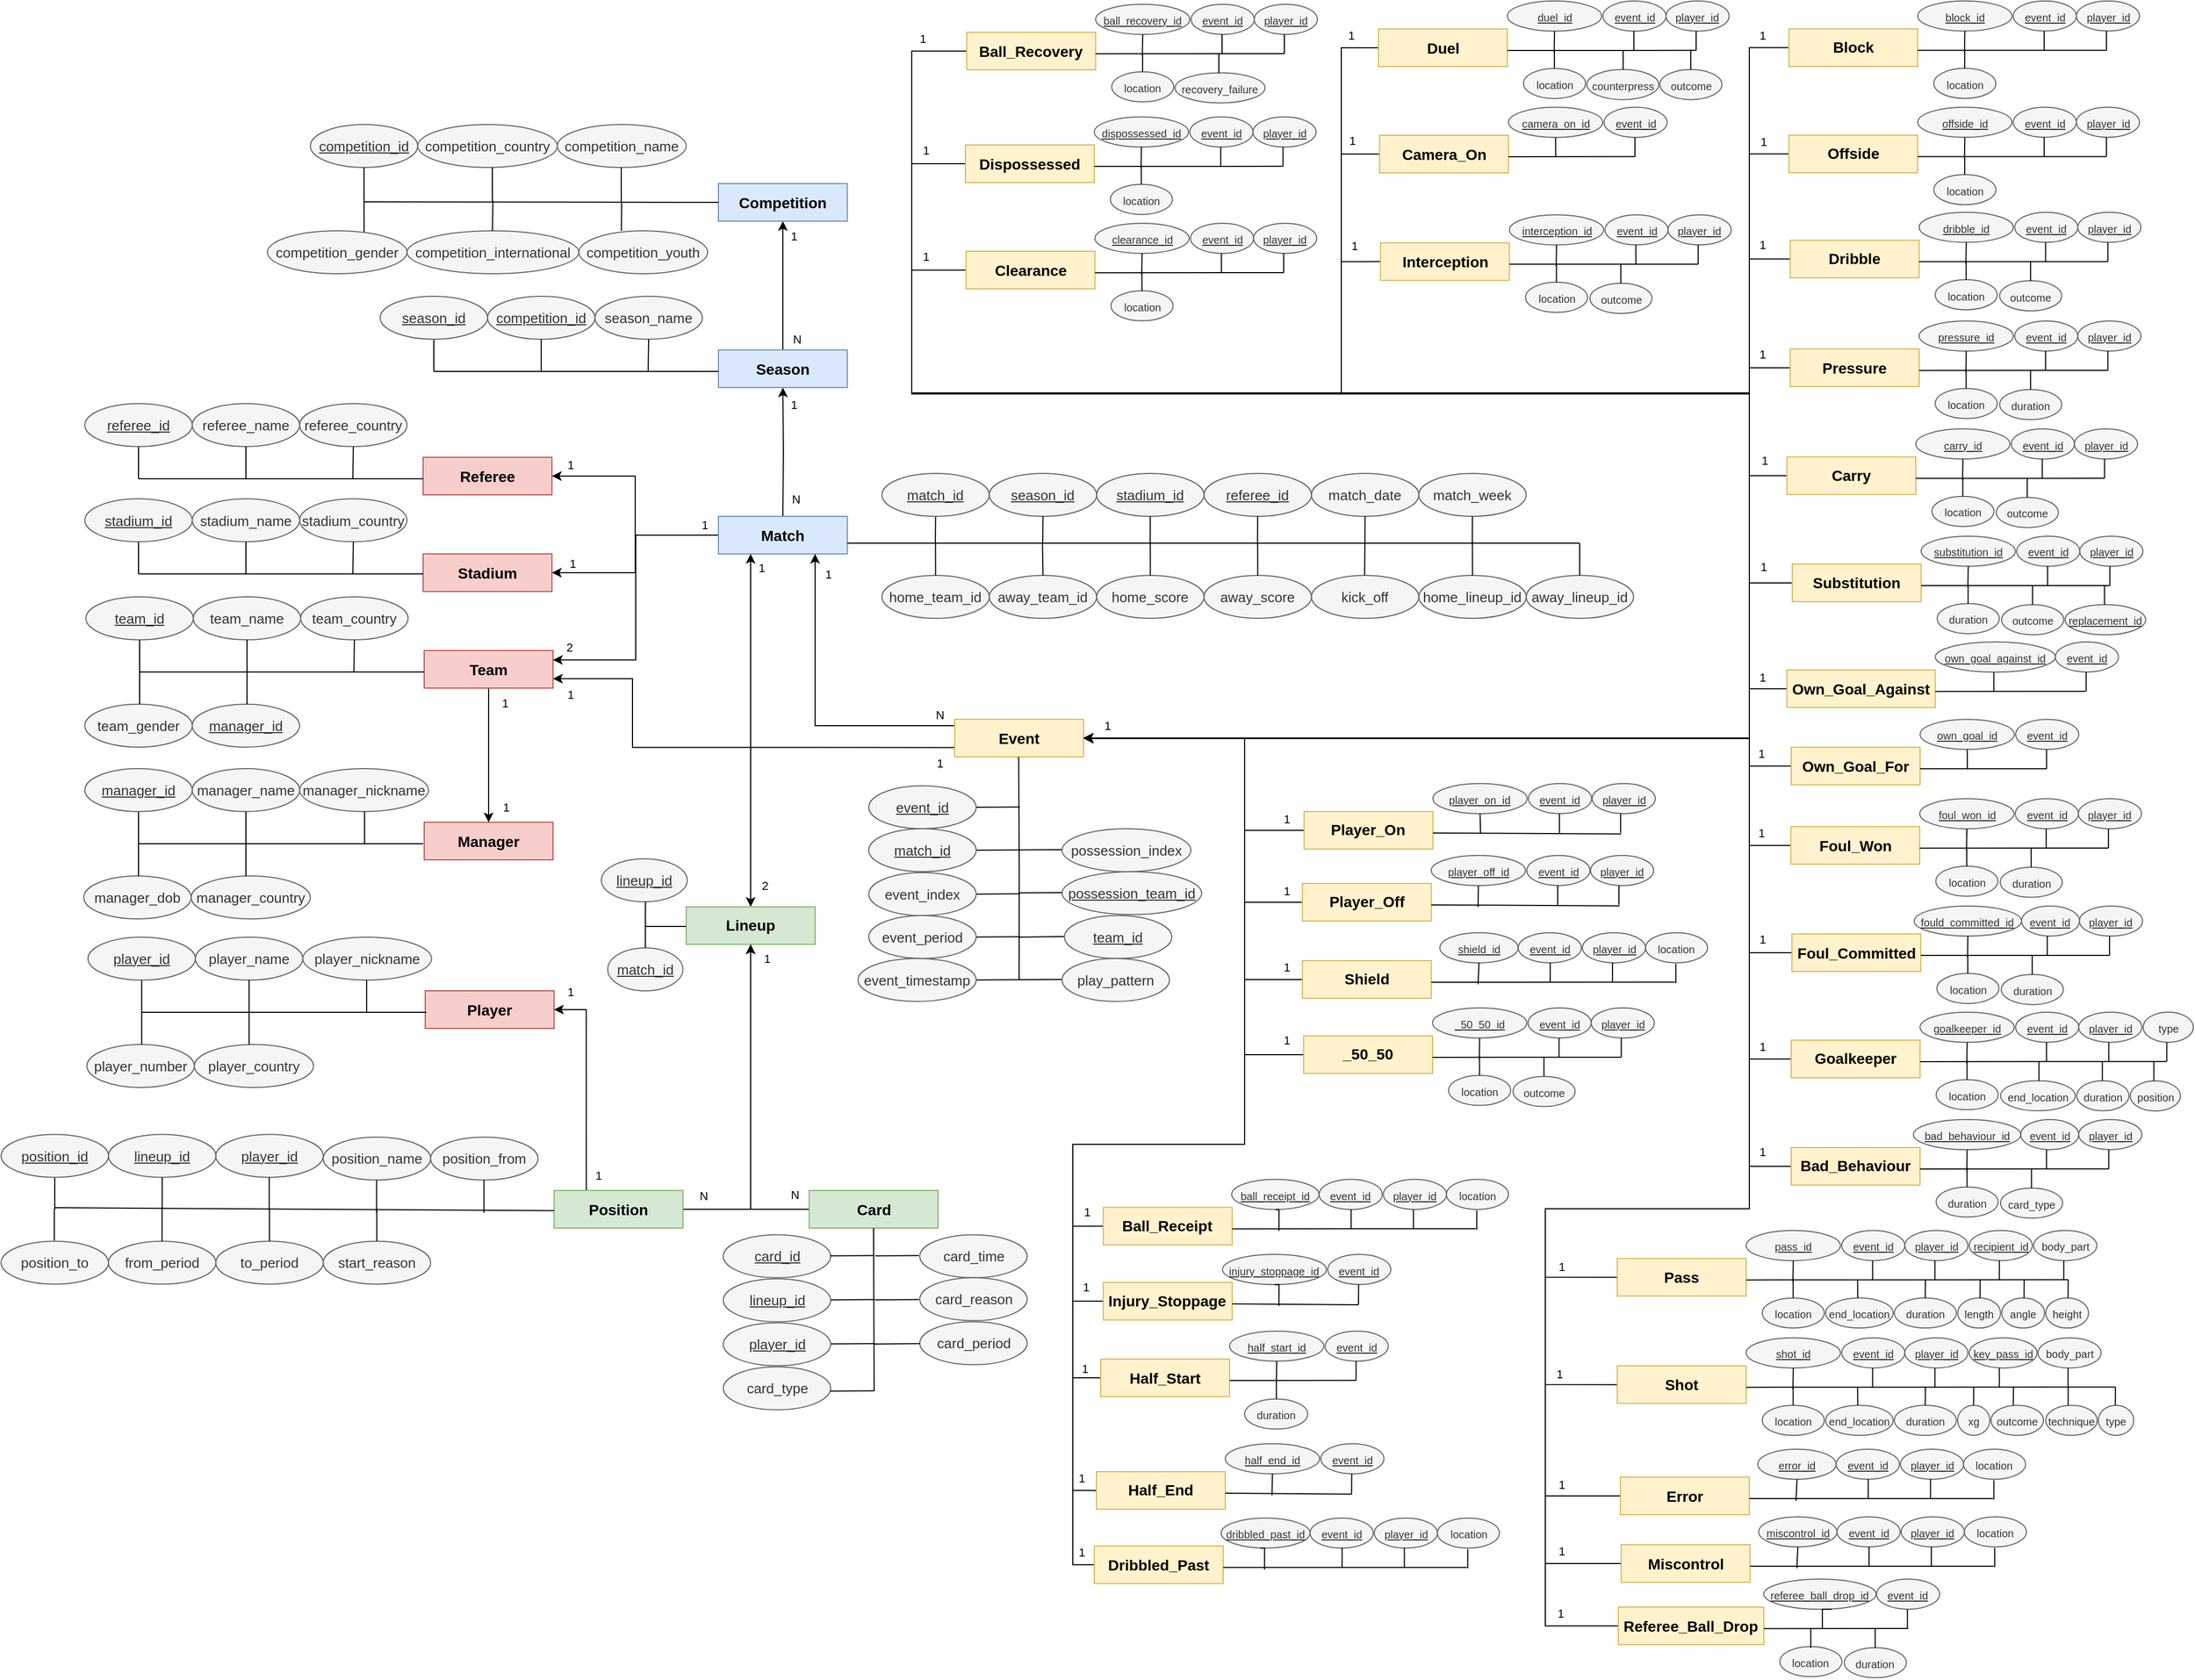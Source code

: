 <mxfile version="24.2.0" type="device">
  <diagram name="Page-1" id="BP6rgRFg7pVNKXQDB0mp">
    <mxGraphModel dx="3097" dy="1737" grid="1" gridSize="10" guides="1" tooltips="1" connect="1" arrows="1" fold="1" page="1" pageScale="1" pageWidth="850" pageHeight="1100" math="0" shadow="0">
      <root>
        <mxCell id="0" />
        <mxCell id="1" parent="0" />
        <mxCell id="5g6gJACINlA3YSTMsDIn-56" value="&lt;span style=&quot;font-size: 14px;&quot;&gt;&lt;b&gt;Player&lt;/b&gt;&lt;/span&gt;" style="rounded=0;whiteSpace=wrap;html=1;fillColor=#f8cecc;strokeColor=#b85450;" parent="1" vertex="1">
          <mxGeometry x="156.94" y="977.0" width="120" height="35" as="geometry" />
        </mxCell>
        <mxCell id="5g6gJACINlA3YSTMsDIn-57" value="&lt;span style=&quot;font-size: 14px;&quot;&gt;&lt;b&gt;Manager&lt;/b&gt;&lt;/span&gt;" style="rounded=0;whiteSpace=wrap;html=1;fillColor=#f8cecc;strokeColor=#b85450;" parent="1" vertex="1">
          <mxGeometry x="156" y="820" width="120" height="35" as="geometry" />
        </mxCell>
        <mxCell id="5g6gJACINlA3YSTMsDIn-80" style="edgeStyle=orthogonalEdgeStyle;rounded=0;orthogonalLoop=1;jettySize=auto;html=1;exitX=0.5;exitY=1;exitDx=0;exitDy=0;entryX=0.5;entryY=0;entryDx=0;entryDy=0;" parent="1" source="5g6gJACINlA3YSTMsDIn-58" target="5g6gJACINlA3YSTMsDIn-57" edge="1">
          <mxGeometry relative="1" as="geometry" />
        </mxCell>
        <mxCell id="5g6gJACINlA3YSTMsDIn-82" value="1" style="edgeLabel;html=1;align=center;verticalAlign=middle;resizable=0;points=[];" parent="5g6gJACINlA3YSTMsDIn-80" vertex="1" connectable="0">
          <mxGeometry x="0.62" y="1" relative="1" as="geometry">
            <mxPoint x="15" y="9" as="offset" />
          </mxGeometry>
        </mxCell>
        <mxCell id="BQkp51srK-hAf7yxFsHJ-54" value="1" style="edgeLabel;html=1;align=center;verticalAlign=middle;resizable=0;points=[];" parent="5g6gJACINlA3YSTMsDIn-80" vertex="1" connectable="0">
          <mxGeometry x="-0.778" relative="1" as="geometry">
            <mxPoint x="15" as="offset" />
          </mxGeometry>
        </mxCell>
        <mxCell id="5g6gJACINlA3YSTMsDIn-88" style="edgeStyle=orthogonalEdgeStyle;rounded=0;orthogonalLoop=1;jettySize=auto;html=1;exitX=0.25;exitY=1;exitDx=0;exitDy=0;entryX=0.5;entryY=0;entryDx=0;entryDy=0;startArrow=classic;startFill=1;" parent="1" source="5g6gJACINlA3YSTMsDIn-67" target="5g6gJACINlA3YSTMsDIn-69" edge="1">
          <mxGeometry relative="1" as="geometry" />
        </mxCell>
        <mxCell id="BQkp51srK-hAf7yxFsHJ-56" value="1" style="edgeLabel;html=1;align=center;verticalAlign=middle;resizable=0;points=[];" parent="5g6gJACINlA3YSTMsDIn-88" vertex="1" connectable="0">
          <mxGeometry x="-0.885" y="3" relative="1" as="geometry">
            <mxPoint x="7" y="-6" as="offset" />
          </mxGeometry>
        </mxCell>
        <mxCell id="BQkp51srK-hAf7yxFsHJ-84" value="2" style="edgeLabel;html=1;align=center;verticalAlign=middle;resizable=0;points=[];" parent="5g6gJACINlA3YSTMsDIn-88" vertex="1" connectable="0">
          <mxGeometry x="0.709" relative="1" as="geometry">
            <mxPoint x="13" y="28" as="offset" />
          </mxGeometry>
        </mxCell>
        <mxCell id="5g6gJACINlA3YSTMsDIn-58" value="&lt;span style=&quot;font-size: 14px;&quot;&gt;&lt;b&gt;Team&lt;/b&gt;&lt;/span&gt;" style="rounded=0;whiteSpace=wrap;html=1;fillColor=#f8cecc;strokeColor=#b85450;" parent="1" vertex="1">
          <mxGeometry x="156" y="660" width="120" height="35" as="geometry" />
        </mxCell>
        <mxCell id="5g6gJACINlA3YSTMsDIn-59" value="&lt;span style=&quot;font-size: 14px;&quot;&gt;&lt;b&gt;Referee&lt;/b&gt;&lt;/span&gt;" style="rounded=0;whiteSpace=wrap;html=1;fillColor=#f8cecc;strokeColor=#b85450;" parent="1" vertex="1">
          <mxGeometry x="155" y="480" width="120" height="35" as="geometry" />
        </mxCell>
        <mxCell id="5g6gJACINlA3YSTMsDIn-60" value="&lt;span style=&quot;font-size: 14px;&quot;&gt;&lt;b&gt;Stadium&lt;/b&gt;&lt;/span&gt;" style="rounded=0;whiteSpace=wrap;html=1;fillColor=#f8cecc;strokeColor=#b85450;" parent="1" vertex="1">
          <mxGeometry x="155" y="570" width="120" height="35" as="geometry" />
        </mxCell>
        <mxCell id="5g6gJACINlA3YSTMsDIn-71" style="edgeStyle=orthogonalEdgeStyle;rounded=0;orthogonalLoop=1;jettySize=auto;html=1;exitX=0.5;exitY=1;exitDx=0;exitDy=0;entryX=0.5;entryY=0;entryDx=0;entryDy=0;startArrow=classic;startFill=1;endArrow=none;endFill=0;" parent="1" target="5g6gJACINlA3YSTMsDIn-67" edge="1">
          <mxGeometry relative="1" as="geometry">
            <mxPoint x="490" y="415.0" as="sourcePoint" />
          </mxGeometry>
        </mxCell>
        <mxCell id="5g6gJACINlA3YSTMsDIn-75" value="N" style="edgeLabel;html=1;align=center;verticalAlign=middle;resizable=0;points=[];" parent="5g6gJACINlA3YSTMsDIn-71" vertex="1" connectable="0">
          <mxGeometry x="0.463" y="1" relative="1" as="geometry">
            <mxPoint x="11" y="16" as="offset" />
          </mxGeometry>
        </mxCell>
        <mxCell id="BQkp51srK-hAf7yxFsHJ-52" value="1" style="edgeLabel;html=1;align=center;verticalAlign=middle;resizable=0;points=[];" parent="5g6gJACINlA3YSTMsDIn-71" vertex="1" connectable="0">
          <mxGeometry x="-0.741" y="2" relative="1" as="geometry">
            <mxPoint x="8" as="offset" />
          </mxGeometry>
        </mxCell>
        <mxCell id="IG-J_bV3zsLTxcyjoO28-22" style="edgeStyle=orthogonalEdgeStyle;rounded=0;orthogonalLoop=1;jettySize=auto;html=1;exitX=0.5;exitY=0;exitDx=0;exitDy=0;entryX=0.5;entryY=1;entryDx=0;entryDy=0;" parent="1" source="5g6gJACINlA3YSTMsDIn-62" target="5g6gJACINlA3YSTMsDIn-63" edge="1">
          <mxGeometry relative="1" as="geometry" />
        </mxCell>
        <mxCell id="IG-J_bV3zsLTxcyjoO28-23" value="1" style="edgeLabel;html=1;align=center;verticalAlign=middle;resizable=0;points=[];" parent="IG-J_bV3zsLTxcyjoO28-22" vertex="1" connectable="0">
          <mxGeometry x="0.769" y="2" relative="1" as="geometry">
            <mxPoint x="12" as="offset" />
          </mxGeometry>
        </mxCell>
        <mxCell id="BQkp51srK-hAf7yxFsHJ-51" value="N" style="edgeLabel;html=1;align=center;verticalAlign=middle;resizable=0;points=[];" parent="IG-J_bV3zsLTxcyjoO28-22" vertex="1" connectable="0">
          <mxGeometry x="-0.771" y="1" relative="1" as="geometry">
            <mxPoint x="14" y="3" as="offset" />
          </mxGeometry>
        </mxCell>
        <mxCell id="5g6gJACINlA3YSTMsDIn-62" value="&lt;span style=&quot;font-size: 14px;&quot;&gt;&lt;b&gt;Season&lt;/b&gt;&lt;/span&gt;" style="rounded=0;whiteSpace=wrap;html=1;fillColor=#dae8fc;strokeColor=#6c8ebf;" parent="1" vertex="1">
          <mxGeometry x="430" y="380" width="120" height="35" as="geometry" />
        </mxCell>
        <mxCell id="5g6gJACINlA3YSTMsDIn-63" value="&lt;span style=&quot;font-size: 14px;&quot;&gt;&lt;b&gt;Competition&lt;/b&gt;&lt;/span&gt;" style="rounded=0;whiteSpace=wrap;html=1;fillColor=#dae8fc;strokeColor=#6c8ebf;" parent="1" vertex="1">
          <mxGeometry x="430" y="225" width="120" height="35" as="geometry" />
        </mxCell>
        <mxCell id="5g6gJACINlA3YSTMsDIn-83" style="edgeStyle=orthogonalEdgeStyle;rounded=0;orthogonalLoop=1;jettySize=auto;html=1;exitX=0;exitY=0.5;exitDx=0;exitDy=0;entryX=1;entryY=0.5;entryDx=0;entryDy=0;" parent="1" source="5g6gJACINlA3YSTMsDIn-67" target="5g6gJACINlA3YSTMsDIn-60" edge="1">
          <mxGeometry relative="1" as="geometry" />
        </mxCell>
        <mxCell id="5g6gJACINlA3YSTMsDIn-84" value="1" style="edgeLabel;html=1;align=center;verticalAlign=middle;resizable=0;points=[];" parent="5g6gJACINlA3YSTMsDIn-83" vertex="1" connectable="0">
          <mxGeometry x="0.742" y="-1" relative="1" as="geometry">
            <mxPoint x="-6" y="-8" as="offset" />
          </mxGeometry>
        </mxCell>
        <mxCell id="5g6gJACINlA3YSTMsDIn-85" style="edgeStyle=orthogonalEdgeStyle;rounded=0;orthogonalLoop=1;jettySize=auto;html=1;exitX=0;exitY=0.5;exitDx=0;exitDy=0;entryX=1;entryY=0.5;entryDx=0;entryDy=0;" parent="1" source="5g6gJACINlA3YSTMsDIn-67" target="5g6gJACINlA3YSTMsDIn-59" edge="1">
          <mxGeometry relative="1" as="geometry" />
        </mxCell>
        <mxCell id="BQkp51srK-hAf7yxFsHJ-53" value="1" style="edgeLabel;html=1;align=center;verticalAlign=middle;resizable=0;points=[];" parent="5g6gJACINlA3YSTMsDIn-85" vertex="1" connectable="0">
          <mxGeometry x="-0.803" y="-1" relative="1" as="geometry">
            <mxPoint x="7" y="-9" as="offset" />
          </mxGeometry>
        </mxCell>
        <mxCell id="BQkp51srK-hAf7yxFsHJ-55" value="1" style="edgeLabel;html=1;align=center;verticalAlign=middle;resizable=0;points=[];" parent="5g6gJACINlA3YSTMsDIn-85" vertex="1" connectable="0">
          <mxGeometry x="0.714" y="2" relative="1" as="geometry">
            <mxPoint x="-13" y="-13" as="offset" />
          </mxGeometry>
        </mxCell>
        <mxCell id="BQkp51srK-hAf7yxFsHJ-79" style="edgeStyle=orthogonalEdgeStyle;rounded=0;orthogonalLoop=1;jettySize=auto;html=1;exitX=0;exitY=0.5;exitDx=0;exitDy=0;entryX=1;entryY=0.25;entryDx=0;entryDy=0;" parent="1" source="5g6gJACINlA3YSTMsDIn-67" target="5g6gJACINlA3YSTMsDIn-58" edge="1">
          <mxGeometry relative="1" as="geometry" />
        </mxCell>
        <mxCell id="BQkp51srK-hAf7yxFsHJ-85" value="2" style="edgeLabel;html=1;align=center;verticalAlign=middle;resizable=0;points=[];" parent="BQkp51srK-hAf7yxFsHJ-79" vertex="1" connectable="0">
          <mxGeometry x="0.88" y="1" relative="1" as="geometry">
            <mxPoint x="-2" y="-13" as="offset" />
          </mxGeometry>
        </mxCell>
        <mxCell id="5g6gJACINlA3YSTMsDIn-67" value="&lt;span style=&quot;font-size: 14px;&quot;&gt;&lt;b&gt;Match&lt;/b&gt;&lt;/span&gt;" style="rounded=0;whiteSpace=wrap;html=1;fillColor=#dae8fc;strokeColor=#6c8ebf;" parent="1" vertex="1">
          <mxGeometry x="430" y="535" width="120" height="35" as="geometry" />
        </mxCell>
        <mxCell id="wx8J1glByGUcaIhMC7oO-4" style="edgeStyle=orthogonalEdgeStyle;rounded=0;orthogonalLoop=1;jettySize=auto;html=1;exitX=0;exitY=0.25;exitDx=0;exitDy=0;entryX=0.75;entryY=1;entryDx=0;entryDy=0;" edge="1" parent="1" source="5g6gJACINlA3YSTMsDIn-68" target="5g6gJACINlA3YSTMsDIn-67">
          <mxGeometry relative="1" as="geometry">
            <Array as="points">
              <mxPoint x="650" y="730" />
              <mxPoint x="520" y="730" />
            </Array>
          </mxGeometry>
        </mxCell>
        <mxCell id="wx8J1glByGUcaIhMC7oO-7" value="1" style="edgeLabel;html=1;align=center;verticalAlign=middle;resizable=0;points=[];" vertex="1" connectable="0" parent="wx8J1glByGUcaIhMC7oO-4">
          <mxGeometry x="0.845" y="-3" relative="1" as="geometry">
            <mxPoint x="9" y="-4" as="offset" />
          </mxGeometry>
        </mxCell>
        <mxCell id="wx8J1glByGUcaIhMC7oO-5" style="edgeStyle=orthogonalEdgeStyle;rounded=0;orthogonalLoop=1;jettySize=auto;html=1;exitX=0;exitY=0.75;exitDx=0;exitDy=0;entryX=1;entryY=0.75;entryDx=0;entryDy=0;" edge="1" parent="1" source="5g6gJACINlA3YSTMsDIn-68" target="5g6gJACINlA3YSTMsDIn-58">
          <mxGeometry relative="1" as="geometry">
            <Array as="points">
              <mxPoint x="350" y="750" />
              <mxPoint x="350" y="686" />
            </Array>
          </mxGeometry>
        </mxCell>
        <mxCell id="wx8J1glByGUcaIhMC7oO-6" value="1" style="edgeLabel;html=1;align=center;verticalAlign=middle;resizable=0;points=[];" vertex="1" connectable="0" parent="wx8J1glByGUcaIhMC7oO-5">
          <mxGeometry x="0.923" y="-1" relative="1" as="geometry">
            <mxPoint x="-1" y="15" as="offset" />
          </mxGeometry>
        </mxCell>
        <mxCell id="wx8J1glByGUcaIhMC7oO-31" value="N" style="edgeLabel;html=1;align=center;verticalAlign=middle;resizable=0;points=[];" vertex="1" connectable="0" parent="wx8J1glByGUcaIhMC7oO-5">
          <mxGeometry x="-0.89" relative="1" as="geometry">
            <mxPoint x="10" y="-31" as="offset" />
          </mxGeometry>
        </mxCell>
        <mxCell id="wx8J1glByGUcaIhMC7oO-515" value="1" style="edgeLabel;html=1;align=center;verticalAlign=middle;resizable=0;points=[];" vertex="1" connectable="0" parent="wx8J1glByGUcaIhMC7oO-5">
          <mxGeometry x="-0.907" y="-1" relative="1" as="geometry">
            <mxPoint x="6" y="15" as="offset" />
          </mxGeometry>
        </mxCell>
        <mxCell id="5g6gJACINlA3YSTMsDIn-68" value="&lt;span style=&quot;font-size: 14px;&quot;&gt;&lt;b&gt;Event&lt;/b&gt;&lt;/span&gt;" style="rounded=0;whiteSpace=wrap;html=1;fillColor=#fff2cc;strokeColor=#d6b656;" parent="1" vertex="1">
          <mxGeometry x="650" y="724.07" width="120" height="35" as="geometry" />
        </mxCell>
        <mxCell id="5g6gJACINlA3YSTMsDIn-69" value="&lt;span style=&quot;font-size: 14px;&quot;&gt;&lt;b&gt;Lineup&lt;/b&gt;&lt;/span&gt;" style="rounded=0;whiteSpace=wrap;html=1;fillColor=#d5e8d4;strokeColor=#82b366;" parent="1" vertex="1">
          <mxGeometry x="400" y="898.75" width="120" height="35" as="geometry" />
        </mxCell>
        <mxCell id="IG-J_bV3zsLTxcyjoO28-1" value="&lt;u&gt;competition_id&lt;/u&gt;" style="ellipse;whiteSpace=wrap;html=1;fontSize=13;fillColor=#f5f5f5;strokeColor=#666666;fontColor=#333333;" parent="1" vertex="1">
          <mxGeometry x="50" y="170" width="100" height="40" as="geometry" />
        </mxCell>
        <mxCell id="IG-J_bV3zsLTxcyjoO28-7" value="competition_country" style="ellipse;whiteSpace=wrap;html=1;fontSize=13;fillColor=#f5f5f5;strokeColor=#666666;fontColor=#333333;" parent="1" vertex="1">
          <mxGeometry x="150" y="170" width="130" height="40" as="geometry" />
        </mxCell>
        <mxCell id="IG-J_bV3zsLTxcyjoO28-9" value="competition_gender" style="ellipse;whiteSpace=wrap;html=1;fontSize=13;fillColor=#f5f5f5;strokeColor=#666666;fontColor=#333333;" parent="1" vertex="1">
          <mxGeometry x="10" y="269" width="130" height="40" as="geometry" />
        </mxCell>
        <mxCell id="IG-J_bV3zsLTxcyjoO28-10" value="competition_youth" style="ellipse;whiteSpace=wrap;html=1;fontSize=13;fillColor=#f5f5f5;strokeColor=#666666;fontColor=#333333;" parent="1" vertex="1">
          <mxGeometry x="300" y="269" width="120" height="40" as="geometry" />
        </mxCell>
        <mxCell id="IG-J_bV3zsLTxcyjoO28-11" value="competition_international" style="ellipse;whiteSpace=wrap;html=1;fontSize=13;fillColor=#f5f5f5;strokeColor=#666666;fontColor=#333333;" parent="1" vertex="1">
          <mxGeometry x="140" y="269" width="160" height="40" as="geometry" />
        </mxCell>
        <mxCell id="IG-J_bV3zsLTxcyjoO28-21" value="" style="endArrow=none;html=1;rounded=0;exitX=0.5;exitY=0;exitDx=0;exitDy=0;" parent="1" edge="1">
          <mxGeometry width="50" height="50" relative="1" as="geometry">
            <mxPoint x="430" y="400" as="sourcePoint" />
            <mxPoint x="165" y="400" as="targetPoint" />
          </mxGeometry>
        </mxCell>
        <mxCell id="IG-J_bV3zsLTxcyjoO28-25" style="edgeStyle=orthogonalEdgeStyle;rounded=0;orthogonalLoop=1;jettySize=auto;html=1;endArrow=none;endFill=0;exitX=0.5;exitY=1;exitDx=0;exitDy=0;" parent="1" source="IG-J_bV3zsLTxcyjoO28-24" edge="1">
          <mxGeometry relative="1" as="geometry">
            <mxPoint x="165" y="400" as="targetPoint" />
            <mxPoint x="264.67" y="340" as="sourcePoint" />
          </mxGeometry>
        </mxCell>
        <mxCell id="IG-J_bV3zsLTxcyjoO28-24" value="&lt;u&gt;season_id&lt;/u&gt;" style="ellipse;whiteSpace=wrap;html=1;fontSize=13;fillColor=#f5f5f5;strokeColor=#666666;fontColor=#333333;" parent="1" vertex="1">
          <mxGeometry x="115" y="330" width="100" height="40" as="geometry" />
        </mxCell>
        <mxCell id="IG-J_bV3zsLTxcyjoO28-26" value="season_name" style="ellipse;whiteSpace=wrap;html=1;fontSize=13;fillColor=#f5f5f5;strokeColor=#666666;fontColor=#333333;" parent="1" vertex="1">
          <mxGeometry x="315" y="330" width="100" height="40" as="geometry" />
        </mxCell>
        <mxCell id="IG-J_bV3zsLTxcyjoO28-27" value="&lt;u&gt;competition_id&lt;/u&gt;" style="ellipse;whiteSpace=wrap;html=1;fontSize=13;fillColor=#f5f5f5;strokeColor=#666666;fontColor=#333333;" parent="1" vertex="1">
          <mxGeometry x="215" y="330" width="100" height="40" as="geometry" />
        </mxCell>
        <mxCell id="IG-J_bV3zsLTxcyjoO28-28" style="edgeStyle=orthogonalEdgeStyle;rounded=0;orthogonalLoop=1;jettySize=auto;html=1;endArrow=none;endFill=0;exitX=0.5;exitY=1;exitDx=0;exitDy=0;" parent="1" source="IG-J_bV3zsLTxcyjoO28-26" edge="1">
          <mxGeometry relative="1" as="geometry">
            <mxPoint x="364.59" y="400" as="targetPoint" />
            <mxPoint x="364.88" y="340" as="sourcePoint" />
          </mxGeometry>
        </mxCell>
        <mxCell id="IG-J_bV3zsLTxcyjoO28-29" style="edgeStyle=orthogonalEdgeStyle;rounded=0;orthogonalLoop=1;jettySize=auto;html=1;endArrow=none;endFill=0;exitX=0.5;exitY=1;exitDx=0;exitDy=0;" parent="1" source="IG-J_bV3zsLTxcyjoO28-27" edge="1">
          <mxGeometry relative="1" as="geometry">
            <mxPoint x="265" y="400" as="targetPoint" />
            <mxPoint x="164.88" y="340" as="sourcePoint" />
          </mxGeometry>
        </mxCell>
        <mxCell id="IG-J_bV3zsLTxcyjoO28-30" value="" style="endArrow=none;html=1;rounded=0;" parent="1" edge="1">
          <mxGeometry width="50" height="50" relative="1" as="geometry">
            <mxPoint x="1232" y="560" as="sourcePoint" />
            <mxPoint x="550" y="560" as="targetPoint" />
          </mxGeometry>
        </mxCell>
        <mxCell id="IG-J_bV3zsLTxcyjoO28-31" style="edgeStyle=orthogonalEdgeStyle;rounded=0;orthogonalLoop=1;jettySize=auto;html=1;endArrow=none;endFill=0;exitX=0.5;exitY=1;exitDx=0;exitDy=0;" parent="1" source="IG-J_bV3zsLTxcyjoO28-32" edge="1">
          <mxGeometry relative="1" as="geometry">
            <mxPoint x="632" y="560" as="targetPoint" />
            <mxPoint x="731.9" y="500" as="sourcePoint" />
          </mxGeometry>
        </mxCell>
        <mxCell id="IG-J_bV3zsLTxcyjoO28-32" value="&lt;u&gt;match_id&lt;/u&gt;" style="ellipse;whiteSpace=wrap;html=1;fontSize=13;fillColor=#f5f5f5;strokeColor=#666666;fontColor=#333333;" parent="1" vertex="1">
          <mxGeometry x="582.24" y="495" width="100" height="40" as="geometry" />
        </mxCell>
        <mxCell id="IG-J_bV3zsLTxcyjoO28-33" value="match_date" style="ellipse;whiteSpace=wrap;html=1;fontSize=13;fillColor=#f5f5f5;strokeColor=#666666;fontColor=#333333;" parent="1" vertex="1">
          <mxGeometry x="982.24" y="495" width="100" height="40" as="geometry" />
        </mxCell>
        <mxCell id="IG-J_bV3zsLTxcyjoO28-34" value="&lt;u&gt;season_id&lt;/u&gt;" style="ellipse;whiteSpace=wrap;html=1;fontSize=13;fillColor=#f5f5f5;strokeColor=#666666;fontColor=#333333;" parent="1" vertex="1">
          <mxGeometry x="682.24" y="495" width="100" height="40" as="geometry" />
        </mxCell>
        <mxCell id="IG-J_bV3zsLTxcyjoO28-36" style="edgeStyle=orthogonalEdgeStyle;rounded=0;orthogonalLoop=1;jettySize=auto;html=1;endArrow=none;endFill=0;exitX=0.5;exitY=1;exitDx=0;exitDy=0;" parent="1" source="IG-J_bV3zsLTxcyjoO28-34" edge="1">
          <mxGeometry relative="1" as="geometry">
            <mxPoint x="732" y="560" as="targetPoint" />
            <mxPoint x="632.15" y="500" as="sourcePoint" />
          </mxGeometry>
        </mxCell>
        <mxCell id="IG-J_bV3zsLTxcyjoO28-38" value="kick_off" style="ellipse;whiteSpace=wrap;html=1;fontSize=13;fillColor=#f5f5f5;strokeColor=#666666;fontColor=#333333;" parent="1" vertex="1">
          <mxGeometry x="982.24" y="590" width="100" height="40" as="geometry" />
        </mxCell>
        <mxCell id="IG-J_bV3zsLTxcyjoO28-41" value="home_team_id" style="ellipse;whiteSpace=wrap;html=1;fontSize=13;fillColor=#f5f5f5;strokeColor=#666666;fontColor=#333333;" parent="1" vertex="1">
          <mxGeometry x="582.24" y="590" width="100" height="40" as="geometry" />
        </mxCell>
        <mxCell id="IG-J_bV3zsLTxcyjoO28-42" value="away_team_id" style="ellipse;whiteSpace=wrap;html=1;fontSize=13;fillColor=#f5f5f5;strokeColor=#666666;fontColor=#333333;" parent="1" vertex="1">
          <mxGeometry x="682.24" y="590" width="100" height="40" as="geometry" />
        </mxCell>
        <mxCell id="IG-J_bV3zsLTxcyjoO28-43" value="home_score" style="ellipse;whiteSpace=wrap;html=1;fontSize=13;fillColor=#f5f5f5;strokeColor=#666666;fontColor=#333333;" parent="1" vertex="1">
          <mxGeometry x="782.24" y="590" width="100" height="40" as="geometry" />
        </mxCell>
        <mxCell id="IG-J_bV3zsLTxcyjoO28-44" value="away_score" style="ellipse;whiteSpace=wrap;html=1;fontSize=13;fillColor=#f5f5f5;strokeColor=#666666;fontColor=#333333;" parent="1" vertex="1">
          <mxGeometry x="882.24" y="590" width="100" height="40" as="geometry" />
        </mxCell>
        <mxCell id="IG-J_bV3zsLTxcyjoO28-45" style="edgeStyle=orthogonalEdgeStyle;rounded=0;orthogonalLoop=1;jettySize=auto;html=1;endArrow=none;endFill=0;entryX=0.5;entryY=0;entryDx=0;entryDy=0;" parent="1" target="IG-J_bV3zsLTxcyjoO28-41" edge="1">
          <mxGeometry relative="1" as="geometry">
            <mxPoint x="631.85" y="620" as="targetPoint" />
            <mxPoint x="632.14" y="560" as="sourcePoint" />
          </mxGeometry>
        </mxCell>
        <mxCell id="IG-J_bV3zsLTxcyjoO28-46" style="edgeStyle=orthogonalEdgeStyle;rounded=0;orthogonalLoop=1;jettySize=auto;html=1;endArrow=none;endFill=0;entryX=0.5;entryY=0;entryDx=0;entryDy=0;" parent="1" target="IG-J_bV3zsLTxcyjoO28-42" edge="1">
          <mxGeometry relative="1" as="geometry">
            <mxPoint x="731.46" y="620" as="targetPoint" />
            <mxPoint x="731.75" y="560" as="sourcePoint" />
          </mxGeometry>
        </mxCell>
        <mxCell id="IG-J_bV3zsLTxcyjoO28-47" style="edgeStyle=orthogonalEdgeStyle;rounded=0;orthogonalLoop=1;jettySize=auto;html=1;endArrow=none;endFill=0;entryX=0.5;entryY=0;entryDx=0;entryDy=0;" parent="1" target="IG-J_bV3zsLTxcyjoO28-43" edge="1">
          <mxGeometry relative="1" as="geometry">
            <mxPoint x="831.85" y="620" as="targetPoint" />
            <mxPoint x="832.14" y="560" as="sourcePoint" />
          </mxGeometry>
        </mxCell>
        <mxCell id="IG-J_bV3zsLTxcyjoO28-48" style="edgeStyle=orthogonalEdgeStyle;rounded=0;orthogonalLoop=1;jettySize=auto;html=1;endArrow=none;endFill=0;entryX=0.5;entryY=0;entryDx=0;entryDy=0;" parent="1" target="IG-J_bV3zsLTxcyjoO28-44" edge="1">
          <mxGeometry relative="1" as="geometry">
            <mxPoint x="931.84" y="620" as="targetPoint" />
            <mxPoint x="932.13" y="560" as="sourcePoint" />
          </mxGeometry>
        </mxCell>
        <mxCell id="IG-J_bV3zsLTxcyjoO28-53" value="&lt;u&gt;stadium_id&lt;/u&gt;" style="ellipse;whiteSpace=wrap;html=1;fontSize=13;fillColor=#f5f5f5;strokeColor=#666666;fontColor=#333333;" parent="1" vertex="1">
          <mxGeometry x="782.24" y="495" width="100" height="40" as="geometry" />
        </mxCell>
        <mxCell id="IG-J_bV3zsLTxcyjoO28-54" value="&lt;u&gt;referee_id&lt;/u&gt;" style="ellipse;whiteSpace=wrap;html=1;fontSize=13;fillColor=#f5f5f5;strokeColor=#666666;fontColor=#333333;" parent="1" vertex="1">
          <mxGeometry x="882.24" y="495" width="100" height="40" as="geometry" />
        </mxCell>
        <mxCell id="IG-J_bV3zsLTxcyjoO28-55" value="match_week" style="ellipse;whiteSpace=wrap;html=1;fontSize=13;fillColor=#f5f5f5;strokeColor=#666666;fontColor=#333333;" parent="1" vertex="1">
          <mxGeometry x="1082.24" y="495" width="100" height="40" as="geometry" />
        </mxCell>
        <mxCell id="IG-J_bV3zsLTxcyjoO28-56" style="edgeStyle=orthogonalEdgeStyle;rounded=0;orthogonalLoop=1;jettySize=auto;html=1;endArrow=none;endFill=0;exitX=0.5;exitY=1;exitDx=0;exitDy=0;" parent="1" edge="1">
          <mxGeometry relative="1" as="geometry">
            <mxPoint x="832.05" y="560" as="targetPoint" />
            <mxPoint x="832.15" y="535" as="sourcePoint" />
          </mxGeometry>
        </mxCell>
        <mxCell id="IG-J_bV3zsLTxcyjoO28-57" style="edgeStyle=orthogonalEdgeStyle;rounded=0;orthogonalLoop=1;jettySize=auto;html=1;endArrow=none;endFill=0;exitX=0.5;exitY=1;exitDx=0;exitDy=0;" parent="1" edge="1">
          <mxGeometry relative="1" as="geometry">
            <mxPoint x="932.05" y="560" as="targetPoint" />
            <mxPoint x="932.15" y="535" as="sourcePoint" />
          </mxGeometry>
        </mxCell>
        <mxCell id="IG-J_bV3zsLTxcyjoO28-58" style="edgeStyle=orthogonalEdgeStyle;rounded=0;orthogonalLoop=1;jettySize=auto;html=1;endArrow=none;endFill=0;exitX=0.5;exitY=1;exitDx=0;exitDy=0;" parent="1" edge="1">
          <mxGeometry relative="1" as="geometry">
            <mxPoint x="1032.05" y="560" as="targetPoint" />
            <mxPoint x="1032.15" y="535" as="sourcePoint" />
          </mxGeometry>
        </mxCell>
        <mxCell id="IG-J_bV3zsLTxcyjoO28-59" style="edgeStyle=orthogonalEdgeStyle;rounded=0;orthogonalLoop=1;jettySize=auto;html=1;endArrow=none;endFill=0;exitX=0.5;exitY=1;exitDx=0;exitDy=0;" parent="1" edge="1">
          <mxGeometry relative="1" as="geometry">
            <mxPoint x="1132.05" y="560" as="targetPoint" />
            <mxPoint x="1132.15" y="535" as="sourcePoint" />
          </mxGeometry>
        </mxCell>
        <mxCell id="IG-J_bV3zsLTxcyjoO28-60" style="edgeStyle=orthogonalEdgeStyle;rounded=0;orthogonalLoop=1;jettySize=auto;html=1;endArrow=none;endFill=0;" parent="1" edge="1">
          <mxGeometry relative="1" as="geometry">
            <mxPoint x="1031.74" y="590" as="targetPoint" />
            <mxPoint x="1032" y="560" as="sourcePoint" />
          </mxGeometry>
        </mxCell>
        <mxCell id="IG-J_bV3zsLTxcyjoO28-61" value="" style="endArrow=none;html=1;rounded=0;exitX=0;exitY=0.5;exitDx=0;exitDy=0;" parent="1" source="5g6gJACINlA3YSTMsDIn-63" edge="1">
          <mxGeometry width="50" height="50" relative="1" as="geometry">
            <mxPoint x="405" y="242.13" as="sourcePoint" />
            <mxPoint x="100" y="242" as="targetPoint" />
          </mxGeometry>
        </mxCell>
        <mxCell id="IG-J_bV3zsLTxcyjoO28-62" style="edgeStyle=orthogonalEdgeStyle;rounded=0;orthogonalLoop=1;jettySize=auto;html=1;endArrow=none;endFill=0;exitX=0.5;exitY=1;exitDx=0;exitDy=0;" parent="1" source="IG-J_bV3zsLTxcyjoO28-1" edge="1">
          <mxGeometry relative="1" as="geometry">
            <mxPoint x="100" y="242" as="targetPoint" />
            <mxPoint x="165.44" y="212" as="sourcePoint" />
          </mxGeometry>
        </mxCell>
        <mxCell id="IG-J_bV3zsLTxcyjoO28-63" style="edgeStyle=orthogonalEdgeStyle;rounded=0;orthogonalLoop=1;jettySize=auto;html=1;endArrow=none;endFill=0;exitX=0.5;exitY=1;exitDx=0;exitDy=0;" parent="1" edge="1">
          <mxGeometry relative="1" as="geometry">
            <mxPoint x="219.53" y="242" as="targetPoint" />
            <mxPoint x="219.5" y="210" as="sourcePoint" />
          </mxGeometry>
        </mxCell>
        <mxCell id="IG-J_bV3zsLTxcyjoO28-64" style="edgeStyle=orthogonalEdgeStyle;rounded=0;orthogonalLoop=1;jettySize=auto;html=1;endArrow=none;endFill=0;" parent="1" edge="1">
          <mxGeometry relative="1" as="geometry">
            <mxPoint x="100.03" y="270" as="targetPoint" />
            <mxPoint x="100" y="242" as="sourcePoint" />
          </mxGeometry>
        </mxCell>
        <mxCell id="IG-J_bV3zsLTxcyjoO28-68" value="competition_name" style="ellipse;whiteSpace=wrap;html=1;fontSize=13;fillColor=#f5f5f5;strokeColor=#666666;fontColor=#333333;" parent="1" vertex="1">
          <mxGeometry x="280" y="170" width="120" height="40" as="geometry" />
        </mxCell>
        <mxCell id="IG-J_bV3zsLTxcyjoO28-69" style="edgeStyle=orthogonalEdgeStyle;rounded=0;orthogonalLoop=1;jettySize=auto;html=1;endArrow=none;endFill=0;exitX=0.5;exitY=1;exitDx=0;exitDy=0;" parent="1" edge="1">
          <mxGeometry relative="1" as="geometry">
            <mxPoint x="339.53" y="242" as="targetPoint" />
            <mxPoint x="339.5" y="210" as="sourcePoint" />
          </mxGeometry>
        </mxCell>
        <mxCell id="IG-J_bV3zsLTxcyjoO28-70" style="edgeStyle=orthogonalEdgeStyle;rounded=0;orthogonalLoop=1;jettySize=auto;html=1;endArrow=none;endFill=0;" parent="1" edge="1">
          <mxGeometry relative="1" as="geometry">
            <mxPoint x="219.55" y="269" as="targetPoint" />
            <mxPoint x="220" y="241" as="sourcePoint" />
          </mxGeometry>
        </mxCell>
        <mxCell id="IG-J_bV3zsLTxcyjoO28-71" style="edgeStyle=orthogonalEdgeStyle;rounded=0;orthogonalLoop=1;jettySize=auto;html=1;endArrow=none;endFill=0;" parent="1" edge="1">
          <mxGeometry relative="1" as="geometry">
            <mxPoint x="339.64" y="269" as="targetPoint" />
            <mxPoint x="339.87" y="243" as="sourcePoint" />
          </mxGeometry>
        </mxCell>
        <mxCell id="AWW1g_IwWj1rGyHnbPeC-2" value="" style="endArrow=none;html=1;rounded=0;exitX=0.5;exitY=0;exitDx=0;exitDy=0;" parent="1" edge="1">
          <mxGeometry width="50" height="50" relative="1" as="geometry">
            <mxPoint x="155" y="500" as="sourcePoint" />
            <mxPoint x="-110" y="500" as="targetPoint" />
          </mxGeometry>
        </mxCell>
        <mxCell id="AWW1g_IwWj1rGyHnbPeC-3" style="edgeStyle=orthogonalEdgeStyle;rounded=0;orthogonalLoop=1;jettySize=auto;html=1;endArrow=none;endFill=0;exitX=0.5;exitY=1;exitDx=0;exitDy=0;" parent="1" source="AWW1g_IwWj1rGyHnbPeC-4" edge="1">
          <mxGeometry relative="1" as="geometry">
            <mxPoint x="-110" y="500" as="targetPoint" />
            <mxPoint x="-10.33" y="440" as="sourcePoint" />
          </mxGeometry>
        </mxCell>
        <mxCell id="AWW1g_IwWj1rGyHnbPeC-4" value="&lt;u&gt;referee_id&lt;/u&gt;" style="ellipse;whiteSpace=wrap;html=1;fontSize=13;fillColor=#f5f5f5;strokeColor=#666666;fontColor=#333333;" parent="1" vertex="1">
          <mxGeometry x="-160" y="430" width="100" height="40" as="geometry" />
        </mxCell>
        <mxCell id="AWW1g_IwWj1rGyHnbPeC-5" value="referee_country" style="ellipse;whiteSpace=wrap;html=1;fontSize=13;fillColor=#f5f5f5;strokeColor=#666666;fontColor=#333333;" parent="1" vertex="1">
          <mxGeometry x="40" y="430" width="100" height="40" as="geometry" />
        </mxCell>
        <mxCell id="AWW1g_IwWj1rGyHnbPeC-6" value="referee_name" style="ellipse;whiteSpace=wrap;html=1;fontSize=13;fillColor=#f5f5f5;strokeColor=#666666;fontColor=#333333;" parent="1" vertex="1">
          <mxGeometry x="-60" y="430" width="100" height="40" as="geometry" />
        </mxCell>
        <mxCell id="AWW1g_IwWj1rGyHnbPeC-7" style="edgeStyle=orthogonalEdgeStyle;rounded=0;orthogonalLoop=1;jettySize=auto;html=1;endArrow=none;endFill=0;exitX=0.5;exitY=1;exitDx=0;exitDy=0;" parent="1" source="AWW1g_IwWj1rGyHnbPeC-5" edge="1">
          <mxGeometry relative="1" as="geometry">
            <mxPoint x="89.59" y="500" as="targetPoint" />
            <mxPoint x="89.88" y="440" as="sourcePoint" />
          </mxGeometry>
        </mxCell>
        <mxCell id="AWW1g_IwWj1rGyHnbPeC-8" style="edgeStyle=orthogonalEdgeStyle;rounded=0;orthogonalLoop=1;jettySize=auto;html=1;endArrow=none;endFill=0;exitX=0.5;exitY=1;exitDx=0;exitDy=0;" parent="1" source="AWW1g_IwWj1rGyHnbPeC-6" edge="1">
          <mxGeometry relative="1" as="geometry">
            <mxPoint x="-10" y="500" as="targetPoint" />
            <mxPoint x="-110.12" y="440" as="sourcePoint" />
          </mxGeometry>
        </mxCell>
        <mxCell id="AWW1g_IwWj1rGyHnbPeC-9" value="" style="endArrow=none;html=1;rounded=0;exitX=0.5;exitY=0;exitDx=0;exitDy=0;" parent="1" edge="1">
          <mxGeometry width="50" height="50" relative="1" as="geometry">
            <mxPoint x="155" y="588.67" as="sourcePoint" />
            <mxPoint x="-110" y="588.67" as="targetPoint" />
          </mxGeometry>
        </mxCell>
        <mxCell id="AWW1g_IwWj1rGyHnbPeC-10" style="edgeStyle=orthogonalEdgeStyle;rounded=0;orthogonalLoop=1;jettySize=auto;html=1;endArrow=none;endFill=0;exitX=0.5;exitY=1;exitDx=0;exitDy=0;" parent="1" source="AWW1g_IwWj1rGyHnbPeC-11" edge="1">
          <mxGeometry relative="1" as="geometry">
            <mxPoint x="-110" y="588.67" as="targetPoint" />
            <mxPoint x="-10.33" y="528.67" as="sourcePoint" />
          </mxGeometry>
        </mxCell>
        <mxCell id="AWW1g_IwWj1rGyHnbPeC-11" value="&lt;u&gt;stadium_id&lt;/u&gt;" style="ellipse;whiteSpace=wrap;html=1;fontSize=13;fillColor=#f5f5f5;strokeColor=#666666;fontColor=#333333;" parent="1" vertex="1">
          <mxGeometry x="-160" y="518.67" width="100" height="40" as="geometry" />
        </mxCell>
        <mxCell id="AWW1g_IwWj1rGyHnbPeC-12" value="stadium_country" style="ellipse;whiteSpace=wrap;html=1;fontSize=13;fillColor=#f5f5f5;strokeColor=#666666;fontColor=#333333;" parent="1" vertex="1">
          <mxGeometry x="40" y="518.67" width="100" height="40" as="geometry" />
        </mxCell>
        <mxCell id="AWW1g_IwWj1rGyHnbPeC-13" value="stadium_name" style="ellipse;whiteSpace=wrap;html=1;fontSize=13;fillColor=#f5f5f5;strokeColor=#666666;fontColor=#333333;" parent="1" vertex="1">
          <mxGeometry x="-60" y="518.67" width="100" height="40" as="geometry" />
        </mxCell>
        <mxCell id="AWW1g_IwWj1rGyHnbPeC-14" style="edgeStyle=orthogonalEdgeStyle;rounded=0;orthogonalLoop=1;jettySize=auto;html=1;endArrow=none;endFill=0;exitX=0.5;exitY=1;exitDx=0;exitDy=0;" parent="1" source="AWW1g_IwWj1rGyHnbPeC-12" edge="1">
          <mxGeometry relative="1" as="geometry">
            <mxPoint x="89.59" y="588.67" as="targetPoint" />
            <mxPoint x="89.88" y="528.67" as="sourcePoint" />
          </mxGeometry>
        </mxCell>
        <mxCell id="AWW1g_IwWj1rGyHnbPeC-15" style="edgeStyle=orthogonalEdgeStyle;rounded=0;orthogonalLoop=1;jettySize=auto;html=1;endArrow=none;endFill=0;exitX=0.5;exitY=1;exitDx=0;exitDy=0;" parent="1" source="AWW1g_IwWj1rGyHnbPeC-13" edge="1">
          <mxGeometry relative="1" as="geometry">
            <mxPoint x="-10" y="588.67" as="targetPoint" />
            <mxPoint x="-110.12" y="528.67" as="sourcePoint" />
          </mxGeometry>
        </mxCell>
        <mxCell id="AWW1g_IwWj1rGyHnbPeC-16" value="" style="endArrow=none;html=1;rounded=0;exitX=0.5;exitY=0;exitDx=0;exitDy=0;" parent="1" edge="1">
          <mxGeometry width="50" height="50" relative="1" as="geometry">
            <mxPoint x="156" y="680" as="sourcePoint" />
            <mxPoint x="-109" y="680" as="targetPoint" />
          </mxGeometry>
        </mxCell>
        <mxCell id="AWW1g_IwWj1rGyHnbPeC-17" style="edgeStyle=orthogonalEdgeStyle;rounded=0;orthogonalLoop=1;jettySize=auto;html=1;endArrow=none;endFill=0;exitX=0.5;exitY=1;exitDx=0;exitDy=0;" parent="1" source="AWW1g_IwWj1rGyHnbPeC-18" edge="1">
          <mxGeometry relative="1" as="geometry">
            <mxPoint x="-109" y="680" as="targetPoint" />
            <mxPoint x="-9.33" y="620" as="sourcePoint" />
          </mxGeometry>
        </mxCell>
        <mxCell id="AWW1g_IwWj1rGyHnbPeC-18" value="&lt;u&gt;team_id&lt;/u&gt;" style="ellipse;whiteSpace=wrap;html=1;fontSize=13;fillColor=#f5f5f5;strokeColor=#666666;fontColor=#333333;" parent="1" vertex="1">
          <mxGeometry x="-159" y="610" width="100" height="40" as="geometry" />
        </mxCell>
        <mxCell id="AWW1g_IwWj1rGyHnbPeC-19" value="team_country" style="ellipse;whiteSpace=wrap;html=1;fontSize=13;fillColor=#f5f5f5;strokeColor=#666666;fontColor=#333333;" parent="1" vertex="1">
          <mxGeometry x="41" y="610" width="100" height="40" as="geometry" />
        </mxCell>
        <mxCell id="AWW1g_IwWj1rGyHnbPeC-20" value="team_name" style="ellipse;whiteSpace=wrap;html=1;fontSize=13;fillColor=#f5f5f5;strokeColor=#666666;fontColor=#333333;" parent="1" vertex="1">
          <mxGeometry x="-59" y="610" width="100" height="40" as="geometry" />
        </mxCell>
        <mxCell id="AWW1g_IwWj1rGyHnbPeC-21" style="edgeStyle=orthogonalEdgeStyle;rounded=0;orthogonalLoop=1;jettySize=auto;html=1;endArrow=none;endFill=0;exitX=0.5;exitY=1;exitDx=0;exitDy=0;" parent="1" source="AWW1g_IwWj1rGyHnbPeC-19" edge="1">
          <mxGeometry relative="1" as="geometry">
            <mxPoint x="90.59" y="680" as="targetPoint" />
            <mxPoint x="90.88" y="620" as="sourcePoint" />
          </mxGeometry>
        </mxCell>
        <mxCell id="AWW1g_IwWj1rGyHnbPeC-22" style="edgeStyle=orthogonalEdgeStyle;rounded=0;orthogonalLoop=1;jettySize=auto;html=1;endArrow=none;endFill=0;exitX=0.5;exitY=1;exitDx=0;exitDy=0;" parent="1" source="AWW1g_IwWj1rGyHnbPeC-20" edge="1">
          <mxGeometry relative="1" as="geometry">
            <mxPoint x="-9" y="680" as="targetPoint" />
            <mxPoint x="-109.12" y="620" as="sourcePoint" />
          </mxGeometry>
        </mxCell>
        <mxCell id="AWW1g_IwWj1rGyHnbPeC-23" value="team_gender" style="ellipse;whiteSpace=wrap;html=1;fontSize=13;fillColor=#f5f5f5;strokeColor=#666666;fontColor=#333333;" parent="1" vertex="1">
          <mxGeometry x="-160" y="710" width="100" height="40" as="geometry" />
        </mxCell>
        <mxCell id="AWW1g_IwWj1rGyHnbPeC-25" value="&lt;u&gt;manager_id&lt;/u&gt;" style="ellipse;whiteSpace=wrap;html=1;fontSize=13;fillColor=#f5f5f5;strokeColor=#666666;fontColor=#333333;" parent="1" vertex="1">
          <mxGeometry x="-60" y="710" width="100" height="40" as="geometry" />
        </mxCell>
        <mxCell id="AWW1g_IwWj1rGyHnbPeC-26" style="edgeStyle=orthogonalEdgeStyle;rounded=0;orthogonalLoop=1;jettySize=auto;html=1;endArrow=none;endFill=0;exitX=0.5;exitY=1;exitDx=0;exitDy=0;" parent="1" edge="1">
          <mxGeometry relative="1" as="geometry">
            <mxPoint x="-109" y="710" as="targetPoint" />
            <mxPoint x="-109" y="680" as="sourcePoint" />
          </mxGeometry>
        </mxCell>
        <mxCell id="AWW1g_IwWj1rGyHnbPeC-28" style="edgeStyle=orthogonalEdgeStyle;rounded=0;orthogonalLoop=1;jettySize=auto;html=1;endArrow=none;endFill=0;exitX=0.5;exitY=1;exitDx=0;exitDy=0;" parent="1" edge="1">
          <mxGeometry relative="1" as="geometry">
            <mxPoint x="-9" y="710" as="targetPoint" />
            <mxPoint x="-9" y="680" as="sourcePoint" />
          </mxGeometry>
        </mxCell>
        <mxCell id="AWW1g_IwWj1rGyHnbPeC-29" value="" style="endArrow=none;html=1;rounded=0;exitX=0.5;exitY=0;exitDx=0;exitDy=0;" parent="1" edge="1">
          <mxGeometry width="50" height="50" relative="1" as="geometry">
            <mxPoint x="155" y="840" as="sourcePoint" />
            <mxPoint x="-110" y="840" as="targetPoint" />
          </mxGeometry>
        </mxCell>
        <mxCell id="AWW1g_IwWj1rGyHnbPeC-30" style="edgeStyle=orthogonalEdgeStyle;rounded=0;orthogonalLoop=1;jettySize=auto;html=1;endArrow=none;endFill=0;exitX=0.5;exitY=1;exitDx=0;exitDy=0;" parent="1" source="AWW1g_IwWj1rGyHnbPeC-31" edge="1">
          <mxGeometry relative="1" as="geometry">
            <mxPoint x="-110" y="840" as="targetPoint" />
            <mxPoint x="-10.33" y="780" as="sourcePoint" />
          </mxGeometry>
        </mxCell>
        <mxCell id="AWW1g_IwWj1rGyHnbPeC-31" value="&lt;u&gt;manager_id&lt;/u&gt;" style="ellipse;whiteSpace=wrap;html=1;fontSize=13;fillColor=#f5f5f5;strokeColor=#666666;fontColor=#333333;" parent="1" vertex="1">
          <mxGeometry x="-160" y="770" width="100" height="40" as="geometry" />
        </mxCell>
        <mxCell id="AWW1g_IwWj1rGyHnbPeC-32" value="manager_nickname" style="ellipse;whiteSpace=wrap;html=1;fontSize=13;fillColor=#f5f5f5;strokeColor=#666666;fontColor=#333333;" parent="1" vertex="1">
          <mxGeometry x="40" y="770" width="120" height="40" as="geometry" />
        </mxCell>
        <mxCell id="AWW1g_IwWj1rGyHnbPeC-33" value="manager_name" style="ellipse;whiteSpace=wrap;html=1;fontSize=13;fillColor=#f5f5f5;strokeColor=#666666;fontColor=#333333;" parent="1" vertex="1">
          <mxGeometry x="-60" y="770" width="100" height="40" as="geometry" />
        </mxCell>
        <mxCell id="AWW1g_IwWj1rGyHnbPeC-34" style="edgeStyle=orthogonalEdgeStyle;rounded=0;orthogonalLoop=1;jettySize=auto;html=1;endArrow=none;endFill=0;" parent="1" edge="1">
          <mxGeometry relative="1" as="geometry">
            <mxPoint x="100.47" y="840" as="targetPoint" />
            <mxPoint x="100.47" y="810" as="sourcePoint" />
          </mxGeometry>
        </mxCell>
        <mxCell id="AWW1g_IwWj1rGyHnbPeC-35" style="edgeStyle=orthogonalEdgeStyle;rounded=0;orthogonalLoop=1;jettySize=auto;html=1;endArrow=none;endFill=0;exitX=0.5;exitY=1;exitDx=0;exitDy=0;" parent="1" source="AWW1g_IwWj1rGyHnbPeC-33" edge="1">
          <mxGeometry relative="1" as="geometry">
            <mxPoint x="-10" y="840" as="targetPoint" />
            <mxPoint x="-110.12" y="780" as="sourcePoint" />
          </mxGeometry>
        </mxCell>
        <mxCell id="AWW1g_IwWj1rGyHnbPeC-36" value="manager_dob" style="ellipse;whiteSpace=wrap;html=1;fontSize=13;fillColor=#f5f5f5;strokeColor=#666666;fontColor=#333333;" parent="1" vertex="1">
          <mxGeometry x="-161" y="870" width="100" height="40" as="geometry" />
        </mxCell>
        <mxCell id="AWW1g_IwWj1rGyHnbPeC-37" value="manager_country" style="ellipse;whiteSpace=wrap;html=1;fontSize=13;fillColor=#f5f5f5;strokeColor=#666666;fontColor=#333333;" parent="1" vertex="1">
          <mxGeometry x="-61" y="870" width="111" height="40" as="geometry" />
        </mxCell>
        <mxCell id="AWW1g_IwWj1rGyHnbPeC-38" style="edgeStyle=orthogonalEdgeStyle;rounded=0;orthogonalLoop=1;jettySize=auto;html=1;endArrow=none;endFill=0;exitX=0.5;exitY=1;exitDx=0;exitDy=0;" parent="1" edge="1">
          <mxGeometry relative="1" as="geometry">
            <mxPoint x="-110" y="870" as="targetPoint" />
            <mxPoint x="-110" y="840" as="sourcePoint" />
          </mxGeometry>
        </mxCell>
        <mxCell id="AWW1g_IwWj1rGyHnbPeC-39" style="edgeStyle=orthogonalEdgeStyle;rounded=0;orthogonalLoop=1;jettySize=auto;html=1;endArrow=none;endFill=0;exitX=0.5;exitY=1;exitDx=0;exitDy=0;" parent="1" edge="1">
          <mxGeometry relative="1" as="geometry">
            <mxPoint x="-10" y="870" as="targetPoint" />
            <mxPoint x="-10" y="840" as="sourcePoint" />
          </mxGeometry>
        </mxCell>
        <mxCell id="AWW1g_IwWj1rGyHnbPeC-40" value="" style="endArrow=none;html=1;rounded=0;exitX=0.5;exitY=0;exitDx=0;exitDy=0;" parent="1" edge="1">
          <mxGeometry width="50" height="50" relative="1" as="geometry">
            <mxPoint x="157.94" y="997.0" as="sourcePoint" />
            <mxPoint x="-107.06" y="997.0" as="targetPoint" />
          </mxGeometry>
        </mxCell>
        <mxCell id="AWW1g_IwWj1rGyHnbPeC-41" style="edgeStyle=orthogonalEdgeStyle;rounded=0;orthogonalLoop=1;jettySize=auto;html=1;endArrow=none;endFill=0;exitX=0.5;exitY=1;exitDx=0;exitDy=0;" parent="1" source="AWW1g_IwWj1rGyHnbPeC-42" edge="1">
          <mxGeometry relative="1" as="geometry">
            <mxPoint x="-107.06" y="997.0" as="targetPoint" />
            <mxPoint x="-7.39" y="937.0" as="sourcePoint" />
          </mxGeometry>
        </mxCell>
        <mxCell id="AWW1g_IwWj1rGyHnbPeC-42" value="&lt;u&gt;player_id&lt;/u&gt;" style="ellipse;whiteSpace=wrap;html=1;fontSize=13;fillColor=#f5f5f5;strokeColor=#666666;fontColor=#333333;" parent="1" vertex="1">
          <mxGeometry x="-157.06" y="927.0" width="100" height="40" as="geometry" />
        </mxCell>
        <mxCell id="AWW1g_IwWj1rGyHnbPeC-43" value="player_nickname" style="ellipse;whiteSpace=wrap;html=1;fontSize=13;fillColor=#f5f5f5;strokeColor=#666666;fontColor=#333333;" parent="1" vertex="1">
          <mxGeometry x="42.94" y="927.0" width="120" height="40" as="geometry" />
        </mxCell>
        <mxCell id="AWW1g_IwWj1rGyHnbPeC-44" value="player_name" style="ellipse;whiteSpace=wrap;html=1;fontSize=13;fillColor=#f5f5f5;strokeColor=#666666;fontColor=#333333;" parent="1" vertex="1">
          <mxGeometry x="-57.06" y="927.0" width="100" height="40" as="geometry" />
        </mxCell>
        <mxCell id="AWW1g_IwWj1rGyHnbPeC-45" style="edgeStyle=orthogonalEdgeStyle;rounded=0;orthogonalLoop=1;jettySize=auto;html=1;endArrow=none;endFill=0;" parent="1" edge="1">
          <mxGeometry relative="1" as="geometry">
            <mxPoint x="102.41" y="997.0" as="targetPoint" />
            <mxPoint x="102.41" y="967.0" as="sourcePoint" />
          </mxGeometry>
        </mxCell>
        <mxCell id="AWW1g_IwWj1rGyHnbPeC-46" style="edgeStyle=orthogonalEdgeStyle;rounded=0;orthogonalLoop=1;jettySize=auto;html=1;endArrow=none;endFill=0;exitX=0.5;exitY=1;exitDx=0;exitDy=0;" parent="1" source="AWW1g_IwWj1rGyHnbPeC-44" edge="1">
          <mxGeometry relative="1" as="geometry">
            <mxPoint x="-7.06" y="997.0" as="targetPoint" />
            <mxPoint x="-107.18" y="937.0" as="sourcePoint" />
          </mxGeometry>
        </mxCell>
        <mxCell id="AWW1g_IwWj1rGyHnbPeC-47" value="player_number" style="ellipse;whiteSpace=wrap;html=1;fontSize=13;fillColor=#f5f5f5;strokeColor=#666666;fontColor=#333333;" parent="1" vertex="1">
          <mxGeometry x="-158.06" y="1027.0" width="100" height="40" as="geometry" />
        </mxCell>
        <mxCell id="AWW1g_IwWj1rGyHnbPeC-48" value="player_country" style="ellipse;whiteSpace=wrap;html=1;fontSize=13;fillColor=#f5f5f5;strokeColor=#666666;fontColor=#333333;" parent="1" vertex="1">
          <mxGeometry x="-58.06" y="1027.0" width="111" height="40" as="geometry" />
        </mxCell>
        <mxCell id="AWW1g_IwWj1rGyHnbPeC-49" style="edgeStyle=orthogonalEdgeStyle;rounded=0;orthogonalLoop=1;jettySize=auto;html=1;endArrow=none;endFill=0;exitX=0.5;exitY=1;exitDx=0;exitDy=0;" parent="1" edge="1">
          <mxGeometry relative="1" as="geometry">
            <mxPoint x="-107.06" y="1027.0" as="targetPoint" />
            <mxPoint x="-107.06" y="997.0" as="sourcePoint" />
          </mxGeometry>
        </mxCell>
        <mxCell id="AWW1g_IwWj1rGyHnbPeC-50" style="edgeStyle=orthogonalEdgeStyle;rounded=0;orthogonalLoop=1;jettySize=auto;html=1;endArrow=none;endFill=0;exitX=0.5;exitY=1;exitDx=0;exitDy=0;" parent="1" edge="1">
          <mxGeometry relative="1" as="geometry">
            <mxPoint x="-7.06" y="1027.0" as="targetPoint" />
            <mxPoint x="-7.06" y="997.0" as="sourcePoint" />
          </mxGeometry>
        </mxCell>
        <mxCell id="AWW1g_IwWj1rGyHnbPeC-51" value="away_lineup_id" style="ellipse;whiteSpace=wrap;html=1;fontSize=13;fillColor=#f5f5f5;strokeColor=#666666;fontColor=#333333;" parent="1" vertex="1">
          <mxGeometry x="1182.24" y="590" width="100" height="40" as="geometry" />
        </mxCell>
        <mxCell id="AWW1g_IwWj1rGyHnbPeC-52" value="home_lineup_id" style="ellipse;whiteSpace=wrap;html=1;fontSize=13;fillColor=#f5f5f5;strokeColor=#666666;fontColor=#333333;" parent="1" vertex="1">
          <mxGeometry x="1082.24" y="590" width="100" height="40" as="geometry" />
        </mxCell>
        <mxCell id="BQkp51srK-hAf7yxFsHJ-46" style="edgeStyle=orthogonalEdgeStyle;rounded=0;orthogonalLoop=1;jettySize=auto;html=1;exitX=1;exitY=0.5;exitDx=0;exitDy=0;entryX=0.5;entryY=1;entryDx=0;entryDy=0;" parent="1" source="AWW1g_IwWj1rGyHnbPeC-53" target="5g6gJACINlA3YSTMsDIn-69" edge="1">
          <mxGeometry relative="1" as="geometry" />
        </mxCell>
        <mxCell id="BQkp51srK-hAf7yxFsHJ-57" value="1..*" style="edgeLabel;html=1;align=center;verticalAlign=middle;resizable=0;points=[];" parent="BQkp51srK-hAf7yxFsHJ-46" vertex="1" connectable="0">
          <mxGeometry x="-0.625" relative="1" as="geometry">
            <mxPoint x="-70" y="-10" as="offset" />
          </mxGeometry>
        </mxCell>
        <mxCell id="sgmP8QoL_bL-2wYsMg8x-14" value="N" style="edgeLabel;html=1;align=center;verticalAlign=middle;resizable=0;points=[];" parent="BQkp51srK-hAf7yxFsHJ-46" vertex="1" connectable="0">
          <mxGeometry x="-0.895" y="-2" relative="1" as="geometry">
            <mxPoint x="2" y="-15" as="offset" />
          </mxGeometry>
        </mxCell>
        <mxCell id="BQkp51srK-hAf7yxFsHJ-93" style="edgeStyle=orthogonalEdgeStyle;rounded=0;orthogonalLoop=1;jettySize=auto;html=1;exitX=0.25;exitY=0;exitDx=0;exitDy=0;entryX=1;entryY=0.5;entryDx=0;entryDy=0;" parent="1" source="AWW1g_IwWj1rGyHnbPeC-53" target="5g6gJACINlA3YSTMsDIn-56" edge="1">
          <mxGeometry relative="1" as="geometry" />
        </mxCell>
        <mxCell id="BQkp51srK-hAf7yxFsHJ-94" value="1" style="edgeLabel;html=1;align=center;verticalAlign=middle;resizable=0;points=[];" parent="BQkp51srK-hAf7yxFsHJ-93" vertex="1" connectable="0">
          <mxGeometry x="0.511" relative="1" as="geometry">
            <mxPoint x="-15" y="-35" as="offset" />
          </mxGeometry>
        </mxCell>
        <mxCell id="BQkp51srK-hAf7yxFsHJ-95" value="1" style="edgeLabel;html=1;align=center;verticalAlign=middle;resizable=0;points=[];" parent="BQkp51srK-hAf7yxFsHJ-93" vertex="1" connectable="0">
          <mxGeometry x="-0.692" y="-1" relative="1" as="geometry">
            <mxPoint x="10" y="16" as="offset" />
          </mxGeometry>
        </mxCell>
        <mxCell id="AWW1g_IwWj1rGyHnbPeC-53" value="&lt;span style=&quot;font-size: 14px;&quot;&gt;&lt;b&gt;Position&lt;/b&gt;&lt;/span&gt;" style="rounded=0;whiteSpace=wrap;html=1;fillColor=#d5e8d4;strokeColor=#82b366;" parent="1" vertex="1">
          <mxGeometry x="276.94" y="1163" width="120" height="35" as="geometry" />
        </mxCell>
        <mxCell id="BQkp51srK-hAf7yxFsHJ-3" value="&lt;u&gt;lineup_id&lt;/u&gt;" style="ellipse;whiteSpace=wrap;html=1;fontSize=13;fillColor=#f5f5f5;strokeColor=#666666;fontColor=#333333;" parent="1" vertex="1">
          <mxGeometry x="321" y="854" width="80" height="40" as="geometry" />
        </mxCell>
        <mxCell id="BQkp51srK-hAf7yxFsHJ-7" value="" style="endArrow=none;html=1;rounded=0;" parent="1" edge="1">
          <mxGeometry width="50" height="50" relative="1" as="geometry">
            <mxPoint x="276.94" y="1181.78" as="sourcePoint" />
            <mxPoint x="-188" y="1179" as="targetPoint" />
          </mxGeometry>
        </mxCell>
        <mxCell id="BQkp51srK-hAf7yxFsHJ-8" style="edgeStyle=orthogonalEdgeStyle;rounded=0;orthogonalLoop=1;jettySize=auto;html=1;endArrow=none;endFill=0;exitX=0.5;exitY=1;exitDx=0;exitDy=0;" parent="1" source="BQkp51srK-hAf7yxFsHJ-9" edge="1">
          <mxGeometry relative="1" as="geometry">
            <mxPoint x="-188.0" y="1180.75" as="targetPoint" />
            <mxPoint x="-88.33" y="1120.75" as="sourcePoint" />
          </mxGeometry>
        </mxCell>
        <mxCell id="BQkp51srK-hAf7yxFsHJ-9" value="&lt;u&gt;position_id&lt;/u&gt;" style="ellipse;whiteSpace=wrap;html=1;fontSize=13;fillColor=#f5f5f5;strokeColor=#666666;fontColor=#333333;" parent="1" vertex="1">
          <mxGeometry x="-238.0" y="1110.75" width="100" height="40" as="geometry" />
        </mxCell>
        <mxCell id="BQkp51srK-hAf7yxFsHJ-11" value="&lt;u&gt;lineup_id&lt;/u&gt;" style="ellipse;whiteSpace=wrap;html=1;fontSize=13;fillColor=#f5f5f5;strokeColor=#666666;fontColor=#333333;" parent="1" vertex="1">
          <mxGeometry x="-138" y="1110.75" width="100" height="40" as="geometry" />
        </mxCell>
        <mxCell id="BQkp51srK-hAf7yxFsHJ-13" style="edgeStyle=orthogonalEdgeStyle;rounded=0;orthogonalLoop=1;jettySize=auto;html=1;endArrow=none;endFill=0;exitX=0.5;exitY=1;exitDx=0;exitDy=0;" parent="1" source="BQkp51srK-hAf7yxFsHJ-11" edge="1">
          <mxGeometry relative="1" as="geometry">
            <mxPoint x="-88" y="1180.75" as="targetPoint" />
            <mxPoint x="-188.12" y="1120.75" as="sourcePoint" />
          </mxGeometry>
        </mxCell>
        <mxCell id="BQkp51srK-hAf7yxFsHJ-18" style="edgeStyle=orthogonalEdgeStyle;rounded=0;orthogonalLoop=1;jettySize=auto;html=1;endArrow=none;endFill=0;exitX=0.5;exitY=1;exitDx=0;exitDy=0;entryX=0.5;entryY=0;entryDx=0;entryDy=0;" parent="1" target="AWW1g_IwWj1rGyHnbPeC-52" edge="1">
          <mxGeometry relative="1" as="geometry">
            <mxPoint x="1132.03" y="583.67" as="targetPoint" />
            <mxPoint x="1132.13" y="558.67" as="sourcePoint" />
          </mxGeometry>
        </mxCell>
        <mxCell id="BQkp51srK-hAf7yxFsHJ-19" style="edgeStyle=orthogonalEdgeStyle;rounded=0;orthogonalLoop=1;jettySize=auto;html=1;endArrow=none;endFill=0;entryX=0.5;entryY=0;entryDx=0;entryDy=0;" parent="1" edge="1">
          <mxGeometry relative="1" as="geometry">
            <mxPoint x="1232.03" y="590" as="targetPoint" />
            <mxPoint x="1232" y="560" as="sourcePoint" />
          </mxGeometry>
        </mxCell>
        <mxCell id="BQkp51srK-hAf7yxFsHJ-30" style="edgeStyle=orthogonalEdgeStyle;rounded=0;orthogonalLoop=1;jettySize=auto;html=1;entryX=0.5;entryY=1;entryDx=0;entryDy=0;exitX=0;exitY=0.5;exitDx=0;exitDy=0;" parent="1" source="BQkp51srK-hAf7yxFsHJ-20" target="5g6gJACINlA3YSTMsDIn-69" edge="1">
          <mxGeometry relative="1" as="geometry">
            <mxPoint x="700" y="1130" as="sourcePoint" />
          </mxGeometry>
        </mxCell>
        <mxCell id="BQkp51srK-hAf7yxFsHJ-59" value="N" style="edgeLabel;html=1;align=center;verticalAlign=middle;resizable=0;points=[];" parent="BQkp51srK-hAf7yxFsHJ-30" vertex="1" connectable="0">
          <mxGeometry x="-0.887" y="3" relative="1" as="geometry">
            <mxPoint x="3" y="-17" as="offset" />
          </mxGeometry>
        </mxCell>
        <mxCell id="sgmP8QoL_bL-2wYsMg8x-13" value="1" style="edgeLabel;html=1;align=center;verticalAlign=middle;resizable=0;points=[];" parent="BQkp51srK-hAf7yxFsHJ-30" vertex="1" connectable="0">
          <mxGeometry x="0.9" relative="1" as="geometry">
            <mxPoint x="15" y="-2" as="offset" />
          </mxGeometry>
        </mxCell>
        <mxCell id="BQkp51srK-hAf7yxFsHJ-20" value="&lt;span style=&quot;font-size: 14px;&quot;&gt;&lt;b&gt;Card&lt;/b&gt;&lt;/span&gt;" style="rounded=0;whiteSpace=wrap;html=1;fillColor=#d5e8d4;strokeColor=#82b366;" parent="1" vertex="1">
          <mxGeometry x="514.5" y="1163" width="120" height="35" as="geometry" />
        </mxCell>
        <mxCell id="BQkp51srK-hAf7yxFsHJ-27" value="" style="endArrow=none;html=1;rounded=0;entryX=0.5;entryY=1;entryDx=0;entryDy=0;" parent="1" target="BQkp51srK-hAf7yxFsHJ-20" edge="1">
          <mxGeometry width="50" height="50" relative="1" as="geometry">
            <mxPoint x="575" y="1350" as="sourcePoint" />
            <mxPoint x="645.6" y="1180.74" as="targetPoint" />
          </mxGeometry>
        </mxCell>
        <mxCell id="BQkp51srK-hAf7yxFsHJ-31" value="&lt;u&gt;player_id&lt;/u&gt;" style="ellipse;whiteSpace=wrap;html=1;fontSize=13;fillColor=#f5f5f5;strokeColor=#666666;fontColor=#333333;" parent="1" vertex="1">
          <mxGeometry x="-38" y="1110.75" width="100" height="40" as="geometry" />
        </mxCell>
        <mxCell id="BQkp51srK-hAf7yxFsHJ-32" value="position_name" style="ellipse;whiteSpace=wrap;html=1;fontSize=13;fillColor=#f5f5f5;strokeColor=#666666;fontColor=#333333;" parent="1" vertex="1">
          <mxGeometry x="62" y="1113.25" width="100" height="40" as="geometry" />
        </mxCell>
        <mxCell id="BQkp51srK-hAf7yxFsHJ-34" value="position_from" style="ellipse;whiteSpace=wrap;html=1;fontSize=13;fillColor=#f5f5f5;strokeColor=#666666;fontColor=#333333;" parent="1" vertex="1">
          <mxGeometry x="162" y="1113.25" width="100" height="40" as="geometry" />
        </mxCell>
        <mxCell id="BQkp51srK-hAf7yxFsHJ-35" style="edgeStyle=orthogonalEdgeStyle;rounded=0;orthogonalLoop=1;jettySize=auto;html=1;endArrow=none;endFill=0;exitX=0.5;exitY=1;exitDx=0;exitDy=0;" parent="1" edge="1">
          <mxGeometry relative="1" as="geometry">
            <mxPoint x="-188.43" y="1209.75" as="targetPoint" />
            <mxPoint x="-188.43" y="1180.25" as="sourcePoint" />
          </mxGeometry>
        </mxCell>
        <mxCell id="BQkp51srK-hAf7yxFsHJ-36" value="position_to" style="ellipse;whiteSpace=wrap;html=1;fontSize=13;fillColor=#f5f5f5;strokeColor=#666666;fontColor=#333333;" parent="1" vertex="1">
          <mxGeometry x="-238.0" y="1210.25" width="100" height="40" as="geometry" />
        </mxCell>
        <mxCell id="BQkp51srK-hAf7yxFsHJ-37" value="from_period" style="ellipse;whiteSpace=wrap;html=1;fontSize=13;fillColor=#f5f5f5;strokeColor=#666666;fontColor=#333333;" parent="1" vertex="1">
          <mxGeometry x="-138" y="1210.25" width="100" height="40" as="geometry" />
        </mxCell>
        <mxCell id="BQkp51srK-hAf7yxFsHJ-38" value="to_period" style="ellipse;whiteSpace=wrap;html=1;fontSize=13;fillColor=#f5f5f5;strokeColor=#666666;fontColor=#333333;" parent="1" vertex="1">
          <mxGeometry x="-38" y="1210.25" width="100" height="40" as="geometry" />
        </mxCell>
        <mxCell id="BQkp51srK-hAf7yxFsHJ-39" value="start_reason" style="ellipse;whiteSpace=wrap;html=1;fontSize=13;fillColor=#f5f5f5;strokeColor=#666666;fontColor=#333333;" parent="1" vertex="1">
          <mxGeometry x="62" y="1210.25" width="100" height="40" as="geometry" />
        </mxCell>
        <mxCell id="BQkp51srK-hAf7yxFsHJ-40" style="edgeStyle=orthogonalEdgeStyle;rounded=0;orthogonalLoop=1;jettySize=auto;html=1;endArrow=none;endFill=0;exitX=0.5;exitY=1;exitDx=0;exitDy=0;" parent="1" edge="1">
          <mxGeometry relative="1" as="geometry">
            <mxPoint x="11.7" y="1181.25" as="targetPoint" />
            <mxPoint x="11.7" y="1150.75" as="sourcePoint" />
          </mxGeometry>
        </mxCell>
        <mxCell id="BQkp51srK-hAf7yxFsHJ-41" style="edgeStyle=orthogonalEdgeStyle;rounded=0;orthogonalLoop=1;jettySize=auto;html=1;endArrow=none;endFill=0;exitX=0.5;exitY=1;exitDx=0;exitDy=0;" parent="1" edge="1">
          <mxGeometry relative="1" as="geometry">
            <mxPoint x="111.7" y="1183.75" as="targetPoint" />
            <mxPoint x="111.7" y="1153.25" as="sourcePoint" />
          </mxGeometry>
        </mxCell>
        <mxCell id="BQkp51srK-hAf7yxFsHJ-42" style="edgeStyle=orthogonalEdgeStyle;rounded=0;orthogonalLoop=1;jettySize=auto;html=1;endArrow=none;endFill=0;exitX=0.5;exitY=1;exitDx=0;exitDy=0;" parent="1" edge="1">
          <mxGeometry relative="1" as="geometry">
            <mxPoint x="211.7" y="1183.75" as="targetPoint" />
            <mxPoint x="211.7" y="1153.25" as="sourcePoint" />
          </mxGeometry>
        </mxCell>
        <mxCell id="BQkp51srK-hAf7yxFsHJ-43" style="edgeStyle=orthogonalEdgeStyle;rounded=0;orthogonalLoop=1;jettySize=auto;html=1;endArrow=none;endFill=0;exitX=0.5;exitY=1;exitDx=0;exitDy=0;" parent="1" edge="1">
          <mxGeometry relative="1" as="geometry">
            <mxPoint x="-88.1" y="1210.25" as="targetPoint" />
            <mxPoint x="-88.1" y="1179.75" as="sourcePoint" />
          </mxGeometry>
        </mxCell>
        <mxCell id="BQkp51srK-hAf7yxFsHJ-44" style="edgeStyle=orthogonalEdgeStyle;rounded=0;orthogonalLoop=1;jettySize=auto;html=1;endArrow=none;endFill=0;exitX=0.5;exitY=1;exitDx=0;exitDy=0;" parent="1" edge="1">
          <mxGeometry relative="1" as="geometry">
            <mxPoint x="11.9" y="1210.25" as="targetPoint" />
            <mxPoint x="11.9" y="1179.75" as="sourcePoint" />
          </mxGeometry>
        </mxCell>
        <mxCell id="BQkp51srK-hAf7yxFsHJ-45" style="edgeStyle=orthogonalEdgeStyle;rounded=0;orthogonalLoop=1;jettySize=auto;html=1;endArrow=none;endFill=0;exitX=0.5;exitY=1;exitDx=0;exitDy=0;" parent="1" edge="1">
          <mxGeometry relative="1" as="geometry">
            <mxPoint x="111.9" y="1210.25" as="targetPoint" />
            <mxPoint x="111.9" y="1179.75" as="sourcePoint" />
          </mxGeometry>
        </mxCell>
        <mxCell id="BQkp51srK-hAf7yxFsHJ-63" value="&lt;u&gt;card_id&lt;/u&gt;" style="ellipse;whiteSpace=wrap;html=1;fontSize=13;fillColor=#f5f5f5;strokeColor=#666666;fontColor=#333333;" parent="1" vertex="1">
          <mxGeometry x="434.52" y="1204.28" width="100" height="40" as="geometry" />
        </mxCell>
        <mxCell id="sgmP8QoL_bL-2wYsMg8x-1" value="&lt;u&gt;lineup_id&lt;/u&gt;" style="ellipse;whiteSpace=wrap;html=1;fontSize=13;fillColor=#f5f5f5;strokeColor=#666666;fontColor=#333333;" parent="1" vertex="1">
          <mxGeometry x="434.52" y="1245.28" width="100" height="40" as="geometry" />
        </mxCell>
        <mxCell id="sgmP8QoL_bL-2wYsMg8x-2" value="&lt;u&gt;player_id&lt;/u&gt;" style="ellipse;whiteSpace=wrap;html=1;fontSize=13;fillColor=#f5f5f5;strokeColor=#666666;fontColor=#333333;" parent="1" vertex="1">
          <mxGeometry x="434.52" y="1286.28" width="100" height="40" as="geometry" />
        </mxCell>
        <mxCell id="sgmP8QoL_bL-2wYsMg8x-3" value="card_type" style="ellipse;whiteSpace=wrap;html=1;fontSize=13;fillColor=#f5f5f5;strokeColor=#666666;fontColor=#333333;" parent="1" vertex="1">
          <mxGeometry x="434.52" y="1327.28" width="100" height="40" as="geometry" />
        </mxCell>
        <mxCell id="sgmP8QoL_bL-2wYsMg8x-4" value="card_time" style="ellipse;whiteSpace=wrap;html=1;fontSize=13;fillColor=#f5f5f5;strokeColor=#666666;fontColor=#333333;" parent="1" vertex="1">
          <mxGeometry x="617.52" y="1204.29" width="100" height="40" as="geometry" />
        </mxCell>
        <mxCell id="sgmP8QoL_bL-2wYsMg8x-5" value="card_reason" style="ellipse;whiteSpace=wrap;html=1;fontSize=13;fillColor=#f5f5f5;strokeColor=#666666;fontColor=#333333;" parent="1" vertex="1">
          <mxGeometry x="617.52" y="1244.28" width="100" height="40" as="geometry" />
        </mxCell>
        <mxCell id="sgmP8QoL_bL-2wYsMg8x-6" value="card_period" style="ellipse;whiteSpace=wrap;html=1;fontSize=13;fillColor=#f5f5f5;strokeColor=#666666;fontColor=#333333;" parent="1" vertex="1">
          <mxGeometry x="617.52" y="1285.28" width="100" height="40" as="geometry" />
        </mxCell>
        <mxCell id="wx8J1glByGUcaIhMC7oO-241" style="edgeStyle=orthogonalEdgeStyle;rounded=0;orthogonalLoop=1;jettySize=auto;html=1;exitX=0;exitY=0.5;exitDx=0;exitDy=0;entryX=1;entryY=0.5;entryDx=0;entryDy=0;" edge="1" parent="1" source="sgmP8QoL_bL-2wYsMg8x-29" target="5g6gJACINlA3YSTMsDIn-68">
          <mxGeometry relative="1" as="geometry">
            <Array as="points">
              <mxPoint x="610" y="102" />
              <mxPoint x="610" y="421" />
              <mxPoint x="1390" y="421" />
              <mxPoint x="1390" y="742" />
            </Array>
          </mxGeometry>
        </mxCell>
        <mxCell id="wx8J1glByGUcaIhMC7oO-512" value="1" style="edgeLabel;html=1;align=center;verticalAlign=middle;resizable=0;points=[];" vertex="1" connectable="0" parent="wx8J1glByGUcaIhMC7oO-241">
          <mxGeometry x="-0.968" y="-2" relative="1" as="geometry">
            <mxPoint x="-8" y="-10" as="offset" />
          </mxGeometry>
        </mxCell>
        <mxCell id="sgmP8QoL_bL-2wYsMg8x-29" value="&lt;span style=&quot;font-size: 14px;&quot;&gt;&lt;b&gt;Ball_Recovery&lt;/b&gt;&lt;/span&gt;" style="rounded=0;whiteSpace=wrap;html=1;fillColor=#fff2cc;strokeColor=#d6b656;" parent="1" vertex="1">
          <mxGeometry x="661.24" y="84.07" width="120" height="35" as="geometry" />
        </mxCell>
        <mxCell id="wx8J1glByGUcaIhMC7oO-3" style="edgeStyle=orthogonalEdgeStyle;rounded=0;orthogonalLoop=1;jettySize=auto;html=1;endArrow=none;endFill=0;" edge="1" parent="1">
          <mxGeometry relative="1" as="geometry">
            <mxPoint x="710" y="967" as="targetPoint" />
            <mxPoint x="709.61" y="759.07" as="sourcePoint" />
          </mxGeometry>
        </mxCell>
        <mxCell id="wx8J1glByGUcaIhMC7oO-8" value="" style="endArrow=none;html=1;rounded=0;" edge="1" parent="1">
          <mxGeometry width="50" height="50" relative="1" as="geometry">
            <mxPoint x="710.7" y="805.77" as="sourcePoint" />
            <mxPoint x="670" y="806" as="targetPoint" />
          </mxGeometry>
        </mxCell>
        <mxCell id="wx8J1glByGUcaIhMC7oO-9" value="&lt;u&gt;event_id&lt;/u&gt;" style="ellipse;whiteSpace=wrap;html=1;fontSize=13;fillColor=#f5f5f5;strokeColor=#666666;fontColor=#333333;" vertex="1" parent="1">
          <mxGeometry x="570" y="786" width="100" height="40" as="geometry" />
        </mxCell>
        <mxCell id="wx8J1glByGUcaIhMC7oO-10" value="" style="endArrow=none;html=1;rounded=0;" edge="1" parent="1">
          <mxGeometry width="50" height="50" relative="1" as="geometry">
            <mxPoint x="710.7" y="845.77" as="sourcePoint" />
            <mxPoint x="670" y="846" as="targetPoint" />
          </mxGeometry>
        </mxCell>
        <mxCell id="wx8J1glByGUcaIhMC7oO-11" value="&lt;u&gt;match_id&lt;/u&gt;" style="ellipse;whiteSpace=wrap;html=1;fontSize=13;fillColor=#f5f5f5;strokeColor=#666666;fontColor=#333333;" vertex="1" parent="1">
          <mxGeometry x="570" y="826" width="100" height="40" as="geometry" />
        </mxCell>
        <mxCell id="wx8J1glByGUcaIhMC7oO-12" value="" style="endArrow=none;html=1;rounded=0;" edge="1" parent="1">
          <mxGeometry width="50" height="50" relative="1" as="geometry">
            <mxPoint x="710.7" y="886.66" as="sourcePoint" />
            <mxPoint x="670" y="886.89" as="targetPoint" />
          </mxGeometry>
        </mxCell>
        <mxCell id="wx8J1glByGUcaIhMC7oO-13" value="event_index" style="ellipse;whiteSpace=wrap;html=1;fontSize=13;fillColor=#f5f5f5;strokeColor=#666666;fontColor=#333333;" vertex="1" parent="1">
          <mxGeometry x="570" y="866.89" width="100" height="40" as="geometry" />
        </mxCell>
        <mxCell id="wx8J1glByGUcaIhMC7oO-14" value="" style="endArrow=none;html=1;rounded=0;" edge="1" parent="1">
          <mxGeometry width="50" height="50" relative="1" as="geometry">
            <mxPoint x="710.7" y="926.66" as="sourcePoint" />
            <mxPoint x="670" y="926.89" as="targetPoint" />
          </mxGeometry>
        </mxCell>
        <mxCell id="wx8J1glByGUcaIhMC7oO-15" value="event_period" style="ellipse;whiteSpace=wrap;html=1;fontSize=13;fillColor=#f5f5f5;strokeColor=#666666;fontColor=#333333;" vertex="1" parent="1">
          <mxGeometry x="570" y="906.89" width="100" height="40" as="geometry" />
        </mxCell>
        <mxCell id="wx8J1glByGUcaIhMC7oO-16" value="" style="endArrow=none;html=1;rounded=0;" edge="1" parent="1">
          <mxGeometry width="50" height="50" relative="1" as="geometry">
            <mxPoint x="710.7" y="966.66" as="sourcePoint" />
            <mxPoint x="670" y="966.89" as="targetPoint" />
          </mxGeometry>
        </mxCell>
        <mxCell id="wx8J1glByGUcaIhMC7oO-17" value="event_timestamp" style="ellipse;whiteSpace=wrap;html=1;fontSize=13;fillColor=#f5f5f5;strokeColor=#666666;fontColor=#333333;" vertex="1" parent="1">
          <mxGeometry x="560" y="946.89" width="110" height="40" as="geometry" />
        </mxCell>
        <mxCell id="wx8J1glByGUcaIhMC7oO-18" value="" style="endArrow=none;html=1;rounded=0;" edge="1" parent="1">
          <mxGeometry width="50" height="50" relative="1" as="geometry">
            <mxPoint x="750.7" y="845.47" as="sourcePoint" />
            <mxPoint x="710" y="845.7" as="targetPoint" />
          </mxGeometry>
        </mxCell>
        <mxCell id="wx8J1glByGUcaIhMC7oO-19" value="possession_index" style="ellipse;whiteSpace=wrap;html=1;fontSize=13;fillColor=#f5f5f5;strokeColor=#666666;fontColor=#333333;" vertex="1" parent="1">
          <mxGeometry x="750" y="826" width="120" height="40" as="geometry" />
        </mxCell>
        <mxCell id="wx8J1glByGUcaIhMC7oO-20" value="" style="endArrow=none;html=1;rounded=0;" edge="1" parent="1">
          <mxGeometry width="50" height="50" relative="1" as="geometry">
            <mxPoint x="750.7" y="885.47" as="sourcePoint" />
            <mxPoint x="710" y="885.7" as="targetPoint" />
          </mxGeometry>
        </mxCell>
        <mxCell id="wx8J1glByGUcaIhMC7oO-21" value="&lt;u&gt;possession_team_id&lt;/u&gt;" style="ellipse;whiteSpace=wrap;html=1;fontSize=13;fillColor=#f5f5f5;strokeColor=#666666;fontColor=#333333;" vertex="1" parent="1">
          <mxGeometry x="750" y="866" width="130" height="40" as="geometry" />
        </mxCell>
        <mxCell id="wx8J1glByGUcaIhMC7oO-22" value="" style="endArrow=none;html=1;rounded=0;" edge="1" parent="1">
          <mxGeometry width="50" height="50" relative="1" as="geometry">
            <mxPoint x="752.94" y="926.36" as="sourcePoint" />
            <mxPoint x="710" y="927" as="targetPoint" />
          </mxGeometry>
        </mxCell>
        <mxCell id="wx8J1glByGUcaIhMC7oO-23" value="&lt;u&gt;team_id&lt;/u&gt;" style="ellipse;whiteSpace=wrap;html=1;fontSize=13;fillColor=#f5f5f5;strokeColor=#666666;fontColor=#333333;" vertex="1" parent="1">
          <mxGeometry x="752.24" y="906.89" width="100" height="40" as="geometry" />
        </mxCell>
        <mxCell id="wx8J1glByGUcaIhMC7oO-24" value="" style="endArrow=none;html=1;rounded=0;" edge="1" parent="1">
          <mxGeometry width="50" height="50" relative="1" as="geometry">
            <mxPoint x="750.7" y="966.36" as="sourcePoint" />
            <mxPoint x="710" y="966.59" as="targetPoint" />
          </mxGeometry>
        </mxCell>
        <mxCell id="wx8J1glByGUcaIhMC7oO-25" value="play_pattern" style="ellipse;whiteSpace=wrap;html=1;fontSize=13;fillColor=#f5f5f5;strokeColor=#666666;fontColor=#333333;" vertex="1" parent="1">
          <mxGeometry x="750" y="946.89" width="100" height="40" as="geometry" />
        </mxCell>
        <mxCell id="wx8J1glByGUcaIhMC7oO-26" value="" style="endArrow=none;html=1;rounded=0;exitX=0.5;exitY=0;exitDx=0;exitDy=0;" edge="1" parent="1">
          <mxGeometry width="50" height="50" relative="1" as="geometry">
            <mxPoint x="400" y="917" as="sourcePoint" />
            <mxPoint x="362" y="917" as="targetPoint" />
          </mxGeometry>
        </mxCell>
        <mxCell id="wx8J1glByGUcaIhMC7oO-28" value="&lt;u&gt;match_id&lt;/u&gt;" style="ellipse;whiteSpace=wrap;html=1;fontSize=13;fillColor=#f5f5f5;strokeColor=#666666;fontColor=#333333;" vertex="1" parent="1">
          <mxGeometry x="326.94" y="937" width="70" height="40" as="geometry" />
        </mxCell>
        <mxCell id="wx8J1glByGUcaIhMC7oO-30" style="edgeStyle=orthogonalEdgeStyle;rounded=0;orthogonalLoop=1;jettySize=auto;html=1;endArrow=none;endFill=0;entryX=0.5;entryY=0;entryDx=0;entryDy=0;" edge="1" parent="1" target="wx8J1glByGUcaIhMC7oO-28">
          <mxGeometry relative="1" as="geometry">
            <mxPoint x="374" y="940" as="targetPoint" />
            <mxPoint x="362" y="894" as="sourcePoint" />
            <Array as="points">
              <mxPoint x="362" y="894" />
            </Array>
          </mxGeometry>
        </mxCell>
        <mxCell id="wx8J1glByGUcaIhMC7oO-32" value="" style="endArrow=none;html=1;rounded=0;entryX=1;entryY=0.5;entryDx=0;entryDy=0;" edge="1" parent="1">
          <mxGeometry width="50" height="50" relative="1" as="geometry">
            <mxPoint x="957" y="104.0" as="sourcePoint" />
            <mxPoint x="781.24" y="104.07" as="targetPoint" />
          </mxGeometry>
        </mxCell>
        <mxCell id="wx8J1glByGUcaIhMC7oO-33" value="&lt;span style=&quot;font-size: 10px;&quot;&gt;&lt;u&gt;ball_recovery_id&lt;/u&gt;&lt;/span&gt;" style="ellipse;whiteSpace=wrap;html=1;fontSize=13;fillColor=#f5f5f5;strokeColor=#666666;fontColor=#333333;" vertex="1" parent="1">
          <mxGeometry x="781.24" y="58.0" width="87.76" height="28.07" as="geometry" />
        </mxCell>
        <mxCell id="wx8J1glByGUcaIhMC7oO-34" style="edgeStyle=orthogonalEdgeStyle;rounded=0;orthogonalLoop=1;jettySize=auto;html=1;endArrow=none;endFill=0;exitX=0.5;exitY=1;exitDx=0;exitDy=0;" edge="1" parent="1" source="wx8J1glByGUcaIhMC7oO-33">
          <mxGeometry relative="1" as="geometry">
            <mxPoint x="824.79" y="106.0" as="targetPoint" />
            <mxPoint x="824.79" y="84.0" as="sourcePoint" />
          </mxGeometry>
        </mxCell>
        <mxCell id="wx8J1glByGUcaIhMC7oO-48" value="&lt;span style=&quot;font-size: 10px;&quot;&gt;location&lt;/span&gt;" style="ellipse;whiteSpace=wrap;html=1;fontSize=13;fillColor=#f5f5f5;strokeColor=#666666;fontColor=#333333;" vertex="1" parent="1">
          <mxGeometry x="796.24" y="120.82" width="57.76" height="28.07" as="geometry" />
        </mxCell>
        <mxCell id="wx8J1glByGUcaIhMC7oO-49" value="&lt;span style=&quot;font-size: 10px;&quot;&gt;&lt;u&gt;event_id&lt;/u&gt;&lt;/span&gt;" style="ellipse;whiteSpace=wrap;html=1;fontSize=13;fillColor=#f5f5f5;strokeColor=#666666;fontColor=#333333;" vertex="1" parent="1">
          <mxGeometry x="870.24" y="58.0" width="58.76" height="28.07" as="geometry" />
        </mxCell>
        <mxCell id="wx8J1glByGUcaIhMC7oO-51" style="edgeStyle=orthogonalEdgeStyle;rounded=0;orthogonalLoop=1;jettySize=auto;html=1;endArrow=none;endFill=0;exitX=0.5;exitY=1;exitDx=0;exitDy=0;" edge="1" parent="1">
          <mxGeometry relative="1" as="geometry">
            <mxPoint x="899" y="104.0" as="targetPoint" />
            <mxPoint x="899" y="86.0" as="sourcePoint" />
          </mxGeometry>
        </mxCell>
        <mxCell id="wx8J1glByGUcaIhMC7oO-52" value="&lt;span style=&quot;font-size: 10px;&quot;&gt;&lt;u&gt;player_id&lt;/u&gt;&lt;/span&gt;" style="ellipse;whiteSpace=wrap;html=1;fontSize=13;fillColor=#f5f5f5;strokeColor=#666666;fontColor=#333333;" vertex="1" parent="1">
          <mxGeometry x="929" y="58.0" width="58.76" height="28.07" as="geometry" />
        </mxCell>
        <mxCell id="wx8J1glByGUcaIhMC7oO-53" style="edgeStyle=orthogonalEdgeStyle;rounded=0;orthogonalLoop=1;jettySize=auto;html=1;endArrow=none;endFill=0;exitX=0.5;exitY=1;exitDx=0;exitDy=0;" edge="1" parent="1">
          <mxGeometry relative="1" as="geometry">
            <mxPoint x="957" y="104.0" as="targetPoint" />
            <mxPoint x="957" y="86.0" as="sourcePoint" />
          </mxGeometry>
        </mxCell>
        <mxCell id="wx8J1glByGUcaIhMC7oO-54" style="edgeStyle=orthogonalEdgeStyle;rounded=0;orthogonalLoop=1;jettySize=auto;html=1;endArrow=none;endFill=0;exitX=0.5;exitY=1;exitDx=0;exitDy=0;" edge="1" parent="1">
          <mxGeometry relative="1" as="geometry">
            <mxPoint x="825" y="121.0" as="targetPoint" />
            <mxPoint x="825" y="103.0" as="sourcePoint" />
          </mxGeometry>
        </mxCell>
        <mxCell id="wx8J1glByGUcaIhMC7oO-55" value="&lt;span style=&quot;font-size: 10px;&quot;&gt;recovery_failure&lt;/span&gt;" style="ellipse;whiteSpace=wrap;html=1;fontSize=13;fillColor=#f5f5f5;strokeColor=#666666;fontColor=#333333;" vertex="1" parent="1">
          <mxGeometry x="855.24" y="121.82" width="83.76" height="28.07" as="geometry" />
        </mxCell>
        <mxCell id="wx8J1glByGUcaIhMC7oO-56" style="edgeStyle=orthogonalEdgeStyle;rounded=0;orthogonalLoop=1;jettySize=auto;html=1;endArrow=none;endFill=0;exitX=0.5;exitY=1;exitDx=0;exitDy=0;" edge="1" parent="1">
          <mxGeometry relative="1" as="geometry">
            <mxPoint x="896" y="122.0" as="targetPoint" />
            <mxPoint x="896" y="104.0" as="sourcePoint" />
          </mxGeometry>
        </mxCell>
        <mxCell id="wx8J1glByGUcaIhMC7oO-242" style="edgeStyle=orthogonalEdgeStyle;rounded=0;orthogonalLoop=1;jettySize=auto;html=1;exitX=0;exitY=0.5;exitDx=0;exitDy=0;entryX=1;entryY=0.5;entryDx=0;entryDy=0;" edge="1" parent="1" source="wx8J1glByGUcaIhMC7oO-57" target="5g6gJACINlA3YSTMsDIn-68">
          <mxGeometry relative="1" as="geometry">
            <Array as="points">
              <mxPoint x="610" y="207" />
              <mxPoint x="610" y="420" />
              <mxPoint x="1390" y="420" />
              <mxPoint x="1390" y="742" />
            </Array>
          </mxGeometry>
        </mxCell>
        <mxCell id="wx8J1glByGUcaIhMC7oO-513" value="1" style="edgeLabel;html=1;align=center;verticalAlign=middle;resizable=0;points=[];" vertex="1" connectable="0" parent="wx8J1glByGUcaIhMC7oO-242">
          <mxGeometry x="-0.965" y="1" relative="1" as="geometry">
            <mxPoint x="-3" y="-14" as="offset" />
          </mxGeometry>
        </mxCell>
        <mxCell id="wx8J1glByGUcaIhMC7oO-57" value="&lt;span style=&quot;font-size: 14px;&quot;&gt;&lt;b&gt;Dispossessed&lt;/b&gt;&lt;/span&gt;" style="rounded=0;whiteSpace=wrap;html=1;fillColor=#fff2cc;strokeColor=#d6b656;" vertex="1" parent="1">
          <mxGeometry x="660" y="189" width="120" height="35" as="geometry" />
        </mxCell>
        <mxCell id="wx8J1glByGUcaIhMC7oO-58" value="" style="endArrow=none;html=1;rounded=0;entryX=1;entryY=0.5;entryDx=0;entryDy=0;" edge="1" parent="1">
          <mxGeometry width="50" height="50" relative="1" as="geometry">
            <mxPoint x="955.76" y="208.93" as="sourcePoint" />
            <mxPoint x="780" y="209" as="targetPoint" />
          </mxGeometry>
        </mxCell>
        <mxCell id="wx8J1glByGUcaIhMC7oO-59" value="&lt;span style=&quot;font-size: 10px;&quot;&gt;&lt;u&gt;dispossessed_id&lt;/u&gt;&lt;/span&gt;" style="ellipse;whiteSpace=wrap;html=1;fontSize=13;fillColor=#f5f5f5;strokeColor=#666666;fontColor=#333333;" vertex="1" parent="1">
          <mxGeometry x="780" y="162.93" width="87.76" height="28.07" as="geometry" />
        </mxCell>
        <mxCell id="wx8J1glByGUcaIhMC7oO-60" style="edgeStyle=orthogonalEdgeStyle;rounded=0;orthogonalLoop=1;jettySize=auto;html=1;endArrow=none;endFill=0;exitX=0.5;exitY=1;exitDx=0;exitDy=0;" edge="1" parent="1" source="wx8J1glByGUcaIhMC7oO-59">
          <mxGeometry relative="1" as="geometry">
            <mxPoint x="823.55" y="210.93" as="targetPoint" />
            <mxPoint x="823.55" y="188.93" as="sourcePoint" />
          </mxGeometry>
        </mxCell>
        <mxCell id="wx8J1glByGUcaIhMC7oO-61" value="&lt;span style=&quot;font-size: 10px;&quot;&gt;location&lt;/span&gt;" style="ellipse;whiteSpace=wrap;html=1;fontSize=13;fillColor=#f5f5f5;strokeColor=#666666;fontColor=#333333;" vertex="1" parent="1">
          <mxGeometry x="795" y="225.75" width="57.76" height="28.07" as="geometry" />
        </mxCell>
        <mxCell id="wx8J1glByGUcaIhMC7oO-62" value="&lt;span style=&quot;font-size: 10px;&quot;&gt;&lt;u&gt;event_id&lt;/u&gt;&lt;/span&gt;" style="ellipse;whiteSpace=wrap;html=1;fontSize=13;fillColor=#f5f5f5;strokeColor=#666666;fontColor=#333333;" vertex="1" parent="1">
          <mxGeometry x="869" y="162.93" width="58.76" height="28.07" as="geometry" />
        </mxCell>
        <mxCell id="wx8J1glByGUcaIhMC7oO-63" style="edgeStyle=orthogonalEdgeStyle;rounded=0;orthogonalLoop=1;jettySize=auto;html=1;endArrow=none;endFill=0;exitX=0.5;exitY=1;exitDx=0;exitDy=0;" edge="1" parent="1">
          <mxGeometry relative="1" as="geometry">
            <mxPoint x="897.76" y="208.93" as="targetPoint" />
            <mxPoint x="897.76" y="190.93" as="sourcePoint" />
          </mxGeometry>
        </mxCell>
        <mxCell id="wx8J1glByGUcaIhMC7oO-64" value="&lt;span style=&quot;font-size: 10px;&quot;&gt;&lt;u&gt;player_id&lt;/u&gt;&lt;/span&gt;" style="ellipse;whiteSpace=wrap;html=1;fontSize=13;fillColor=#f5f5f5;strokeColor=#666666;fontColor=#333333;" vertex="1" parent="1">
          <mxGeometry x="927.76" y="162.93" width="58.76" height="28.07" as="geometry" />
        </mxCell>
        <mxCell id="wx8J1glByGUcaIhMC7oO-65" style="edgeStyle=orthogonalEdgeStyle;rounded=0;orthogonalLoop=1;jettySize=auto;html=1;endArrow=none;endFill=0;exitX=0.5;exitY=1;exitDx=0;exitDy=0;" edge="1" parent="1">
          <mxGeometry relative="1" as="geometry">
            <mxPoint x="955.76" y="208.93" as="targetPoint" />
            <mxPoint x="955.76" y="190.93" as="sourcePoint" />
          </mxGeometry>
        </mxCell>
        <mxCell id="wx8J1glByGUcaIhMC7oO-66" style="edgeStyle=orthogonalEdgeStyle;rounded=0;orthogonalLoop=1;jettySize=auto;html=1;endArrow=none;endFill=0;exitX=0.5;exitY=1;exitDx=0;exitDy=0;" edge="1" parent="1">
          <mxGeometry relative="1" as="geometry">
            <mxPoint x="823.76" y="225.93" as="targetPoint" />
            <mxPoint x="823.76" y="207.93" as="sourcePoint" />
          </mxGeometry>
        </mxCell>
        <mxCell id="wx8J1glByGUcaIhMC7oO-244" style="edgeStyle=orthogonalEdgeStyle;rounded=0;orthogonalLoop=1;jettySize=auto;html=1;exitX=0;exitY=0.5;exitDx=0;exitDy=0;entryX=1;entryY=0.5;entryDx=0;entryDy=0;" edge="1" parent="1" source="wx8J1glByGUcaIhMC7oO-69" target="5g6gJACINlA3YSTMsDIn-68">
          <mxGeometry relative="1" as="geometry">
            <Array as="points">
              <mxPoint x="1010" y="99" />
              <mxPoint x="1010" y="420" />
              <mxPoint x="1390" y="420" />
              <mxPoint x="1390" y="742" />
            </Array>
          </mxGeometry>
        </mxCell>
        <mxCell id="wx8J1glByGUcaIhMC7oO-509" value="1" style="edgeLabel;html=1;align=center;verticalAlign=middle;resizable=0;points=[];" vertex="1" connectable="0" parent="wx8J1glByGUcaIhMC7oO-244">
          <mxGeometry x="-0.969" y="2" relative="1" as="geometry">
            <mxPoint y="-14" as="offset" />
          </mxGeometry>
        </mxCell>
        <mxCell id="wx8J1glByGUcaIhMC7oO-69" value="&lt;span style=&quot;font-size: 14px;&quot;&gt;&lt;b&gt;Duel&lt;/b&gt;&lt;/span&gt;" style="rounded=0;whiteSpace=wrap;html=1;fillColor=#fff2cc;strokeColor=#d6b656;" vertex="1" parent="1">
          <mxGeometry x="1044.7" y="81" width="120" height="35" as="geometry" />
        </mxCell>
        <mxCell id="wx8J1glByGUcaIhMC7oO-70" value="" style="endArrow=none;html=1;rounded=0;entryX=1;entryY=0.5;entryDx=0;entryDy=0;" edge="1" parent="1">
          <mxGeometry width="50" height="50" relative="1" as="geometry">
            <mxPoint x="1340.46" y="100.93" as="sourcePoint" />
            <mxPoint x="1164.7" y="101" as="targetPoint" />
          </mxGeometry>
        </mxCell>
        <mxCell id="wx8J1glByGUcaIhMC7oO-71" value="&lt;span style=&quot;font-size: 10px;&quot;&gt;&lt;u&gt;duel_id&lt;/u&gt;&lt;/span&gt;" style="ellipse;whiteSpace=wrap;html=1;fontSize=13;fillColor=#f5f5f5;strokeColor=#666666;fontColor=#333333;" vertex="1" parent="1">
          <mxGeometry x="1164.7" y="54.93" width="87.76" height="28.07" as="geometry" />
        </mxCell>
        <mxCell id="wx8J1glByGUcaIhMC7oO-72" style="edgeStyle=orthogonalEdgeStyle;rounded=0;orthogonalLoop=1;jettySize=auto;html=1;endArrow=none;endFill=0;exitX=0.5;exitY=1;exitDx=0;exitDy=0;" edge="1" parent="1" source="wx8J1glByGUcaIhMC7oO-71">
          <mxGeometry relative="1" as="geometry">
            <mxPoint x="1208.25" y="102.93" as="targetPoint" />
            <mxPoint x="1208.25" y="80.93" as="sourcePoint" />
          </mxGeometry>
        </mxCell>
        <mxCell id="wx8J1glByGUcaIhMC7oO-73" value="&lt;span style=&quot;font-size: 10px;&quot;&gt;location&lt;/span&gt;" style="ellipse;whiteSpace=wrap;html=1;fontSize=13;fillColor=#f5f5f5;strokeColor=#666666;fontColor=#333333;" vertex="1" parent="1">
          <mxGeometry x="1179.7" y="117.75" width="57.76" height="28.07" as="geometry" />
        </mxCell>
        <mxCell id="wx8J1glByGUcaIhMC7oO-74" value="&lt;span style=&quot;font-size: 10px;&quot;&gt;&lt;u&gt;event_id&lt;/u&gt;&lt;/span&gt;" style="ellipse;whiteSpace=wrap;html=1;fontSize=13;fillColor=#f5f5f5;strokeColor=#666666;fontColor=#333333;" vertex="1" parent="1">
          <mxGeometry x="1253.7" y="54.93" width="58.76" height="28.07" as="geometry" />
        </mxCell>
        <mxCell id="wx8J1glByGUcaIhMC7oO-75" style="edgeStyle=orthogonalEdgeStyle;rounded=0;orthogonalLoop=1;jettySize=auto;html=1;endArrow=none;endFill=0;exitX=0.5;exitY=1;exitDx=0;exitDy=0;" edge="1" parent="1">
          <mxGeometry relative="1" as="geometry">
            <mxPoint x="1282.46" y="100.93" as="targetPoint" />
            <mxPoint x="1282.46" y="82.93" as="sourcePoint" />
          </mxGeometry>
        </mxCell>
        <mxCell id="wx8J1glByGUcaIhMC7oO-76" value="&lt;span style=&quot;font-size: 10px;&quot;&gt;&lt;u&gt;player_id&lt;/u&gt;&lt;/span&gt;" style="ellipse;whiteSpace=wrap;html=1;fontSize=13;fillColor=#f5f5f5;strokeColor=#666666;fontColor=#333333;" vertex="1" parent="1">
          <mxGeometry x="1312.46" y="54.93" width="58.76" height="28.07" as="geometry" />
        </mxCell>
        <mxCell id="wx8J1glByGUcaIhMC7oO-77" style="edgeStyle=orthogonalEdgeStyle;rounded=0;orthogonalLoop=1;jettySize=auto;html=1;endArrow=none;endFill=0;exitX=0.5;exitY=1;exitDx=0;exitDy=0;" edge="1" parent="1">
          <mxGeometry relative="1" as="geometry">
            <mxPoint x="1340.46" y="100.93" as="targetPoint" />
            <mxPoint x="1340.46" y="82.93" as="sourcePoint" />
          </mxGeometry>
        </mxCell>
        <mxCell id="wx8J1glByGUcaIhMC7oO-78" style="edgeStyle=orthogonalEdgeStyle;rounded=0;orthogonalLoop=1;jettySize=auto;html=1;endArrow=none;endFill=0;exitX=0.5;exitY=1;exitDx=0;exitDy=0;" edge="1" parent="1">
          <mxGeometry relative="1" as="geometry">
            <mxPoint x="1208.46" y="117.93" as="targetPoint" />
            <mxPoint x="1208.46" y="99.93" as="sourcePoint" />
          </mxGeometry>
        </mxCell>
        <mxCell id="wx8J1glByGUcaIhMC7oO-79" value="&lt;span style=&quot;font-size: 10px;&quot;&gt;counterpress&lt;/span&gt;" style="ellipse;whiteSpace=wrap;html=1;fontSize=13;fillColor=#f5f5f5;strokeColor=#666666;fontColor=#333333;" vertex="1" parent="1">
          <mxGeometry x="1238.7" y="118.75" width="67" height="28.07" as="geometry" />
        </mxCell>
        <mxCell id="wx8J1glByGUcaIhMC7oO-80" style="edgeStyle=orthogonalEdgeStyle;rounded=0;orthogonalLoop=1;jettySize=auto;html=1;endArrow=none;endFill=0;exitX=0.5;exitY=1;exitDx=0;exitDy=0;" edge="1" parent="1">
          <mxGeometry relative="1" as="geometry">
            <mxPoint x="1272.46" y="118.93" as="targetPoint" />
            <mxPoint x="1272.46" y="100.93" as="sourcePoint" />
          </mxGeometry>
        </mxCell>
        <mxCell id="wx8J1glByGUcaIhMC7oO-81" value="&lt;span style=&quot;font-size: 10px;&quot;&gt;outcome&lt;/span&gt;" style="ellipse;whiteSpace=wrap;html=1;fontSize=13;fillColor=#f5f5f5;strokeColor=#666666;fontColor=#333333;" vertex="1" parent="1">
          <mxGeometry x="1306.7" y="118.75" width="57.76" height="28.07" as="geometry" />
        </mxCell>
        <mxCell id="wx8J1glByGUcaIhMC7oO-82" style="edgeStyle=orthogonalEdgeStyle;rounded=0;orthogonalLoop=1;jettySize=auto;html=1;endArrow=none;endFill=0;exitX=0.5;exitY=1;exitDx=0;exitDy=0;" edge="1" parent="1">
          <mxGeometry relative="1" as="geometry">
            <mxPoint x="1335.46" y="118.93" as="targetPoint" />
            <mxPoint x="1335.46" y="100.93" as="sourcePoint" />
          </mxGeometry>
        </mxCell>
        <mxCell id="wx8J1glByGUcaIhMC7oO-320" style="edgeStyle=orthogonalEdgeStyle;rounded=0;orthogonalLoop=1;jettySize=auto;html=1;exitX=0;exitY=0.5;exitDx=0;exitDy=0;entryX=1;entryY=0.5;entryDx=0;entryDy=0;" edge="1" parent="1" source="wx8J1glByGUcaIhMC7oO-83" target="5g6gJACINlA3YSTMsDIn-68">
          <mxGeometry relative="1" as="geometry">
            <Array as="points">
              <mxPoint x="1010" y="198" />
              <mxPoint x="1010" y="420" />
              <mxPoint x="1390" y="420" />
              <mxPoint x="1390" y="742" />
            </Array>
          </mxGeometry>
        </mxCell>
        <mxCell id="wx8J1glByGUcaIhMC7oO-510" value="1" style="edgeLabel;html=1;align=center;verticalAlign=middle;resizable=0;points=[];" vertex="1" connectable="0" parent="wx8J1glByGUcaIhMC7oO-320">
          <mxGeometry x="-0.97" y="2" relative="1" as="geometry">
            <mxPoint x="-2" y="-15" as="offset" />
          </mxGeometry>
        </mxCell>
        <mxCell id="wx8J1glByGUcaIhMC7oO-83" value="&lt;span style=&quot;font-size: 14px;&quot;&gt;&lt;b&gt;Camera_On&lt;/b&gt;&lt;/span&gt;" style="rounded=0;whiteSpace=wrap;html=1;fillColor=#fff2cc;strokeColor=#d6b656;" vertex="1" parent="1">
          <mxGeometry x="1045.7" y="180.0" width="120" height="35" as="geometry" />
        </mxCell>
        <mxCell id="wx8J1glByGUcaIhMC7oO-84" value="" style="endArrow=none;html=1;rounded=0;entryX=1;entryY=0.5;entryDx=0;entryDy=0;" edge="1" parent="1">
          <mxGeometry width="50" height="50" relative="1" as="geometry">
            <mxPoint x="1283.7" y="199.93" as="sourcePoint" />
            <mxPoint x="1165.7" y="200.0" as="targetPoint" />
          </mxGeometry>
        </mxCell>
        <mxCell id="wx8J1glByGUcaIhMC7oO-85" value="&lt;span style=&quot;font-size: 10px;&quot;&gt;&lt;u&gt;camera_on_id&lt;/u&gt;&lt;/span&gt;" style="ellipse;whiteSpace=wrap;html=1;fontSize=13;fillColor=#f5f5f5;strokeColor=#666666;fontColor=#333333;" vertex="1" parent="1">
          <mxGeometry x="1165.7" y="153.93" width="87.76" height="28.07" as="geometry" />
        </mxCell>
        <mxCell id="wx8J1glByGUcaIhMC7oO-86" style="edgeStyle=orthogonalEdgeStyle;rounded=0;orthogonalLoop=1;jettySize=auto;html=1;endArrow=none;endFill=0;exitX=0.5;exitY=1;exitDx=0;exitDy=0;" edge="1" parent="1" source="wx8J1glByGUcaIhMC7oO-85">
          <mxGeometry relative="1" as="geometry">
            <mxPoint x="1209.7" y="199.93" as="targetPoint" />
            <mxPoint x="1209.25" y="179.93" as="sourcePoint" />
          </mxGeometry>
        </mxCell>
        <mxCell id="wx8J1glByGUcaIhMC7oO-88" value="&lt;span style=&quot;font-size: 10px;&quot;&gt;&lt;u&gt;event_id&lt;/u&gt;&lt;/span&gt;" style="ellipse;whiteSpace=wrap;html=1;fontSize=13;fillColor=#f5f5f5;strokeColor=#666666;fontColor=#333333;" vertex="1" parent="1">
          <mxGeometry x="1254.7" y="153.93" width="58.76" height="28.07" as="geometry" />
        </mxCell>
        <mxCell id="wx8J1glByGUcaIhMC7oO-89" style="edgeStyle=orthogonalEdgeStyle;rounded=0;orthogonalLoop=1;jettySize=auto;html=1;endArrow=none;endFill=0;exitX=0.5;exitY=1;exitDx=0;exitDy=0;" edge="1" parent="1">
          <mxGeometry relative="1" as="geometry">
            <mxPoint x="1283.46" y="199.93" as="targetPoint" />
            <mxPoint x="1283.46" y="181.93" as="sourcePoint" />
          </mxGeometry>
        </mxCell>
        <mxCell id="wx8J1glByGUcaIhMC7oO-249" style="edgeStyle=orthogonalEdgeStyle;rounded=0;orthogonalLoop=1;jettySize=auto;html=1;exitX=0;exitY=0.5;exitDx=0;exitDy=0;entryX=1;entryY=0.5;entryDx=0;entryDy=0;" edge="1" parent="1" source="wx8J1glByGUcaIhMC7oO-97" target="5g6gJACINlA3YSTMsDIn-68">
          <mxGeometry relative="1" as="geometry">
            <Array as="points">
              <mxPoint x="1390" y="98" />
              <mxPoint x="1390" y="742" />
            </Array>
          </mxGeometry>
        </mxCell>
        <mxCell id="wx8J1glByGUcaIhMC7oO-507" value="1" style="edgeLabel;html=1;align=center;verticalAlign=middle;resizable=0;points=[];" vertex="1" connectable="0" parent="wx8J1glByGUcaIhMC7oO-249">
          <mxGeometry x="-0.965" y="-1" relative="1" as="geometry">
            <mxPoint x="-3" y="-11" as="offset" />
          </mxGeometry>
        </mxCell>
        <mxCell id="wx8J1glByGUcaIhMC7oO-97" value="&lt;span style=&quot;font-size: 14px;&quot;&gt;&lt;b&gt;Block&lt;/b&gt;&lt;/span&gt;" style="rounded=0;whiteSpace=wrap;html=1;fillColor=#fff2cc;strokeColor=#d6b656;" vertex="1" parent="1">
          <mxGeometry x="1426.79" y="80.91" width="120" height="35" as="geometry" />
        </mxCell>
        <mxCell id="wx8J1glByGUcaIhMC7oO-98" value="" style="endArrow=none;html=1;rounded=0;entryX=1;entryY=0.5;entryDx=0;entryDy=0;" edge="1" parent="1">
          <mxGeometry width="50" height="50" relative="1" as="geometry">
            <mxPoint x="1722.55" y="100.84" as="sourcePoint" />
            <mxPoint x="1546.79" y="100.91" as="targetPoint" />
          </mxGeometry>
        </mxCell>
        <mxCell id="wx8J1glByGUcaIhMC7oO-99" value="&lt;span style=&quot;font-size: 10px;&quot;&gt;&lt;u&gt;block_id&lt;/u&gt;&lt;/span&gt;" style="ellipse;whiteSpace=wrap;html=1;fontSize=13;fillColor=#f5f5f5;strokeColor=#666666;fontColor=#333333;" vertex="1" parent="1">
          <mxGeometry x="1546.79" y="54.84" width="87.76" height="28.07" as="geometry" />
        </mxCell>
        <mxCell id="wx8J1glByGUcaIhMC7oO-100" style="edgeStyle=orthogonalEdgeStyle;rounded=0;orthogonalLoop=1;jettySize=auto;html=1;endArrow=none;endFill=0;exitX=0.5;exitY=1;exitDx=0;exitDy=0;" edge="1" parent="1" source="wx8J1glByGUcaIhMC7oO-99">
          <mxGeometry relative="1" as="geometry">
            <mxPoint x="1590.34" y="102.84" as="targetPoint" />
            <mxPoint x="1590.34" y="80.84" as="sourcePoint" />
          </mxGeometry>
        </mxCell>
        <mxCell id="wx8J1glByGUcaIhMC7oO-101" value="&lt;span style=&quot;font-size: 10px;&quot;&gt;location&lt;/span&gt;" style="ellipse;whiteSpace=wrap;html=1;fontSize=13;fillColor=#f5f5f5;strokeColor=#666666;fontColor=#333333;" vertex="1" parent="1">
          <mxGeometry x="1561.79" y="117.66" width="57.76" height="28.07" as="geometry" />
        </mxCell>
        <mxCell id="wx8J1glByGUcaIhMC7oO-102" value="&lt;span style=&quot;font-size: 10px;&quot;&gt;&lt;u&gt;event_id&lt;/u&gt;&lt;/span&gt;" style="ellipse;whiteSpace=wrap;html=1;fontSize=13;fillColor=#f5f5f5;strokeColor=#666666;fontColor=#333333;" vertex="1" parent="1">
          <mxGeometry x="1635.79" y="54.84" width="58.76" height="28.07" as="geometry" />
        </mxCell>
        <mxCell id="wx8J1glByGUcaIhMC7oO-103" style="edgeStyle=orthogonalEdgeStyle;rounded=0;orthogonalLoop=1;jettySize=auto;html=1;endArrow=none;endFill=0;exitX=0.5;exitY=1;exitDx=0;exitDy=0;" edge="1" parent="1">
          <mxGeometry relative="1" as="geometry">
            <mxPoint x="1664.55" y="100.84" as="targetPoint" />
            <mxPoint x="1664.55" y="82.84" as="sourcePoint" />
          </mxGeometry>
        </mxCell>
        <mxCell id="wx8J1glByGUcaIhMC7oO-104" value="&lt;span style=&quot;font-size: 10px;&quot;&gt;&lt;u&gt;player_id&lt;/u&gt;&lt;/span&gt;" style="ellipse;whiteSpace=wrap;html=1;fontSize=13;fillColor=#f5f5f5;strokeColor=#666666;fontColor=#333333;" vertex="1" parent="1">
          <mxGeometry x="1694.55" y="54.84" width="58.76" height="28.07" as="geometry" />
        </mxCell>
        <mxCell id="wx8J1glByGUcaIhMC7oO-105" style="edgeStyle=orthogonalEdgeStyle;rounded=0;orthogonalLoop=1;jettySize=auto;html=1;endArrow=none;endFill=0;exitX=0.5;exitY=1;exitDx=0;exitDy=0;" edge="1" parent="1">
          <mxGeometry relative="1" as="geometry">
            <mxPoint x="1722.55" y="100.84" as="targetPoint" />
            <mxPoint x="1722.55" y="82.84" as="sourcePoint" />
          </mxGeometry>
        </mxCell>
        <mxCell id="wx8J1glByGUcaIhMC7oO-106" style="edgeStyle=orthogonalEdgeStyle;rounded=0;orthogonalLoop=1;jettySize=auto;html=1;endArrow=none;endFill=0;exitX=0.5;exitY=1;exitDx=0;exitDy=0;" edge="1" parent="1">
          <mxGeometry relative="1" as="geometry">
            <mxPoint x="1590.55" y="117.84" as="targetPoint" />
            <mxPoint x="1590.55" y="99.84" as="sourcePoint" />
          </mxGeometry>
        </mxCell>
        <mxCell id="wx8J1glByGUcaIhMC7oO-250" style="edgeStyle=orthogonalEdgeStyle;rounded=0;orthogonalLoop=1;jettySize=auto;html=1;exitX=0;exitY=0.5;exitDx=0;exitDy=0;entryX=1;entryY=0.5;entryDx=0;entryDy=0;" edge="1" parent="1" source="wx8J1glByGUcaIhMC7oO-107" target="5g6gJACINlA3YSTMsDIn-68">
          <mxGeometry relative="1" as="geometry">
            <Array as="points">
              <mxPoint x="1390" y="197" />
              <mxPoint x="1390" y="742" />
            </Array>
          </mxGeometry>
        </mxCell>
        <mxCell id="wx8J1glByGUcaIhMC7oO-506" value="1" style="edgeLabel;html=1;align=center;verticalAlign=middle;resizable=0;points=[];" vertex="1" connectable="0" parent="wx8J1glByGUcaIhMC7oO-250">
          <mxGeometry x="-0.959" relative="1" as="geometry">
            <mxPoint y="-12" as="offset" />
          </mxGeometry>
        </mxCell>
        <mxCell id="wx8J1glByGUcaIhMC7oO-107" value="&lt;span style=&quot;font-size: 14px;&quot;&gt;&lt;b&gt;Offside&lt;/b&gt;&lt;/span&gt;" style="rounded=0;whiteSpace=wrap;html=1;fillColor=#fff2cc;strokeColor=#d6b656;" vertex="1" parent="1">
          <mxGeometry x="1426.79" y="179.91" width="120" height="35" as="geometry" />
        </mxCell>
        <mxCell id="wx8J1glByGUcaIhMC7oO-108" value="" style="endArrow=none;html=1;rounded=0;entryX=1;entryY=0.5;entryDx=0;entryDy=0;" edge="1" parent="1">
          <mxGeometry width="50" height="50" relative="1" as="geometry">
            <mxPoint x="1722.55" y="199.84" as="sourcePoint" />
            <mxPoint x="1546.79" y="199.91" as="targetPoint" />
          </mxGeometry>
        </mxCell>
        <mxCell id="wx8J1glByGUcaIhMC7oO-109" value="&lt;span style=&quot;font-size: 10px;&quot;&gt;&lt;u&gt;offside_id&lt;/u&gt;&lt;/span&gt;" style="ellipse;whiteSpace=wrap;html=1;fontSize=13;fillColor=#f5f5f5;strokeColor=#666666;fontColor=#333333;" vertex="1" parent="1">
          <mxGeometry x="1546.79" y="153.84" width="87.76" height="28.07" as="geometry" />
        </mxCell>
        <mxCell id="wx8J1glByGUcaIhMC7oO-110" style="edgeStyle=orthogonalEdgeStyle;rounded=0;orthogonalLoop=1;jettySize=auto;html=1;endArrow=none;endFill=0;exitX=0.5;exitY=1;exitDx=0;exitDy=0;" edge="1" parent="1" source="wx8J1glByGUcaIhMC7oO-109">
          <mxGeometry relative="1" as="geometry">
            <mxPoint x="1590.34" y="201.84" as="targetPoint" />
            <mxPoint x="1590.34" y="179.84" as="sourcePoint" />
          </mxGeometry>
        </mxCell>
        <mxCell id="wx8J1glByGUcaIhMC7oO-111" value="&lt;span style=&quot;font-size: 10px;&quot;&gt;location&lt;/span&gt;" style="ellipse;whiteSpace=wrap;html=1;fontSize=13;fillColor=#f5f5f5;strokeColor=#666666;fontColor=#333333;" vertex="1" parent="1">
          <mxGeometry x="1561.79" y="216.66" width="57.76" height="28.07" as="geometry" />
        </mxCell>
        <mxCell id="wx8J1glByGUcaIhMC7oO-112" value="&lt;span style=&quot;font-size: 10px;&quot;&gt;&lt;u&gt;event_id&lt;/u&gt;&lt;/span&gt;" style="ellipse;whiteSpace=wrap;html=1;fontSize=13;fillColor=#f5f5f5;strokeColor=#666666;fontColor=#333333;" vertex="1" parent="1">
          <mxGeometry x="1635.79" y="153.84" width="58.76" height="28.07" as="geometry" />
        </mxCell>
        <mxCell id="wx8J1glByGUcaIhMC7oO-113" style="edgeStyle=orthogonalEdgeStyle;rounded=0;orthogonalLoop=1;jettySize=auto;html=1;endArrow=none;endFill=0;exitX=0.5;exitY=1;exitDx=0;exitDy=0;" edge="1" parent="1">
          <mxGeometry relative="1" as="geometry">
            <mxPoint x="1664.55" y="199.84" as="targetPoint" />
            <mxPoint x="1664.55" y="181.84" as="sourcePoint" />
          </mxGeometry>
        </mxCell>
        <mxCell id="wx8J1glByGUcaIhMC7oO-114" value="&lt;span style=&quot;font-size: 10px;&quot;&gt;&lt;u&gt;player_id&lt;/u&gt;&lt;/span&gt;" style="ellipse;whiteSpace=wrap;html=1;fontSize=13;fillColor=#f5f5f5;strokeColor=#666666;fontColor=#333333;" vertex="1" parent="1">
          <mxGeometry x="1694.55" y="153.84" width="58.76" height="28.07" as="geometry" />
        </mxCell>
        <mxCell id="wx8J1glByGUcaIhMC7oO-115" style="edgeStyle=orthogonalEdgeStyle;rounded=0;orthogonalLoop=1;jettySize=auto;html=1;endArrow=none;endFill=0;exitX=0.5;exitY=1;exitDx=0;exitDy=0;" edge="1" parent="1">
          <mxGeometry relative="1" as="geometry">
            <mxPoint x="1722.55" y="199.84" as="targetPoint" />
            <mxPoint x="1722.55" y="181.84" as="sourcePoint" />
          </mxGeometry>
        </mxCell>
        <mxCell id="wx8J1glByGUcaIhMC7oO-116" style="edgeStyle=orthogonalEdgeStyle;rounded=0;orthogonalLoop=1;jettySize=auto;html=1;endArrow=none;endFill=0;exitX=0.5;exitY=1;exitDx=0;exitDy=0;" edge="1" parent="1">
          <mxGeometry relative="1" as="geometry">
            <mxPoint x="1590.55" y="216.84" as="targetPoint" />
            <mxPoint x="1590.55" y="198.84" as="sourcePoint" />
          </mxGeometry>
        </mxCell>
        <mxCell id="wx8J1glByGUcaIhMC7oO-243" style="edgeStyle=orthogonalEdgeStyle;rounded=0;orthogonalLoop=1;jettySize=auto;html=1;exitX=0;exitY=0.5;exitDx=0;exitDy=0;entryX=1;entryY=0.5;entryDx=0;entryDy=0;" edge="1" parent="1" source="wx8J1glByGUcaIhMC7oO-117" target="5g6gJACINlA3YSTMsDIn-68">
          <mxGeometry relative="1" as="geometry">
            <Array as="points">
              <mxPoint x="610" y="306" />
              <mxPoint x="610" y="420" />
              <mxPoint x="1390" y="420" />
              <mxPoint x="1390" y="742" />
            </Array>
          </mxGeometry>
        </mxCell>
        <mxCell id="wx8J1glByGUcaIhMC7oO-514" value="1" style="edgeLabel;html=1;align=center;verticalAlign=middle;resizable=0;points=[];" vertex="1" connectable="0" parent="wx8J1glByGUcaIhMC7oO-243">
          <mxGeometry x="-0.96" relative="1" as="geometry">
            <mxPoint y="-13" as="offset" />
          </mxGeometry>
        </mxCell>
        <mxCell id="wx8J1glByGUcaIhMC7oO-117" value="&lt;span style=&quot;font-size: 14px;&quot;&gt;&lt;b&gt;Clearance&lt;/b&gt;&lt;/span&gt;" style="rounded=0;whiteSpace=wrap;html=1;fillColor=#fff2cc;strokeColor=#d6b656;" vertex="1" parent="1">
          <mxGeometry x="660.62" y="288.07" width="120" height="35" as="geometry" />
        </mxCell>
        <mxCell id="wx8J1glByGUcaIhMC7oO-118" value="" style="endArrow=none;html=1;rounded=0;entryX=1;entryY=0.5;entryDx=0;entryDy=0;" edge="1" parent="1">
          <mxGeometry width="50" height="50" relative="1" as="geometry">
            <mxPoint x="956.38" y="308.0" as="sourcePoint" />
            <mxPoint x="780.62" y="308.07" as="targetPoint" />
          </mxGeometry>
        </mxCell>
        <mxCell id="wx8J1glByGUcaIhMC7oO-119" value="&lt;span style=&quot;font-size: 10px;&quot;&gt;&lt;u&gt;clearance_id&lt;/u&gt;&lt;/span&gt;" style="ellipse;whiteSpace=wrap;html=1;fontSize=13;fillColor=#f5f5f5;strokeColor=#666666;fontColor=#333333;" vertex="1" parent="1">
          <mxGeometry x="780.62" y="262.0" width="87.76" height="28.07" as="geometry" />
        </mxCell>
        <mxCell id="wx8J1glByGUcaIhMC7oO-120" style="edgeStyle=orthogonalEdgeStyle;rounded=0;orthogonalLoop=1;jettySize=auto;html=1;endArrow=none;endFill=0;exitX=0.5;exitY=1;exitDx=0;exitDy=0;" edge="1" parent="1" source="wx8J1glByGUcaIhMC7oO-119">
          <mxGeometry relative="1" as="geometry">
            <mxPoint x="824.17" y="310.0" as="targetPoint" />
            <mxPoint x="824.17" y="288.0" as="sourcePoint" />
          </mxGeometry>
        </mxCell>
        <mxCell id="wx8J1glByGUcaIhMC7oO-121" value="&lt;span style=&quot;font-size: 10px;&quot;&gt;location&lt;/span&gt;" style="ellipse;whiteSpace=wrap;html=1;fontSize=13;fillColor=#f5f5f5;strokeColor=#666666;fontColor=#333333;" vertex="1" parent="1">
          <mxGeometry x="795.62" y="324.82" width="57.76" height="28.07" as="geometry" />
        </mxCell>
        <mxCell id="wx8J1glByGUcaIhMC7oO-122" value="&lt;span style=&quot;font-size: 10px;&quot;&gt;&lt;u&gt;event_id&lt;/u&gt;&lt;/span&gt;" style="ellipse;whiteSpace=wrap;html=1;fontSize=13;fillColor=#f5f5f5;strokeColor=#666666;fontColor=#333333;" vertex="1" parent="1">
          <mxGeometry x="869.62" y="262.0" width="58.76" height="28.07" as="geometry" />
        </mxCell>
        <mxCell id="wx8J1glByGUcaIhMC7oO-123" style="edgeStyle=orthogonalEdgeStyle;rounded=0;orthogonalLoop=1;jettySize=auto;html=1;endArrow=none;endFill=0;exitX=0.5;exitY=1;exitDx=0;exitDy=0;" edge="1" parent="1">
          <mxGeometry relative="1" as="geometry">
            <mxPoint x="898.38" y="308.0" as="targetPoint" />
            <mxPoint x="898.38" y="290.0" as="sourcePoint" />
          </mxGeometry>
        </mxCell>
        <mxCell id="wx8J1glByGUcaIhMC7oO-124" value="&lt;span style=&quot;font-size: 10px;&quot;&gt;&lt;u&gt;player_id&lt;/u&gt;&lt;/span&gt;" style="ellipse;whiteSpace=wrap;html=1;fontSize=13;fillColor=#f5f5f5;strokeColor=#666666;fontColor=#333333;" vertex="1" parent="1">
          <mxGeometry x="928.38" y="262.0" width="58.76" height="28.07" as="geometry" />
        </mxCell>
        <mxCell id="wx8J1glByGUcaIhMC7oO-125" style="edgeStyle=orthogonalEdgeStyle;rounded=0;orthogonalLoop=1;jettySize=auto;html=1;endArrow=none;endFill=0;exitX=0.5;exitY=1;exitDx=0;exitDy=0;" edge="1" parent="1">
          <mxGeometry relative="1" as="geometry">
            <mxPoint x="956.38" y="308.0" as="targetPoint" />
            <mxPoint x="956.38" y="290.0" as="sourcePoint" />
          </mxGeometry>
        </mxCell>
        <mxCell id="wx8J1glByGUcaIhMC7oO-126" style="edgeStyle=orthogonalEdgeStyle;rounded=0;orthogonalLoop=1;jettySize=auto;html=1;endArrow=none;endFill=0;exitX=0.5;exitY=1;exitDx=0;exitDy=0;" edge="1" parent="1">
          <mxGeometry relative="1" as="geometry">
            <mxPoint x="824.38" y="325.0" as="targetPoint" />
            <mxPoint x="824.38" y="307.0" as="sourcePoint" />
          </mxGeometry>
        </mxCell>
        <mxCell id="wx8J1glByGUcaIhMC7oO-508" style="edgeStyle=orthogonalEdgeStyle;rounded=0;orthogonalLoop=1;jettySize=auto;html=1;exitX=0;exitY=0.5;exitDx=0;exitDy=0;entryX=1;entryY=0.5;entryDx=0;entryDy=0;" edge="1" parent="1" source="wx8J1glByGUcaIhMC7oO-127" target="5g6gJACINlA3YSTMsDIn-68">
          <mxGeometry relative="1" as="geometry">
            <Array as="points">
              <mxPoint x="1010" y="298" />
              <mxPoint x="1010" y="420" />
              <mxPoint x="1390" y="420" />
              <mxPoint x="1390" y="742" />
            </Array>
          </mxGeometry>
        </mxCell>
        <mxCell id="wx8J1glByGUcaIhMC7oO-511" value="1" style="edgeLabel;html=1;align=center;verticalAlign=middle;resizable=0;points=[];" vertex="1" connectable="0" parent="wx8J1glByGUcaIhMC7oO-508">
          <mxGeometry x="-0.966" y="-3" relative="1" as="geometry">
            <mxPoint y="-12" as="offset" />
          </mxGeometry>
        </mxCell>
        <mxCell id="wx8J1glByGUcaIhMC7oO-127" value="&lt;span style=&quot;font-size: 14px;&quot;&gt;&lt;b&gt;Interception&lt;/b&gt;&lt;/span&gt;" style="rounded=0;whiteSpace=wrap;html=1;fillColor=#fff2cc;strokeColor=#d6b656;" vertex="1" parent="1">
          <mxGeometry x="1046.58" y="280.18" width="120" height="35" as="geometry" />
        </mxCell>
        <mxCell id="wx8J1glByGUcaIhMC7oO-128" value="" style="endArrow=none;html=1;rounded=0;entryX=1;entryY=0.5;entryDx=0;entryDy=0;" edge="1" parent="1">
          <mxGeometry width="50" height="50" relative="1" as="geometry">
            <mxPoint x="1342.34" y="300.11" as="sourcePoint" />
            <mxPoint x="1166.58" y="300.18" as="targetPoint" />
          </mxGeometry>
        </mxCell>
        <mxCell id="wx8J1glByGUcaIhMC7oO-129" value="&lt;span style=&quot;font-size: 10px;&quot;&gt;&lt;u&gt;interception_id&lt;/u&gt;&lt;/span&gt;" style="ellipse;whiteSpace=wrap;html=1;fontSize=13;fillColor=#f5f5f5;strokeColor=#666666;fontColor=#333333;" vertex="1" parent="1">
          <mxGeometry x="1166.58" y="254.11" width="87.76" height="28.07" as="geometry" />
        </mxCell>
        <mxCell id="wx8J1glByGUcaIhMC7oO-130" style="edgeStyle=orthogonalEdgeStyle;rounded=0;orthogonalLoop=1;jettySize=auto;html=1;endArrow=none;endFill=0;exitX=0.5;exitY=1;exitDx=0;exitDy=0;" edge="1" parent="1" source="wx8J1glByGUcaIhMC7oO-129">
          <mxGeometry relative="1" as="geometry">
            <mxPoint x="1210.13" y="302.11" as="targetPoint" />
            <mxPoint x="1210.13" y="280.11" as="sourcePoint" />
          </mxGeometry>
        </mxCell>
        <mxCell id="wx8J1glByGUcaIhMC7oO-131" value="&lt;span style=&quot;font-size: 10px;&quot;&gt;location&lt;/span&gt;" style="ellipse;whiteSpace=wrap;html=1;fontSize=13;fillColor=#f5f5f5;strokeColor=#666666;fontColor=#333333;" vertex="1" parent="1">
          <mxGeometry x="1181.58" y="316.93" width="57.76" height="28.07" as="geometry" />
        </mxCell>
        <mxCell id="wx8J1glByGUcaIhMC7oO-132" value="&lt;span style=&quot;font-size: 10px;&quot;&gt;&lt;u&gt;event_id&lt;/u&gt;&lt;/span&gt;" style="ellipse;whiteSpace=wrap;html=1;fontSize=13;fillColor=#f5f5f5;strokeColor=#666666;fontColor=#333333;" vertex="1" parent="1">
          <mxGeometry x="1255.58" y="254.11" width="58.76" height="28.07" as="geometry" />
        </mxCell>
        <mxCell id="wx8J1glByGUcaIhMC7oO-133" style="edgeStyle=orthogonalEdgeStyle;rounded=0;orthogonalLoop=1;jettySize=auto;html=1;endArrow=none;endFill=0;exitX=0.5;exitY=1;exitDx=0;exitDy=0;" edge="1" parent="1">
          <mxGeometry relative="1" as="geometry">
            <mxPoint x="1284.34" y="300.11" as="targetPoint" />
            <mxPoint x="1284.34" y="282.11" as="sourcePoint" />
          </mxGeometry>
        </mxCell>
        <mxCell id="wx8J1glByGUcaIhMC7oO-134" value="&lt;span style=&quot;font-size: 10px;&quot;&gt;&lt;u&gt;player_id&lt;/u&gt;&lt;/span&gt;" style="ellipse;whiteSpace=wrap;html=1;fontSize=13;fillColor=#f5f5f5;strokeColor=#666666;fontColor=#333333;" vertex="1" parent="1">
          <mxGeometry x="1314.34" y="254.11" width="58.76" height="28.07" as="geometry" />
        </mxCell>
        <mxCell id="wx8J1glByGUcaIhMC7oO-135" style="edgeStyle=orthogonalEdgeStyle;rounded=0;orthogonalLoop=1;jettySize=auto;html=1;endArrow=none;endFill=0;exitX=0.5;exitY=1;exitDx=0;exitDy=0;" edge="1" parent="1">
          <mxGeometry relative="1" as="geometry">
            <mxPoint x="1342.34" y="300.11" as="targetPoint" />
            <mxPoint x="1342.34" y="282.11" as="sourcePoint" />
          </mxGeometry>
        </mxCell>
        <mxCell id="wx8J1glByGUcaIhMC7oO-136" style="edgeStyle=orthogonalEdgeStyle;rounded=0;orthogonalLoop=1;jettySize=auto;html=1;endArrow=none;endFill=0;exitX=0.5;exitY=1;exitDx=0;exitDy=0;" edge="1" parent="1">
          <mxGeometry relative="1" as="geometry">
            <mxPoint x="1210.34" y="317.11" as="targetPoint" />
            <mxPoint x="1210.34" y="299.11" as="sourcePoint" />
          </mxGeometry>
        </mxCell>
        <mxCell id="wx8J1glByGUcaIhMC7oO-137" value="&lt;span style=&quot;font-size: 10px;&quot;&gt;outcome&lt;/span&gt;" style="ellipse;whiteSpace=wrap;html=1;fontSize=13;fillColor=#f5f5f5;strokeColor=#666666;fontColor=#333333;" vertex="1" parent="1">
          <mxGeometry x="1241.58" y="317.93" width="57.76" height="28.07" as="geometry" />
        </mxCell>
        <mxCell id="wx8J1glByGUcaIhMC7oO-138" style="edgeStyle=orthogonalEdgeStyle;rounded=0;orthogonalLoop=1;jettySize=auto;html=1;endArrow=none;endFill=0;exitX=0.5;exitY=1;exitDx=0;exitDy=0;" edge="1" parent="1">
          <mxGeometry relative="1" as="geometry">
            <mxPoint x="1270.34" y="318.11" as="targetPoint" />
            <mxPoint x="1270.34" y="300.11" as="sourcePoint" />
          </mxGeometry>
        </mxCell>
        <mxCell id="wx8J1glByGUcaIhMC7oO-251" style="edgeStyle=orthogonalEdgeStyle;rounded=0;orthogonalLoop=1;jettySize=auto;html=1;exitX=0;exitY=0.5;exitDx=0;exitDy=0;entryX=1;entryY=0.5;entryDx=0;entryDy=0;" edge="1" parent="1" source="wx8J1glByGUcaIhMC7oO-139" target="5g6gJACINlA3YSTMsDIn-68">
          <mxGeometry relative="1" as="geometry">
            <Array as="points">
              <mxPoint x="1390" y="295" />
              <mxPoint x="1390" y="742" />
            </Array>
          </mxGeometry>
        </mxCell>
        <mxCell id="wx8J1glByGUcaIhMC7oO-505" value="1" style="edgeLabel;html=1;align=center;verticalAlign=middle;resizable=0;points=[];" vertex="1" connectable="0" parent="wx8J1glByGUcaIhMC7oO-251">
          <mxGeometry x="-0.955" relative="1" as="geometry">
            <mxPoint x="-1" y="-14" as="offset" />
          </mxGeometry>
        </mxCell>
        <mxCell id="wx8J1glByGUcaIhMC7oO-139" value="&lt;span style=&quot;font-size: 14px;&quot;&gt;&lt;b&gt;Dribble&lt;/b&gt;&lt;/span&gt;" style="rounded=0;whiteSpace=wrap;html=1;fillColor=#fff2cc;strokeColor=#d6b656;" vertex="1" parent="1">
          <mxGeometry x="1428.1" y="277.8" width="120" height="35" as="geometry" />
        </mxCell>
        <mxCell id="wx8J1glByGUcaIhMC7oO-140" value="" style="endArrow=none;html=1;rounded=0;entryX=1;entryY=0.5;entryDx=0;entryDy=0;" edge="1" parent="1">
          <mxGeometry width="50" height="50" relative="1" as="geometry">
            <mxPoint x="1723.86" y="297.73" as="sourcePoint" />
            <mxPoint x="1548.1" y="297.8" as="targetPoint" />
          </mxGeometry>
        </mxCell>
        <mxCell id="wx8J1glByGUcaIhMC7oO-141" value="&lt;span style=&quot;font-size: 10px;&quot;&gt;&lt;u&gt;dribble_id&lt;/u&gt;&lt;/span&gt;" style="ellipse;whiteSpace=wrap;html=1;fontSize=13;fillColor=#f5f5f5;strokeColor=#666666;fontColor=#333333;" vertex="1" parent="1">
          <mxGeometry x="1548.1" y="251.73" width="87.76" height="28.07" as="geometry" />
        </mxCell>
        <mxCell id="wx8J1glByGUcaIhMC7oO-142" style="edgeStyle=orthogonalEdgeStyle;rounded=0;orthogonalLoop=1;jettySize=auto;html=1;endArrow=none;endFill=0;exitX=0.5;exitY=1;exitDx=0;exitDy=0;" edge="1" parent="1" source="wx8J1glByGUcaIhMC7oO-141">
          <mxGeometry relative="1" as="geometry">
            <mxPoint x="1591.65" y="299.73" as="targetPoint" />
            <mxPoint x="1591.65" y="277.73" as="sourcePoint" />
          </mxGeometry>
        </mxCell>
        <mxCell id="wx8J1glByGUcaIhMC7oO-143" value="&lt;span style=&quot;font-size: 10px;&quot;&gt;location&lt;/span&gt;" style="ellipse;whiteSpace=wrap;html=1;fontSize=13;fillColor=#f5f5f5;strokeColor=#666666;fontColor=#333333;" vertex="1" parent="1">
          <mxGeometry x="1563.1" y="314.55" width="57.76" height="28.07" as="geometry" />
        </mxCell>
        <mxCell id="wx8J1glByGUcaIhMC7oO-144" value="&lt;span style=&quot;font-size: 10px;&quot;&gt;&lt;u&gt;event_id&lt;/u&gt;&lt;/span&gt;" style="ellipse;whiteSpace=wrap;html=1;fontSize=13;fillColor=#f5f5f5;strokeColor=#666666;fontColor=#333333;" vertex="1" parent="1">
          <mxGeometry x="1637.1" y="251.73" width="58.76" height="28.07" as="geometry" />
        </mxCell>
        <mxCell id="wx8J1glByGUcaIhMC7oO-145" style="edgeStyle=orthogonalEdgeStyle;rounded=0;orthogonalLoop=1;jettySize=auto;html=1;endArrow=none;endFill=0;exitX=0.5;exitY=1;exitDx=0;exitDy=0;" edge="1" parent="1">
          <mxGeometry relative="1" as="geometry">
            <mxPoint x="1665.86" y="297.73" as="targetPoint" />
            <mxPoint x="1665.86" y="279.73" as="sourcePoint" />
          </mxGeometry>
        </mxCell>
        <mxCell id="wx8J1glByGUcaIhMC7oO-146" value="&lt;span style=&quot;font-size: 10px;&quot;&gt;&lt;u&gt;player_id&lt;/u&gt;&lt;/span&gt;" style="ellipse;whiteSpace=wrap;html=1;fontSize=13;fillColor=#f5f5f5;strokeColor=#666666;fontColor=#333333;" vertex="1" parent="1">
          <mxGeometry x="1695.86" y="251.73" width="58.76" height="28.07" as="geometry" />
        </mxCell>
        <mxCell id="wx8J1glByGUcaIhMC7oO-147" style="edgeStyle=orthogonalEdgeStyle;rounded=0;orthogonalLoop=1;jettySize=auto;html=1;endArrow=none;endFill=0;exitX=0.5;exitY=1;exitDx=0;exitDy=0;" edge="1" parent="1">
          <mxGeometry relative="1" as="geometry">
            <mxPoint x="1723.86" y="297.73" as="targetPoint" />
            <mxPoint x="1723.86" y="279.73" as="sourcePoint" />
          </mxGeometry>
        </mxCell>
        <mxCell id="wx8J1glByGUcaIhMC7oO-148" style="edgeStyle=orthogonalEdgeStyle;rounded=0;orthogonalLoop=1;jettySize=auto;html=1;endArrow=none;endFill=0;exitX=0.5;exitY=1;exitDx=0;exitDy=0;" edge="1" parent="1">
          <mxGeometry relative="1" as="geometry">
            <mxPoint x="1591.86" y="314.73" as="targetPoint" />
            <mxPoint x="1591.86" y="296.73" as="sourcePoint" />
          </mxGeometry>
        </mxCell>
        <mxCell id="wx8J1glByGUcaIhMC7oO-149" value="&lt;span style=&quot;font-size: 10px;&quot;&gt;outcome&lt;/span&gt;" style="ellipse;whiteSpace=wrap;html=1;fontSize=13;fillColor=#f5f5f5;strokeColor=#666666;fontColor=#333333;" vertex="1" parent="1">
          <mxGeometry x="1623.1" y="315.55" width="57.76" height="28.07" as="geometry" />
        </mxCell>
        <mxCell id="wx8J1glByGUcaIhMC7oO-150" style="edgeStyle=orthogonalEdgeStyle;rounded=0;orthogonalLoop=1;jettySize=auto;html=1;endArrow=none;endFill=0;exitX=0.5;exitY=1;exitDx=0;exitDy=0;" edge="1" parent="1">
          <mxGeometry relative="1" as="geometry">
            <mxPoint x="1651.86" y="315.73" as="targetPoint" />
            <mxPoint x="1651.86" y="297.73" as="sourcePoint" />
          </mxGeometry>
        </mxCell>
        <mxCell id="wx8J1glByGUcaIhMC7oO-463" style="edgeStyle=orthogonalEdgeStyle;rounded=0;orthogonalLoop=1;jettySize=auto;html=1;exitX=0;exitY=0.5;exitDx=0;exitDy=0;entryX=1;entryY=0.5;entryDx=0;entryDy=0;" edge="1" parent="1" source="wx8J1glByGUcaIhMC7oO-151" target="5g6gJACINlA3YSTMsDIn-68">
          <mxGeometry relative="1" as="geometry">
            <Array as="points">
              <mxPoint x="1200" y="1244" />
              <mxPoint x="1200" y="1180" />
              <mxPoint x="1390" y="1180" />
              <mxPoint x="1390" y="742" />
            </Array>
          </mxGeometry>
        </mxCell>
        <mxCell id="wx8J1glByGUcaIhMC7oO-491" value="1" style="edgeLabel;html=1;align=center;verticalAlign=middle;resizable=0;points=[];" vertex="1" connectable="0" parent="wx8J1glByGUcaIhMC7oO-463">
          <mxGeometry x="-0.93" y="1" relative="1" as="geometry">
            <mxPoint x="-4" y="-11" as="offset" />
          </mxGeometry>
        </mxCell>
        <mxCell id="wx8J1glByGUcaIhMC7oO-151" value="&lt;span style=&quot;font-size: 14px;&quot;&gt;&lt;b&gt;Pass&lt;/b&gt;&lt;/span&gt;" style="rounded=0;whiteSpace=wrap;html=1;fillColor=#fff2cc;strokeColor=#d6b656;" vertex="1" parent="1">
          <mxGeometry x="1267.03" y="1226.32" width="120" height="35" as="geometry" />
        </mxCell>
        <mxCell id="wx8J1glByGUcaIhMC7oO-152" value="" style="endArrow=none;html=1;rounded=0;entryX=1;entryY=0.5;entryDx=0;entryDy=0;" edge="1" parent="1">
          <mxGeometry width="50" height="50" relative="1" as="geometry">
            <mxPoint x="1686.93" y="1246.14" as="sourcePoint" />
            <mxPoint x="1387.03" y="1246.32" as="targetPoint" />
          </mxGeometry>
        </mxCell>
        <mxCell id="wx8J1glByGUcaIhMC7oO-153" value="&lt;span style=&quot;font-size: 10px;&quot;&gt;&lt;u&gt;pass_id&lt;/u&gt;&lt;/span&gt;" style="ellipse;whiteSpace=wrap;html=1;fontSize=13;fillColor=#f5f5f5;strokeColor=#666666;fontColor=#333333;" vertex="1" parent="1">
          <mxGeometry x="1387.03" y="1200.25" width="87.76" height="28.07" as="geometry" />
        </mxCell>
        <mxCell id="wx8J1glByGUcaIhMC7oO-154" style="edgeStyle=orthogonalEdgeStyle;rounded=0;orthogonalLoop=1;jettySize=auto;html=1;endArrow=none;endFill=0;exitX=0.5;exitY=1;exitDx=0;exitDy=0;" edge="1" parent="1" source="wx8J1glByGUcaIhMC7oO-153">
          <mxGeometry relative="1" as="geometry">
            <mxPoint x="1430.58" y="1248.25" as="targetPoint" />
            <mxPoint x="1430.58" y="1226.25" as="sourcePoint" />
          </mxGeometry>
        </mxCell>
        <mxCell id="wx8J1glByGUcaIhMC7oO-155" value="&lt;span style=&quot;font-size: 10px;&quot;&gt;location&lt;/span&gt;" style="ellipse;whiteSpace=wrap;html=1;fontSize=13;fillColor=#f5f5f5;strokeColor=#666666;fontColor=#333333;" vertex="1" parent="1">
          <mxGeometry x="1402.03" y="1263.07" width="57.76" height="28.07" as="geometry" />
        </mxCell>
        <mxCell id="wx8J1glByGUcaIhMC7oO-156" value="&lt;span style=&quot;font-size: 10px;&quot;&gt;&lt;u&gt;event_id&lt;/u&gt;&lt;/span&gt;" style="ellipse;whiteSpace=wrap;html=1;fontSize=13;fillColor=#f5f5f5;strokeColor=#666666;fontColor=#333333;" vertex="1" parent="1">
          <mxGeometry x="1476.03" y="1200.25" width="58.76" height="28.07" as="geometry" />
        </mxCell>
        <mxCell id="wx8J1glByGUcaIhMC7oO-157" style="edgeStyle=orthogonalEdgeStyle;rounded=0;orthogonalLoop=1;jettySize=auto;html=1;endArrow=none;endFill=0;exitX=0.5;exitY=1;exitDx=0;exitDy=0;" edge="1" parent="1">
          <mxGeometry relative="1" as="geometry">
            <mxPoint x="1504.79" y="1246.25" as="targetPoint" />
            <mxPoint x="1504.79" y="1228.25" as="sourcePoint" />
          </mxGeometry>
        </mxCell>
        <mxCell id="wx8J1glByGUcaIhMC7oO-158" value="&lt;span style=&quot;font-size: 10px;&quot;&gt;&lt;u&gt;player_id&lt;/u&gt;&lt;/span&gt;" style="ellipse;whiteSpace=wrap;html=1;fontSize=13;fillColor=#f5f5f5;strokeColor=#666666;fontColor=#333333;" vertex="1" parent="1">
          <mxGeometry x="1534.79" y="1200.25" width="58.76" height="28.07" as="geometry" />
        </mxCell>
        <mxCell id="wx8J1glByGUcaIhMC7oO-159" style="edgeStyle=orthogonalEdgeStyle;rounded=0;orthogonalLoop=1;jettySize=auto;html=1;endArrow=none;endFill=0;exitX=0.5;exitY=1;exitDx=0;exitDy=0;" edge="1" parent="1">
          <mxGeometry relative="1" as="geometry">
            <mxPoint x="1562.79" y="1246.25" as="targetPoint" />
            <mxPoint x="1562.79" y="1228.25" as="sourcePoint" />
          </mxGeometry>
        </mxCell>
        <mxCell id="wx8J1glByGUcaIhMC7oO-160" style="edgeStyle=orthogonalEdgeStyle;rounded=0;orthogonalLoop=1;jettySize=auto;html=1;endArrow=none;endFill=0;exitX=0.5;exitY=1;exitDx=0;exitDy=0;" edge="1" parent="1">
          <mxGeometry relative="1" as="geometry">
            <mxPoint x="1430.79" y="1263.25" as="targetPoint" />
            <mxPoint x="1430.79" y="1245.25" as="sourcePoint" />
          </mxGeometry>
        </mxCell>
        <mxCell id="wx8J1glByGUcaIhMC7oO-163" value="&lt;span style=&quot;font-size: 10px;&quot;&gt;end_location&lt;/span&gt;" style="ellipse;whiteSpace=wrap;html=1;fontSize=13;fillColor=#f5f5f5;strokeColor=#666666;fontColor=#333333;" vertex="1" parent="1">
          <mxGeometry x="1461.03" y="1263.07" width="62.9" height="28.07" as="geometry" />
        </mxCell>
        <mxCell id="wx8J1glByGUcaIhMC7oO-164" style="edgeStyle=orthogonalEdgeStyle;rounded=0;orthogonalLoop=1;jettySize=auto;html=1;endArrow=none;endFill=0;exitX=0.5;exitY=1;exitDx=0;exitDy=0;" edge="1" parent="1">
          <mxGeometry relative="1" as="geometry">
            <mxPoint x="1490.93" y="1263.14" as="targetPoint" />
            <mxPoint x="1490.79" y="1246.25" as="sourcePoint" />
          </mxGeometry>
        </mxCell>
        <mxCell id="wx8J1glByGUcaIhMC7oO-165" value="&lt;span style=&quot;font-size: 10px;&quot;&gt;duration&lt;/span&gt;" style="ellipse;whiteSpace=wrap;html=1;fontSize=13;fillColor=#f5f5f5;strokeColor=#666666;fontColor=#333333;" vertex="1" parent="1">
          <mxGeometry x="1525.03" y="1263.07" width="57.76" height="28.07" as="geometry" />
        </mxCell>
        <mxCell id="wx8J1glByGUcaIhMC7oO-166" style="edgeStyle=orthogonalEdgeStyle;rounded=0;orthogonalLoop=1;jettySize=auto;html=1;endArrow=none;endFill=0;" edge="1" parent="1">
          <mxGeometry relative="1" as="geometry">
            <mxPoint x="1553.79" y="1263.25" as="targetPoint" />
            <mxPoint x="1553.93" y="1246.14" as="sourcePoint" />
          </mxGeometry>
        </mxCell>
        <mxCell id="wx8J1glByGUcaIhMC7oO-167" value="&lt;span style=&quot;font-size: 10px;&quot;&gt;&lt;u&gt;recipient_id&lt;/u&gt;&lt;/span&gt;" style="ellipse;whiteSpace=wrap;html=1;fontSize=13;fillColor=#f5f5f5;strokeColor=#666666;fontColor=#333333;" vertex="1" parent="1">
          <mxGeometry x="1594.79" y="1200.25" width="58.76" height="28.07" as="geometry" />
        </mxCell>
        <mxCell id="wx8J1glByGUcaIhMC7oO-168" style="edgeStyle=orthogonalEdgeStyle;rounded=0;orthogonalLoop=1;jettySize=auto;html=1;endArrow=none;endFill=0;exitX=0.5;exitY=1;exitDx=0;exitDy=0;" edge="1" parent="1">
          <mxGeometry relative="1" as="geometry">
            <mxPoint x="1622.79" y="1246.25" as="targetPoint" />
            <mxPoint x="1622.79" y="1228.25" as="sourcePoint" />
          </mxGeometry>
        </mxCell>
        <mxCell id="wx8J1glByGUcaIhMC7oO-169" value="&lt;span style=&quot;font-size: 10px;&quot;&gt;length&lt;/span&gt;" style="ellipse;whiteSpace=wrap;html=1;fontSize=13;fillColor=#f5f5f5;strokeColor=#666666;fontColor=#333333;" vertex="1" parent="1">
          <mxGeometry x="1584.03" y="1263.07" width="39.9" height="28.07" as="geometry" />
        </mxCell>
        <mxCell id="wx8J1glByGUcaIhMC7oO-170" style="edgeStyle=orthogonalEdgeStyle;rounded=0;orthogonalLoop=1;jettySize=auto;html=1;endArrow=none;endFill=0;" edge="1" parent="1">
          <mxGeometry relative="1" as="geometry">
            <mxPoint x="1604.79" y="1263.25" as="targetPoint" />
            <mxPoint x="1604.93" y="1246.14" as="sourcePoint" />
          </mxGeometry>
        </mxCell>
        <mxCell id="wx8J1glByGUcaIhMC7oO-171" value="&lt;span style=&quot;font-size: 10px;&quot;&gt;angle&lt;/span&gt;" style="ellipse;whiteSpace=wrap;html=1;fontSize=13;fillColor=#f5f5f5;strokeColor=#666666;fontColor=#333333;" vertex="1" parent="1">
          <mxGeometry x="1625.03" y="1263.07" width="39.9" height="28.07" as="geometry" />
        </mxCell>
        <mxCell id="wx8J1glByGUcaIhMC7oO-172" style="edgeStyle=orthogonalEdgeStyle;rounded=0;orthogonalLoop=1;jettySize=auto;html=1;endArrow=none;endFill=0;" edge="1" parent="1">
          <mxGeometry relative="1" as="geometry">
            <mxPoint x="1645.79" y="1263.25" as="targetPoint" />
            <mxPoint x="1645.93" y="1246.14" as="sourcePoint" />
          </mxGeometry>
        </mxCell>
        <mxCell id="wx8J1glByGUcaIhMC7oO-173" value="&lt;span style=&quot;font-size: 10px;&quot;&gt;height&lt;/span&gt;" style="ellipse;whiteSpace=wrap;html=1;fontSize=13;fillColor=#f5f5f5;strokeColor=#666666;fontColor=#333333;" vertex="1" parent="1">
          <mxGeometry x="1666.03" y="1263.07" width="39.9" height="28.07" as="geometry" />
        </mxCell>
        <mxCell id="wx8J1glByGUcaIhMC7oO-174" style="edgeStyle=orthogonalEdgeStyle;rounded=0;orthogonalLoop=1;jettySize=auto;html=1;endArrow=none;endFill=0;" edge="1" parent="1">
          <mxGeometry relative="1" as="geometry">
            <mxPoint x="1686.79" y="1263.25" as="targetPoint" />
            <mxPoint x="1686.93" y="1246.14" as="sourcePoint" />
          </mxGeometry>
        </mxCell>
        <mxCell id="wx8J1glByGUcaIhMC7oO-175" value="&lt;span style=&quot;font-size: 10px;&quot;&gt;body_part&lt;/span&gt;" style="ellipse;whiteSpace=wrap;html=1;fontSize=13;fillColor=#f5f5f5;strokeColor=#666666;fontColor=#333333;" vertex="1" parent="1">
          <mxGeometry x="1654.79" y="1200.25" width="58.76" height="28.07" as="geometry" />
        </mxCell>
        <mxCell id="wx8J1glByGUcaIhMC7oO-176" style="edgeStyle=orthogonalEdgeStyle;rounded=0;orthogonalLoop=1;jettySize=auto;html=1;endArrow=none;endFill=0;exitX=0.5;exitY=1;exitDx=0;exitDy=0;" edge="1" parent="1">
          <mxGeometry relative="1" as="geometry">
            <mxPoint x="1682.79" y="1246.25" as="targetPoint" />
            <mxPoint x="1682.79" y="1228.25" as="sourcePoint" />
          </mxGeometry>
        </mxCell>
        <mxCell id="wx8J1glByGUcaIhMC7oO-464" style="edgeStyle=orthogonalEdgeStyle;rounded=0;orthogonalLoop=1;jettySize=auto;html=1;exitX=0;exitY=0.5;exitDx=0;exitDy=0;entryX=1;entryY=0.5;entryDx=0;entryDy=0;" edge="1" parent="1" source="wx8J1glByGUcaIhMC7oO-177" target="5g6gJACINlA3YSTMsDIn-68">
          <mxGeometry relative="1" as="geometry">
            <Array as="points">
              <mxPoint x="1200" y="1344" />
              <mxPoint x="1200" y="1180" />
              <mxPoint x="1390" y="1180" />
              <mxPoint x="1390" y="742" />
            </Array>
          </mxGeometry>
        </mxCell>
        <mxCell id="wx8J1glByGUcaIhMC7oO-492" value="1" style="edgeLabel;html=1;align=center;verticalAlign=middle;resizable=0;points=[];" vertex="1" connectable="0" parent="wx8J1glByGUcaIhMC7oO-464">
          <mxGeometry x="-0.927" y="-2" relative="1" as="geometry">
            <mxPoint y="-8" as="offset" />
          </mxGeometry>
        </mxCell>
        <mxCell id="wx8J1glByGUcaIhMC7oO-177" value="&lt;span style=&quot;font-size: 14px;&quot;&gt;&lt;b&gt;Shot&lt;/b&gt;&lt;/span&gt;" style="rounded=0;whiteSpace=wrap;html=1;fillColor=#fff2cc;strokeColor=#d6b656;" vertex="1" parent="1">
          <mxGeometry x="1267.03" y="1326.32" width="120" height="35" as="geometry" />
        </mxCell>
        <mxCell id="wx8J1glByGUcaIhMC7oO-178" value="" style="endArrow=none;html=1;rounded=0;entryX=1;entryY=0.5;entryDx=0;entryDy=0;" edge="1" parent="1">
          <mxGeometry width="50" height="50" relative="1" as="geometry">
            <mxPoint x="1730.93" y="1346.14" as="sourcePoint" />
            <mxPoint x="1387.03" y="1346.32" as="targetPoint" />
          </mxGeometry>
        </mxCell>
        <mxCell id="wx8J1glByGUcaIhMC7oO-179" value="&lt;span style=&quot;font-size: 10px;&quot;&gt;&lt;u&gt;shot_id&lt;/u&gt;&lt;/span&gt;" style="ellipse;whiteSpace=wrap;html=1;fontSize=13;fillColor=#f5f5f5;strokeColor=#666666;fontColor=#333333;" vertex="1" parent="1">
          <mxGeometry x="1387.03" y="1300.25" width="87.76" height="28.07" as="geometry" />
        </mxCell>
        <mxCell id="wx8J1glByGUcaIhMC7oO-180" style="edgeStyle=orthogonalEdgeStyle;rounded=0;orthogonalLoop=1;jettySize=auto;html=1;endArrow=none;endFill=0;exitX=0.5;exitY=1;exitDx=0;exitDy=0;" edge="1" parent="1" source="wx8J1glByGUcaIhMC7oO-179">
          <mxGeometry relative="1" as="geometry">
            <mxPoint x="1430.58" y="1348.25" as="targetPoint" />
            <mxPoint x="1430.58" y="1326.25" as="sourcePoint" />
          </mxGeometry>
        </mxCell>
        <mxCell id="wx8J1glByGUcaIhMC7oO-181" value="&lt;span style=&quot;font-size: 10px;&quot;&gt;location&lt;/span&gt;" style="ellipse;whiteSpace=wrap;html=1;fontSize=13;fillColor=#f5f5f5;strokeColor=#666666;fontColor=#333333;" vertex="1" parent="1">
          <mxGeometry x="1402.03" y="1363.07" width="57.76" height="28.07" as="geometry" />
        </mxCell>
        <mxCell id="wx8J1glByGUcaIhMC7oO-182" value="&lt;span style=&quot;font-size: 10px;&quot;&gt;&lt;u&gt;event_id&lt;/u&gt;&lt;/span&gt;" style="ellipse;whiteSpace=wrap;html=1;fontSize=13;fillColor=#f5f5f5;strokeColor=#666666;fontColor=#333333;" vertex="1" parent="1">
          <mxGeometry x="1476.03" y="1300.25" width="58.76" height="28.07" as="geometry" />
        </mxCell>
        <mxCell id="wx8J1glByGUcaIhMC7oO-183" style="edgeStyle=orthogonalEdgeStyle;rounded=0;orthogonalLoop=1;jettySize=auto;html=1;endArrow=none;endFill=0;exitX=0.5;exitY=1;exitDx=0;exitDy=0;" edge="1" parent="1">
          <mxGeometry relative="1" as="geometry">
            <mxPoint x="1504.79" y="1346.25" as="targetPoint" />
            <mxPoint x="1504.79" y="1328.25" as="sourcePoint" />
          </mxGeometry>
        </mxCell>
        <mxCell id="wx8J1glByGUcaIhMC7oO-184" value="&lt;span style=&quot;font-size: 10px;&quot;&gt;&lt;u&gt;player_id&lt;/u&gt;&lt;/span&gt;" style="ellipse;whiteSpace=wrap;html=1;fontSize=13;fillColor=#f5f5f5;strokeColor=#666666;fontColor=#333333;" vertex="1" parent="1">
          <mxGeometry x="1534.79" y="1300.25" width="58.76" height="28.07" as="geometry" />
        </mxCell>
        <mxCell id="wx8J1glByGUcaIhMC7oO-185" style="edgeStyle=orthogonalEdgeStyle;rounded=0;orthogonalLoop=1;jettySize=auto;html=1;endArrow=none;endFill=0;exitX=0.5;exitY=1;exitDx=0;exitDy=0;" edge="1" parent="1">
          <mxGeometry relative="1" as="geometry">
            <mxPoint x="1562.79" y="1346.25" as="targetPoint" />
            <mxPoint x="1562.79" y="1328.25" as="sourcePoint" />
          </mxGeometry>
        </mxCell>
        <mxCell id="wx8J1glByGUcaIhMC7oO-186" style="edgeStyle=orthogonalEdgeStyle;rounded=0;orthogonalLoop=1;jettySize=auto;html=1;endArrow=none;endFill=0;exitX=0.5;exitY=1;exitDx=0;exitDy=0;" edge="1" parent="1">
          <mxGeometry relative="1" as="geometry">
            <mxPoint x="1430.79" y="1363.25" as="targetPoint" />
            <mxPoint x="1430.79" y="1345.25" as="sourcePoint" />
          </mxGeometry>
        </mxCell>
        <mxCell id="wx8J1glByGUcaIhMC7oO-187" value="&lt;span style=&quot;font-size: 10px;&quot;&gt;end_location&lt;/span&gt;" style="ellipse;whiteSpace=wrap;html=1;fontSize=13;fillColor=#f5f5f5;strokeColor=#666666;fontColor=#333333;" vertex="1" parent="1">
          <mxGeometry x="1461.03" y="1363.07" width="62.9" height="28.07" as="geometry" />
        </mxCell>
        <mxCell id="wx8J1glByGUcaIhMC7oO-188" style="edgeStyle=orthogonalEdgeStyle;rounded=0;orthogonalLoop=1;jettySize=auto;html=1;endArrow=none;endFill=0;exitX=0.5;exitY=1;exitDx=0;exitDy=0;" edge="1" parent="1">
          <mxGeometry relative="1" as="geometry">
            <mxPoint x="1490.93" y="1363.14" as="targetPoint" />
            <mxPoint x="1490.79" y="1346.25" as="sourcePoint" />
          </mxGeometry>
        </mxCell>
        <mxCell id="wx8J1glByGUcaIhMC7oO-189" value="&lt;span style=&quot;font-size: 10px;&quot;&gt;duration&lt;/span&gt;" style="ellipse;whiteSpace=wrap;html=1;fontSize=13;fillColor=#f5f5f5;strokeColor=#666666;fontColor=#333333;" vertex="1" parent="1">
          <mxGeometry x="1525.03" y="1363.07" width="57.76" height="28.07" as="geometry" />
        </mxCell>
        <mxCell id="wx8J1glByGUcaIhMC7oO-190" style="edgeStyle=orthogonalEdgeStyle;rounded=0;orthogonalLoop=1;jettySize=auto;html=1;endArrow=none;endFill=0;" edge="1" parent="1">
          <mxGeometry relative="1" as="geometry">
            <mxPoint x="1553.79" y="1363.25" as="targetPoint" />
            <mxPoint x="1553.93" y="1346.14" as="sourcePoint" />
          </mxGeometry>
        </mxCell>
        <mxCell id="wx8J1glByGUcaIhMC7oO-191" value="&lt;span style=&quot;font-size: 10px;&quot;&gt;&lt;u&gt;key_pass_id&lt;/u&gt;&lt;/span&gt;" style="ellipse;whiteSpace=wrap;html=1;fontSize=13;fillColor=#f5f5f5;strokeColor=#666666;fontColor=#333333;" vertex="1" parent="1">
          <mxGeometry x="1594.79" y="1300.25" width="63.14" height="28.07" as="geometry" />
        </mxCell>
        <mxCell id="wx8J1glByGUcaIhMC7oO-192" style="edgeStyle=orthogonalEdgeStyle;rounded=0;orthogonalLoop=1;jettySize=auto;html=1;endArrow=none;endFill=0;exitX=0.5;exitY=1;exitDx=0;exitDy=0;" edge="1" parent="1">
          <mxGeometry relative="1" as="geometry">
            <mxPoint x="1622.79" y="1346.25" as="targetPoint" />
            <mxPoint x="1622.79" y="1328.25" as="sourcePoint" />
          </mxGeometry>
        </mxCell>
        <mxCell id="wx8J1glByGUcaIhMC7oO-193" value="&lt;span style=&quot;font-size: 10px;&quot;&gt;xg&lt;/span&gt;" style="ellipse;whiteSpace=wrap;html=1;fontSize=13;fillColor=#f5f5f5;strokeColor=#666666;fontColor=#333333;" vertex="1" parent="1">
          <mxGeometry x="1584.03" y="1363.07" width="29.9" height="28.07" as="geometry" />
        </mxCell>
        <mxCell id="wx8J1glByGUcaIhMC7oO-194" style="edgeStyle=orthogonalEdgeStyle;rounded=0;orthogonalLoop=1;jettySize=auto;html=1;endArrow=none;endFill=0;" edge="1" parent="1">
          <mxGeometry relative="1" as="geometry">
            <mxPoint x="1598.79" y="1363.25" as="targetPoint" />
            <mxPoint x="1598.93" y="1346.14" as="sourcePoint" />
          </mxGeometry>
        </mxCell>
        <mxCell id="wx8J1glByGUcaIhMC7oO-195" value="&lt;span style=&quot;font-size: 10px;&quot;&gt;outcome&lt;/span&gt;" style="ellipse;whiteSpace=wrap;html=1;fontSize=13;fillColor=#f5f5f5;strokeColor=#666666;fontColor=#333333;" vertex="1" parent="1">
          <mxGeometry x="1615.03" y="1363.07" width="48.9" height="28.07" as="geometry" />
        </mxCell>
        <mxCell id="wx8J1glByGUcaIhMC7oO-196" style="edgeStyle=orthogonalEdgeStyle;rounded=0;orthogonalLoop=1;jettySize=auto;html=1;endArrow=none;endFill=0;" edge="1" parent="1">
          <mxGeometry relative="1" as="geometry">
            <mxPoint x="1635.79" y="1363.25" as="targetPoint" />
            <mxPoint x="1635.93" y="1346.14" as="sourcePoint" />
          </mxGeometry>
        </mxCell>
        <mxCell id="wx8J1glByGUcaIhMC7oO-197" value="&lt;span style=&quot;font-size: 10px;&quot;&gt;technique&lt;/span&gt;" style="ellipse;whiteSpace=wrap;html=1;fontSize=13;fillColor=#f5f5f5;strokeColor=#666666;fontColor=#333333;" vertex="1" parent="1">
          <mxGeometry x="1666.03" y="1363.07" width="47.9" height="28.07" as="geometry" />
        </mxCell>
        <mxCell id="wx8J1glByGUcaIhMC7oO-198" style="edgeStyle=orthogonalEdgeStyle;rounded=0;orthogonalLoop=1;jettySize=auto;html=1;endArrow=none;endFill=0;" edge="1" parent="1">
          <mxGeometry relative="1" as="geometry">
            <mxPoint x="1686.79" y="1363.25" as="targetPoint" />
            <mxPoint x="1686.93" y="1346.14" as="sourcePoint" />
          </mxGeometry>
        </mxCell>
        <mxCell id="wx8J1glByGUcaIhMC7oO-199" value="&lt;span style=&quot;font-size: 10px;&quot;&gt;body_part&lt;/span&gt;" style="ellipse;whiteSpace=wrap;html=1;fontSize=13;fillColor=#f5f5f5;strokeColor=#666666;fontColor=#333333;" vertex="1" parent="1">
          <mxGeometry x="1658.79" y="1300.25" width="58.76" height="28.07" as="geometry" />
        </mxCell>
        <mxCell id="wx8J1glByGUcaIhMC7oO-200" style="edgeStyle=orthogonalEdgeStyle;rounded=0;orthogonalLoop=1;jettySize=auto;html=1;endArrow=none;endFill=0;exitX=0.5;exitY=1;exitDx=0;exitDy=0;" edge="1" parent="1">
          <mxGeometry relative="1" as="geometry">
            <mxPoint x="1686.79" y="1346.25" as="targetPoint" />
            <mxPoint x="1686.79" y="1328.25" as="sourcePoint" />
          </mxGeometry>
        </mxCell>
        <mxCell id="wx8J1glByGUcaIhMC7oO-201" value="&lt;span style=&quot;font-size: 10px;&quot;&gt;type&lt;/span&gt;" style="ellipse;whiteSpace=wrap;html=1;fontSize=13;fillColor=#f5f5f5;strokeColor=#666666;fontColor=#333333;" vertex="1" parent="1">
          <mxGeometry x="1715.03" y="1363.07" width="32.9" height="28.07" as="geometry" />
        </mxCell>
        <mxCell id="wx8J1glByGUcaIhMC7oO-202" style="edgeStyle=orthogonalEdgeStyle;rounded=0;orthogonalLoop=1;jettySize=auto;html=1;endArrow=none;endFill=0;" edge="1" parent="1">
          <mxGeometry relative="1" as="geometry">
            <mxPoint x="1730.79" y="1363.25" as="targetPoint" />
            <mxPoint x="1730.93" y="1346.14" as="sourcePoint" />
          </mxGeometry>
        </mxCell>
        <mxCell id="wx8J1glByGUcaIhMC7oO-253" style="edgeStyle=orthogonalEdgeStyle;rounded=0;orthogonalLoop=1;jettySize=auto;html=1;exitX=0;exitY=0.5;exitDx=0;exitDy=0;entryX=1;entryY=0.5;entryDx=0;entryDy=0;" edge="1" parent="1" source="wx8J1glByGUcaIhMC7oO-203" target="5g6gJACINlA3YSTMsDIn-68">
          <mxGeometry relative="1" as="geometry">
            <Array as="points">
              <mxPoint x="1390" y="397" />
              <mxPoint x="1390" y="742" />
            </Array>
          </mxGeometry>
        </mxCell>
        <mxCell id="wx8J1glByGUcaIhMC7oO-504" value="1" style="edgeLabel;html=1;align=center;verticalAlign=middle;resizable=0;points=[];" vertex="1" connectable="0" parent="wx8J1glByGUcaIhMC7oO-253">
          <mxGeometry x="-0.948" relative="1" as="geometry">
            <mxPoint y="-13" as="offset" />
          </mxGeometry>
        </mxCell>
        <mxCell id="wx8J1glByGUcaIhMC7oO-203" value="&lt;span style=&quot;font-size: 14px;&quot;&gt;&lt;b&gt;Pressure&lt;/b&gt;&lt;/span&gt;" style="rounded=0;whiteSpace=wrap;html=1;fillColor=#fff2cc;strokeColor=#d6b656;" vertex="1" parent="1">
          <mxGeometry x="1428.1" y="379.07" width="120" height="35" as="geometry" />
        </mxCell>
        <mxCell id="wx8J1glByGUcaIhMC7oO-204" value="" style="endArrow=none;html=1;rounded=0;entryX=1;entryY=0.5;entryDx=0;entryDy=0;" edge="1" parent="1">
          <mxGeometry width="50" height="50" relative="1" as="geometry">
            <mxPoint x="1723.86" y="399" as="sourcePoint" />
            <mxPoint x="1548.1" y="399.07" as="targetPoint" />
          </mxGeometry>
        </mxCell>
        <mxCell id="wx8J1glByGUcaIhMC7oO-205" value="&lt;span style=&quot;font-size: 10px;&quot;&gt;&lt;u&gt;pressure_id&lt;/u&gt;&lt;/span&gt;" style="ellipse;whiteSpace=wrap;html=1;fontSize=13;fillColor=#f5f5f5;strokeColor=#666666;fontColor=#333333;" vertex="1" parent="1">
          <mxGeometry x="1548.1" y="353" width="87.76" height="28.07" as="geometry" />
        </mxCell>
        <mxCell id="wx8J1glByGUcaIhMC7oO-206" style="edgeStyle=orthogonalEdgeStyle;rounded=0;orthogonalLoop=1;jettySize=auto;html=1;endArrow=none;endFill=0;exitX=0.5;exitY=1;exitDx=0;exitDy=0;" edge="1" parent="1" source="wx8J1glByGUcaIhMC7oO-205">
          <mxGeometry relative="1" as="geometry">
            <mxPoint x="1591.65" y="401" as="targetPoint" />
            <mxPoint x="1591.65" y="379" as="sourcePoint" />
          </mxGeometry>
        </mxCell>
        <mxCell id="wx8J1glByGUcaIhMC7oO-207" value="&lt;span style=&quot;font-size: 10px;&quot;&gt;location&lt;/span&gt;" style="ellipse;whiteSpace=wrap;html=1;fontSize=13;fillColor=#f5f5f5;strokeColor=#666666;fontColor=#333333;" vertex="1" parent="1">
          <mxGeometry x="1563.1" y="415.82" width="57.76" height="28.07" as="geometry" />
        </mxCell>
        <mxCell id="wx8J1glByGUcaIhMC7oO-208" value="&lt;span style=&quot;font-size: 10px;&quot;&gt;&lt;u&gt;event_id&lt;/u&gt;&lt;/span&gt;" style="ellipse;whiteSpace=wrap;html=1;fontSize=13;fillColor=#f5f5f5;strokeColor=#666666;fontColor=#333333;" vertex="1" parent="1">
          <mxGeometry x="1637.1" y="353" width="58.76" height="28.07" as="geometry" />
        </mxCell>
        <mxCell id="wx8J1glByGUcaIhMC7oO-209" style="edgeStyle=orthogonalEdgeStyle;rounded=0;orthogonalLoop=1;jettySize=auto;html=1;endArrow=none;endFill=0;exitX=0.5;exitY=1;exitDx=0;exitDy=0;" edge="1" parent="1">
          <mxGeometry relative="1" as="geometry">
            <mxPoint x="1665.86" y="399" as="targetPoint" />
            <mxPoint x="1665.86" y="381" as="sourcePoint" />
          </mxGeometry>
        </mxCell>
        <mxCell id="wx8J1glByGUcaIhMC7oO-210" value="&lt;span style=&quot;font-size: 10px;&quot;&gt;&lt;u&gt;player_id&lt;/u&gt;&lt;/span&gt;" style="ellipse;whiteSpace=wrap;html=1;fontSize=13;fillColor=#f5f5f5;strokeColor=#666666;fontColor=#333333;" vertex="1" parent="1">
          <mxGeometry x="1695.86" y="353" width="58.76" height="28.07" as="geometry" />
        </mxCell>
        <mxCell id="wx8J1glByGUcaIhMC7oO-211" style="edgeStyle=orthogonalEdgeStyle;rounded=0;orthogonalLoop=1;jettySize=auto;html=1;endArrow=none;endFill=0;exitX=0.5;exitY=1;exitDx=0;exitDy=0;" edge="1" parent="1">
          <mxGeometry relative="1" as="geometry">
            <mxPoint x="1723.86" y="399" as="targetPoint" />
            <mxPoint x="1723.86" y="381" as="sourcePoint" />
          </mxGeometry>
        </mxCell>
        <mxCell id="wx8J1glByGUcaIhMC7oO-212" style="edgeStyle=orthogonalEdgeStyle;rounded=0;orthogonalLoop=1;jettySize=auto;html=1;endArrow=none;endFill=0;exitX=0.5;exitY=1;exitDx=0;exitDy=0;" edge="1" parent="1">
          <mxGeometry relative="1" as="geometry">
            <mxPoint x="1591.86" y="416" as="targetPoint" />
            <mxPoint x="1591.86" y="398" as="sourcePoint" />
          </mxGeometry>
        </mxCell>
        <mxCell id="wx8J1glByGUcaIhMC7oO-213" value="&lt;span style=&quot;font-size: 10px;&quot;&gt;duration&lt;/span&gt;" style="ellipse;whiteSpace=wrap;html=1;fontSize=13;fillColor=#f5f5f5;strokeColor=#666666;fontColor=#333333;" vertex="1" parent="1">
          <mxGeometry x="1623.1" y="416.82" width="57.76" height="28.07" as="geometry" />
        </mxCell>
        <mxCell id="wx8J1glByGUcaIhMC7oO-214" style="edgeStyle=orthogonalEdgeStyle;rounded=0;orthogonalLoop=1;jettySize=auto;html=1;endArrow=none;endFill=0;exitX=0.5;exitY=1;exitDx=0;exitDy=0;" edge="1" parent="1">
          <mxGeometry relative="1" as="geometry">
            <mxPoint x="1651.86" y="417" as="targetPoint" />
            <mxPoint x="1651.86" y="399" as="sourcePoint" />
          </mxGeometry>
        </mxCell>
        <mxCell id="wx8J1glByGUcaIhMC7oO-476" style="edgeStyle=orthogonalEdgeStyle;rounded=0;orthogonalLoop=1;jettySize=auto;html=1;exitX=0;exitY=0.5;exitDx=0;exitDy=0;entryX=1;entryY=0.5;entryDx=0;entryDy=0;" edge="1" parent="1" source="wx8J1glByGUcaIhMC7oO-215" target="5g6gJACINlA3YSTMsDIn-68">
          <mxGeometry relative="1" as="geometry">
            <Array as="points">
              <mxPoint x="760" y="1337" />
              <mxPoint x="760" y="1120" />
              <mxPoint x="920" y="1120" />
              <mxPoint x="920" y="742" />
            </Array>
          </mxGeometry>
        </mxCell>
        <mxCell id="wx8J1glByGUcaIhMC7oO-487" value="1" style="edgeLabel;html=1;align=center;verticalAlign=middle;resizable=0;points=[];" vertex="1" connectable="0" parent="wx8J1glByGUcaIhMC7oO-476">
          <mxGeometry x="-0.967" y="1" relative="1" as="geometry">
            <mxPoint y="-10" as="offset" />
          </mxGeometry>
        </mxCell>
        <mxCell id="wx8J1glByGUcaIhMC7oO-215" value="&lt;span style=&quot;font-size: 14px;&quot;&gt;&lt;b&gt;Half_Start&lt;/b&gt;&lt;/span&gt;" style="rounded=0;whiteSpace=wrap;html=1;fillColor=#fff2cc;strokeColor=#d6b656;" vertex="1" parent="1">
          <mxGeometry x="786.0" y="1320.01" width="120" height="35" as="geometry" />
        </mxCell>
        <mxCell id="wx8J1glByGUcaIhMC7oO-216" value="" style="endArrow=none;html=1;rounded=0;entryX=1;entryY=0.5;entryDx=0;entryDy=0;" edge="1" parent="1">
          <mxGeometry width="50" height="50" relative="1" as="geometry">
            <mxPoint x="1024.02" y="1339.83" as="sourcePoint" />
            <mxPoint x="906.0" y="1340.01" as="targetPoint" />
          </mxGeometry>
        </mxCell>
        <mxCell id="wx8J1glByGUcaIhMC7oO-217" value="&lt;span style=&quot;font-size: 10px;&quot;&gt;&lt;u&gt;half_start_id&lt;/u&gt;&lt;/span&gt;" style="ellipse;whiteSpace=wrap;html=1;fontSize=13;fillColor=#f5f5f5;strokeColor=#666666;fontColor=#333333;" vertex="1" parent="1">
          <mxGeometry x="906.0" y="1293.94" width="87.76" height="28.07" as="geometry" />
        </mxCell>
        <mxCell id="wx8J1glByGUcaIhMC7oO-218" style="edgeStyle=orthogonalEdgeStyle;rounded=0;orthogonalLoop=1;jettySize=auto;html=1;endArrow=none;endFill=0;exitX=0.5;exitY=1;exitDx=0;exitDy=0;" edge="1" parent="1" source="wx8J1glByGUcaIhMC7oO-217">
          <mxGeometry relative="1" as="geometry">
            <mxPoint x="949.55" y="1341.94" as="targetPoint" />
            <mxPoint x="949.55" y="1319.94" as="sourcePoint" />
          </mxGeometry>
        </mxCell>
        <mxCell id="wx8J1glByGUcaIhMC7oO-220" value="&lt;span style=&quot;font-size: 10px;&quot;&gt;&lt;u&gt;event_id&lt;/u&gt;&lt;/span&gt;" style="ellipse;whiteSpace=wrap;html=1;fontSize=13;fillColor=#f5f5f5;strokeColor=#666666;fontColor=#333333;" vertex="1" parent="1">
          <mxGeometry x="995.0" y="1293.94" width="58.76" height="28.07" as="geometry" />
        </mxCell>
        <mxCell id="wx8J1glByGUcaIhMC7oO-221" style="edgeStyle=orthogonalEdgeStyle;rounded=0;orthogonalLoop=1;jettySize=auto;html=1;endArrow=none;endFill=0;exitX=0.5;exitY=1;exitDx=0;exitDy=0;" edge="1" parent="1">
          <mxGeometry relative="1" as="geometry">
            <mxPoint x="1023.76" y="1339.94" as="targetPoint" />
            <mxPoint x="1023.76" y="1321.94" as="sourcePoint" />
          </mxGeometry>
        </mxCell>
        <mxCell id="wx8J1glByGUcaIhMC7oO-222" value="&lt;span style=&quot;font-size: 10px;&quot;&gt;duration&lt;/span&gt;" style="ellipse;whiteSpace=wrap;html=1;fontSize=13;fillColor=#f5f5f5;strokeColor=#666666;fontColor=#333333;" vertex="1" parent="1">
          <mxGeometry x="920.02" y="1357.21" width="58.76" height="28.07" as="geometry" />
        </mxCell>
        <mxCell id="wx8J1glByGUcaIhMC7oO-223" style="edgeStyle=orthogonalEdgeStyle;rounded=0;orthogonalLoop=1;jettySize=auto;html=1;endArrow=none;endFill=0;exitX=0.5;exitY=1;exitDx=0;exitDy=0;" edge="1" parent="1">
          <mxGeometry relative="1" as="geometry">
            <mxPoint x="949.58" y="1357.21" as="targetPoint" />
            <mxPoint x="949.58" y="1339.21" as="sourcePoint" />
          </mxGeometry>
        </mxCell>
        <mxCell id="wx8J1glByGUcaIhMC7oO-255" style="edgeStyle=orthogonalEdgeStyle;rounded=0;orthogonalLoop=1;jettySize=auto;html=1;exitX=0;exitY=0.5;exitDx=0;exitDy=0;entryX=1;entryY=0.5;entryDx=0;entryDy=0;" edge="1" parent="1" source="wx8J1glByGUcaIhMC7oO-227" target="5g6gJACINlA3YSTMsDIn-68">
          <mxGeometry relative="1" as="geometry">
            <Array as="points">
              <mxPoint x="1390" y="597" />
              <mxPoint x="1390" y="742" />
            </Array>
          </mxGeometry>
        </mxCell>
        <mxCell id="wx8J1glByGUcaIhMC7oO-256" value="1" style="edgeLabel;html=1;align=center;verticalAlign=middle;resizable=0;points=[];" vertex="1" connectable="0" parent="wx8J1glByGUcaIhMC7oO-255">
          <mxGeometry x="0.927" y="2" relative="1" as="geometry">
            <mxPoint x="-8" y="-14" as="offset" />
          </mxGeometry>
        </mxCell>
        <mxCell id="wx8J1glByGUcaIhMC7oO-502" value="1" style="edgeLabel;html=1;align=center;verticalAlign=middle;resizable=0;points=[];" vertex="1" connectable="0" parent="wx8J1glByGUcaIhMC7oO-255">
          <mxGeometry x="-0.936" y="-1" relative="1" as="geometry">
            <mxPoint x="-2" y="-14" as="offset" />
          </mxGeometry>
        </mxCell>
        <mxCell id="wx8J1glByGUcaIhMC7oO-227" value="&lt;span style=&quot;font-size: 14px;&quot;&gt;&lt;b&gt;Substitution&lt;/b&gt;&lt;/span&gt;" style="rounded=0;whiteSpace=wrap;html=1;fillColor=#fff2cc;strokeColor=#d6b656;" vertex="1" parent="1">
          <mxGeometry x="1429.96" y="579.52" width="120" height="35" as="geometry" />
        </mxCell>
        <mxCell id="wx8J1glByGUcaIhMC7oO-228" value="" style="endArrow=none;html=1;rounded=0;entryX=1;entryY=0.5;entryDx=0;entryDy=0;" edge="1" parent="1">
          <mxGeometry width="50" height="50" relative="1" as="geometry">
            <mxPoint x="1725.72" y="599.45" as="sourcePoint" />
            <mxPoint x="1549.96" y="599.52" as="targetPoint" />
          </mxGeometry>
        </mxCell>
        <mxCell id="wx8J1glByGUcaIhMC7oO-229" value="&lt;span style=&quot;font-size: 10px;&quot;&gt;&lt;u&gt;substitution_id&lt;/u&gt;&lt;/span&gt;" style="ellipse;whiteSpace=wrap;html=1;fontSize=13;fillColor=#f5f5f5;strokeColor=#666666;fontColor=#333333;" vertex="1" parent="1">
          <mxGeometry x="1549.96" y="553.45" width="87.76" height="28.07" as="geometry" />
        </mxCell>
        <mxCell id="wx8J1glByGUcaIhMC7oO-230" style="edgeStyle=orthogonalEdgeStyle;rounded=0;orthogonalLoop=1;jettySize=auto;html=1;endArrow=none;endFill=0;exitX=0.5;exitY=1;exitDx=0;exitDy=0;" edge="1" parent="1" source="wx8J1glByGUcaIhMC7oO-229">
          <mxGeometry relative="1" as="geometry">
            <mxPoint x="1593.51" y="601.45" as="targetPoint" />
            <mxPoint x="1593.51" y="579.45" as="sourcePoint" />
          </mxGeometry>
        </mxCell>
        <mxCell id="wx8J1glByGUcaIhMC7oO-231" value="&lt;span style=&quot;font-size: 10px;&quot;&gt;duration&lt;/span&gt;" style="ellipse;whiteSpace=wrap;html=1;fontSize=13;fillColor=#f5f5f5;strokeColor=#666666;fontColor=#333333;" vertex="1" parent="1">
          <mxGeometry x="1564.96" y="616.27" width="57.76" height="28.07" as="geometry" />
        </mxCell>
        <mxCell id="wx8J1glByGUcaIhMC7oO-232" value="&lt;span style=&quot;font-size: 10px;&quot;&gt;&lt;u&gt;event_id&lt;/u&gt;&lt;/span&gt;" style="ellipse;whiteSpace=wrap;html=1;fontSize=13;fillColor=#f5f5f5;strokeColor=#666666;fontColor=#333333;" vertex="1" parent="1">
          <mxGeometry x="1638.96" y="553.45" width="58.76" height="28.07" as="geometry" />
        </mxCell>
        <mxCell id="wx8J1glByGUcaIhMC7oO-233" style="edgeStyle=orthogonalEdgeStyle;rounded=0;orthogonalLoop=1;jettySize=auto;html=1;endArrow=none;endFill=0;exitX=0.5;exitY=1;exitDx=0;exitDy=0;" edge="1" parent="1">
          <mxGeometry relative="1" as="geometry">
            <mxPoint x="1667.72" y="599.45" as="targetPoint" />
            <mxPoint x="1667.72" y="581.45" as="sourcePoint" />
          </mxGeometry>
        </mxCell>
        <mxCell id="wx8J1glByGUcaIhMC7oO-234" value="&lt;span style=&quot;font-size: 10px;&quot;&gt;&lt;u&gt;player_id&lt;/u&gt;&lt;/span&gt;" style="ellipse;whiteSpace=wrap;html=1;fontSize=13;fillColor=#f5f5f5;strokeColor=#666666;fontColor=#333333;" vertex="1" parent="1">
          <mxGeometry x="1697.72" y="553.45" width="58.76" height="28.07" as="geometry" />
        </mxCell>
        <mxCell id="wx8J1glByGUcaIhMC7oO-235" style="edgeStyle=orthogonalEdgeStyle;rounded=0;orthogonalLoop=1;jettySize=auto;html=1;endArrow=none;endFill=0;exitX=0.5;exitY=1;exitDx=0;exitDy=0;" edge="1" parent="1">
          <mxGeometry relative="1" as="geometry">
            <mxPoint x="1725.72" y="599.45" as="targetPoint" />
            <mxPoint x="1725.72" y="581.45" as="sourcePoint" />
          </mxGeometry>
        </mxCell>
        <mxCell id="wx8J1glByGUcaIhMC7oO-236" style="edgeStyle=orthogonalEdgeStyle;rounded=0;orthogonalLoop=1;jettySize=auto;html=1;endArrow=none;endFill=0;exitX=0.5;exitY=1;exitDx=0;exitDy=0;" edge="1" parent="1">
          <mxGeometry relative="1" as="geometry">
            <mxPoint x="1593.72" y="616.45" as="targetPoint" />
            <mxPoint x="1593.72" y="598.45" as="sourcePoint" />
          </mxGeometry>
        </mxCell>
        <mxCell id="wx8J1glByGUcaIhMC7oO-237" value="&lt;span style=&quot;font-size: 10px;&quot;&gt;outcome&lt;/span&gt;" style="ellipse;whiteSpace=wrap;html=1;fontSize=13;fillColor=#f5f5f5;strokeColor=#666666;fontColor=#333333;" vertex="1" parent="1">
          <mxGeometry x="1624.96" y="617.27" width="57.76" height="28.07" as="geometry" />
        </mxCell>
        <mxCell id="wx8J1glByGUcaIhMC7oO-238" style="edgeStyle=orthogonalEdgeStyle;rounded=0;orthogonalLoop=1;jettySize=auto;html=1;endArrow=none;endFill=0;exitX=0.5;exitY=1;exitDx=0;exitDy=0;" edge="1" parent="1">
          <mxGeometry relative="1" as="geometry">
            <mxPoint x="1653.72" y="617.45" as="targetPoint" />
            <mxPoint x="1653.72" y="599.45" as="sourcePoint" />
          </mxGeometry>
        </mxCell>
        <mxCell id="wx8J1glByGUcaIhMC7oO-239" value="&lt;span style=&quot;font-size: 10px;&quot;&gt;&lt;u&gt;replacement_id&lt;/u&gt;&lt;/span&gt;" style="ellipse;whiteSpace=wrap;html=1;fontSize=13;fillColor=#f5f5f5;strokeColor=#666666;fontColor=#333333;" vertex="1" parent="1">
          <mxGeometry x="1683.96" y="617.27" width="75.14" height="28.07" as="geometry" />
        </mxCell>
        <mxCell id="wx8J1glByGUcaIhMC7oO-240" style="edgeStyle=orthogonalEdgeStyle;rounded=0;orthogonalLoop=1;jettySize=auto;html=1;endArrow=none;endFill=0;exitX=0.5;exitY=1;exitDx=0;exitDy=0;" edge="1" parent="1">
          <mxGeometry relative="1" as="geometry">
            <mxPoint x="1720.72" y="617.45" as="targetPoint" />
            <mxPoint x="1720.72" y="599.45" as="sourcePoint" />
          </mxGeometry>
        </mxCell>
        <mxCell id="wx8J1glByGUcaIhMC7oO-462" style="edgeStyle=orthogonalEdgeStyle;rounded=0;orthogonalLoop=1;jettySize=auto;html=1;exitX=0;exitY=0.5;exitDx=0;exitDy=0;entryX=1;entryY=0.5;entryDx=0;entryDy=0;" edge="1" parent="1" source="wx8J1glByGUcaIhMC7oO-257" target="5g6gJACINlA3YSTMsDIn-68">
          <mxGeometry relative="1" as="geometry">
            <Array as="points">
              <mxPoint x="1390" y="696" />
              <mxPoint x="1390" y="742" />
            </Array>
          </mxGeometry>
        </mxCell>
        <mxCell id="wx8J1glByGUcaIhMC7oO-501" value="1" style="edgeLabel;html=1;align=center;verticalAlign=middle;resizable=0;points=[];" vertex="1" connectable="0" parent="wx8J1glByGUcaIhMC7oO-462">
          <mxGeometry x="-0.934" y="1" relative="1" as="geometry">
            <mxPoint y="-12" as="offset" />
          </mxGeometry>
        </mxCell>
        <mxCell id="wx8J1glByGUcaIhMC7oO-257" value="&lt;span style=&quot;font-size: 14px;&quot;&gt;&lt;b&gt;Own_Goal_Against&lt;/b&gt;&lt;/span&gt;" style="rounded=0;whiteSpace=wrap;html=1;fillColor=#fff2cc;strokeColor=#d6b656;" vertex="1" parent="1">
          <mxGeometry x="1425" y="678.07" width="138.1" height="35" as="geometry" />
        </mxCell>
        <mxCell id="wx8J1glByGUcaIhMC7oO-258" value="" style="endArrow=none;html=1;rounded=0;entryX=1;entryY=0.5;entryDx=0;entryDy=0;" edge="1" parent="1">
          <mxGeometry width="50" height="50" relative="1" as="geometry">
            <mxPoint x="1703" y="698" as="sourcePoint" />
            <mxPoint x="1563.1" y="698.07" as="targetPoint" />
          </mxGeometry>
        </mxCell>
        <mxCell id="wx8J1glByGUcaIhMC7oO-259" value="&lt;span style=&quot;font-size: 10px;&quot;&gt;&lt;u&gt;own_goal_against_id&lt;/u&gt;&lt;/span&gt;" style="ellipse;whiteSpace=wrap;html=1;fontSize=13;fillColor=#f5f5f5;strokeColor=#666666;fontColor=#333333;" vertex="1" parent="1">
          <mxGeometry x="1563.1" y="652" width="111.9" height="28.07" as="geometry" />
        </mxCell>
        <mxCell id="wx8J1glByGUcaIhMC7oO-261" value="&lt;span style=&quot;font-size: 10px;&quot;&gt;&lt;u&gt;event_id&lt;/u&gt;&lt;/span&gt;" style="ellipse;whiteSpace=wrap;html=1;fontSize=13;fillColor=#f5f5f5;strokeColor=#666666;fontColor=#333333;" vertex="1" parent="1">
          <mxGeometry x="1675" y="652.0" width="58.76" height="28.07" as="geometry" />
        </mxCell>
        <mxCell id="wx8J1glByGUcaIhMC7oO-262" style="edgeStyle=orthogonalEdgeStyle;rounded=0;orthogonalLoop=1;jettySize=auto;html=1;endArrow=none;endFill=0;exitX=0.5;exitY=1;exitDx=0;exitDy=0;" edge="1" parent="1">
          <mxGeometry relative="1" as="geometry">
            <mxPoint x="1703.62" y="698.0" as="targetPoint" />
            <mxPoint x="1703.62" y="680.0" as="sourcePoint" />
          </mxGeometry>
        </mxCell>
        <mxCell id="wx8J1glByGUcaIhMC7oO-265" style="edgeStyle=orthogonalEdgeStyle;rounded=0;orthogonalLoop=1;jettySize=auto;html=1;endArrow=none;endFill=0;exitX=0.5;exitY=1;exitDx=0;exitDy=0;" edge="1" parent="1">
          <mxGeometry relative="1" as="geometry">
            <mxPoint x="1617.68" y="698.27" as="targetPoint" />
            <mxPoint x="1617.68" y="680.27" as="sourcePoint" />
          </mxGeometry>
        </mxCell>
        <mxCell id="wx8J1glByGUcaIhMC7oO-458" style="edgeStyle=orthogonalEdgeStyle;rounded=0;orthogonalLoop=1;jettySize=auto;html=1;exitX=0;exitY=0.5;exitDx=0;exitDy=0;entryX=1;entryY=0.5;entryDx=0;entryDy=0;" edge="1" parent="1" source="wx8J1glByGUcaIhMC7oO-266" target="5g6gJACINlA3YSTMsDIn-68">
          <mxGeometry relative="1" as="geometry">
            <Array as="points">
              <mxPoint x="1390" y="842" />
              <mxPoint x="1390" y="742" />
            </Array>
          </mxGeometry>
        </mxCell>
        <mxCell id="wx8J1glByGUcaIhMC7oO-499" value="1" style="edgeLabel;html=1;align=center;verticalAlign=middle;resizable=0;points=[];" vertex="1" connectable="0" parent="wx8J1glByGUcaIhMC7oO-458">
          <mxGeometry x="-0.926" y="-3" relative="1" as="geometry">
            <mxPoint y="-9" as="offset" />
          </mxGeometry>
        </mxCell>
        <mxCell id="wx8J1glByGUcaIhMC7oO-266" value="&lt;span style=&quot;font-size: 14px;&quot;&gt;&lt;b&gt;Foul_Won&lt;/b&gt;&lt;/span&gt;" style="rounded=0;whiteSpace=wrap;html=1;fillColor=#fff2cc;strokeColor=#d6b656;" vertex="1" parent="1">
          <mxGeometry x="1428.65" y="824.07" width="120" height="35" as="geometry" />
        </mxCell>
        <mxCell id="wx8J1glByGUcaIhMC7oO-267" value="" style="endArrow=none;html=1;rounded=0;entryX=1;entryY=0.5;entryDx=0;entryDy=0;" edge="1" parent="1">
          <mxGeometry width="50" height="50" relative="1" as="geometry">
            <mxPoint x="1724.41" y="844" as="sourcePoint" />
            <mxPoint x="1548.65" y="844.07" as="targetPoint" />
          </mxGeometry>
        </mxCell>
        <mxCell id="wx8J1glByGUcaIhMC7oO-268" value="&lt;span style=&quot;font-size: 10px;&quot;&gt;&lt;u&gt;foul_won_id&lt;/u&gt;&lt;/span&gt;" style="ellipse;whiteSpace=wrap;html=1;fontSize=13;fillColor=#f5f5f5;strokeColor=#666666;fontColor=#333333;" vertex="1" parent="1">
          <mxGeometry x="1548.65" y="798" width="87.76" height="28.07" as="geometry" />
        </mxCell>
        <mxCell id="wx8J1glByGUcaIhMC7oO-269" style="edgeStyle=orthogonalEdgeStyle;rounded=0;orthogonalLoop=1;jettySize=auto;html=1;endArrow=none;endFill=0;exitX=0.5;exitY=1;exitDx=0;exitDy=0;" edge="1" parent="1" source="wx8J1glByGUcaIhMC7oO-268">
          <mxGeometry relative="1" as="geometry">
            <mxPoint x="1592.2" y="846" as="targetPoint" />
            <mxPoint x="1592.2" y="824" as="sourcePoint" />
          </mxGeometry>
        </mxCell>
        <mxCell id="wx8J1glByGUcaIhMC7oO-270" value="&lt;span style=&quot;font-size: 10px;&quot;&gt;location&lt;/span&gt;" style="ellipse;whiteSpace=wrap;html=1;fontSize=13;fillColor=#f5f5f5;strokeColor=#666666;fontColor=#333333;" vertex="1" parent="1">
          <mxGeometry x="1563.65" y="860.82" width="57.76" height="28.07" as="geometry" />
        </mxCell>
        <mxCell id="wx8J1glByGUcaIhMC7oO-271" value="&lt;span style=&quot;font-size: 10px;&quot;&gt;&lt;u&gt;event_id&lt;/u&gt;&lt;/span&gt;" style="ellipse;whiteSpace=wrap;html=1;fontSize=13;fillColor=#f5f5f5;strokeColor=#666666;fontColor=#333333;" vertex="1" parent="1">
          <mxGeometry x="1637.65" y="798" width="58.76" height="28.07" as="geometry" />
        </mxCell>
        <mxCell id="wx8J1glByGUcaIhMC7oO-272" style="edgeStyle=orthogonalEdgeStyle;rounded=0;orthogonalLoop=1;jettySize=auto;html=1;endArrow=none;endFill=0;exitX=0.5;exitY=1;exitDx=0;exitDy=0;" edge="1" parent="1">
          <mxGeometry relative="1" as="geometry">
            <mxPoint x="1666.41" y="844" as="targetPoint" />
            <mxPoint x="1666.41" y="826" as="sourcePoint" />
          </mxGeometry>
        </mxCell>
        <mxCell id="wx8J1glByGUcaIhMC7oO-273" value="&lt;span style=&quot;font-size: 10px;&quot;&gt;&lt;u&gt;player_id&lt;/u&gt;&lt;/span&gt;" style="ellipse;whiteSpace=wrap;html=1;fontSize=13;fillColor=#f5f5f5;strokeColor=#666666;fontColor=#333333;" vertex="1" parent="1">
          <mxGeometry x="1696.41" y="798" width="58.76" height="28.07" as="geometry" />
        </mxCell>
        <mxCell id="wx8J1glByGUcaIhMC7oO-274" style="edgeStyle=orthogonalEdgeStyle;rounded=0;orthogonalLoop=1;jettySize=auto;html=1;endArrow=none;endFill=0;exitX=0.5;exitY=1;exitDx=0;exitDy=0;" edge="1" parent="1">
          <mxGeometry relative="1" as="geometry">
            <mxPoint x="1724.41" y="844" as="targetPoint" />
            <mxPoint x="1724.41" y="826" as="sourcePoint" />
          </mxGeometry>
        </mxCell>
        <mxCell id="wx8J1glByGUcaIhMC7oO-275" style="edgeStyle=orthogonalEdgeStyle;rounded=0;orthogonalLoop=1;jettySize=auto;html=1;endArrow=none;endFill=0;exitX=0.5;exitY=1;exitDx=0;exitDy=0;" edge="1" parent="1">
          <mxGeometry relative="1" as="geometry">
            <mxPoint x="1592.41" y="861" as="targetPoint" />
            <mxPoint x="1592.41" y="843" as="sourcePoint" />
          </mxGeometry>
        </mxCell>
        <mxCell id="wx8J1glByGUcaIhMC7oO-276" value="&lt;span style=&quot;font-size: 10px;&quot;&gt;duration&lt;/span&gt;" style="ellipse;whiteSpace=wrap;html=1;fontSize=13;fillColor=#f5f5f5;strokeColor=#666666;fontColor=#333333;" vertex="1" parent="1">
          <mxGeometry x="1623.65" y="861.82" width="57.76" height="28.07" as="geometry" />
        </mxCell>
        <mxCell id="wx8J1glByGUcaIhMC7oO-277" style="edgeStyle=orthogonalEdgeStyle;rounded=0;orthogonalLoop=1;jettySize=auto;html=1;endArrow=none;endFill=0;exitX=0.5;exitY=1;exitDx=0;exitDy=0;" edge="1" parent="1">
          <mxGeometry relative="1" as="geometry">
            <mxPoint x="1652.41" y="862" as="targetPoint" />
            <mxPoint x="1652.41" y="844" as="sourcePoint" />
          </mxGeometry>
        </mxCell>
        <mxCell id="wx8J1glByGUcaIhMC7oO-459" style="edgeStyle=orthogonalEdgeStyle;rounded=0;orthogonalLoop=1;jettySize=auto;html=1;exitX=0;exitY=0.5;exitDx=0;exitDy=0;entryX=1;entryY=0.5;entryDx=0;entryDy=0;" edge="1" parent="1" source="wx8J1glByGUcaIhMC7oO-278" target="5g6gJACINlA3YSTMsDIn-68">
          <mxGeometry relative="1" as="geometry">
            <Array as="points">
              <mxPoint x="1390" y="941" />
              <mxPoint x="1390" y="742" />
            </Array>
          </mxGeometry>
        </mxCell>
        <mxCell id="wx8J1glByGUcaIhMC7oO-498" value="1" style="edgeLabel;html=1;align=center;verticalAlign=middle;resizable=0;points=[];" vertex="1" connectable="0" parent="wx8J1glByGUcaIhMC7oO-459">
          <mxGeometry x="-0.933" y="2" relative="1" as="geometry">
            <mxPoint x="1" y="-15" as="offset" />
          </mxGeometry>
        </mxCell>
        <mxCell id="wx8J1glByGUcaIhMC7oO-278" value="&lt;span style=&quot;font-size: 14px;&quot;&gt;&lt;b&gt;Foul_Committed&lt;/b&gt;&lt;/span&gt;" style="rounded=0;whiteSpace=wrap;html=1;fillColor=#fff2cc;strokeColor=#d6b656;" vertex="1" parent="1">
          <mxGeometry x="1429.65" y="924.01" width="120" height="35" as="geometry" />
        </mxCell>
        <mxCell id="wx8J1glByGUcaIhMC7oO-279" value="" style="endArrow=none;html=1;rounded=0;entryX=1;entryY=0.5;entryDx=0;entryDy=0;" edge="1" parent="1">
          <mxGeometry width="50" height="50" relative="1" as="geometry">
            <mxPoint x="1725.41" y="943.94" as="sourcePoint" />
            <mxPoint x="1549.65" y="944.01" as="targetPoint" />
          </mxGeometry>
        </mxCell>
        <mxCell id="wx8J1glByGUcaIhMC7oO-280" value="&lt;span style=&quot;font-size: 10px;&quot;&gt;&lt;u&gt;fould_committed_id&lt;/u&gt;&lt;/span&gt;" style="ellipse;whiteSpace=wrap;html=1;fontSize=13;fillColor=#f5f5f5;strokeColor=#666666;fontColor=#333333;" vertex="1" parent="1">
          <mxGeometry x="1543.48" y="897.94" width="100" height="28.07" as="geometry" />
        </mxCell>
        <mxCell id="wx8J1glByGUcaIhMC7oO-281" style="edgeStyle=orthogonalEdgeStyle;rounded=0;orthogonalLoop=1;jettySize=auto;html=1;endArrow=none;endFill=0;exitX=0.5;exitY=1;exitDx=0;exitDy=0;" edge="1" parent="1" source="wx8J1glByGUcaIhMC7oO-280">
          <mxGeometry relative="1" as="geometry">
            <mxPoint x="1593.2" y="945.94" as="targetPoint" />
            <mxPoint x="1593.2" y="923.94" as="sourcePoint" />
          </mxGeometry>
        </mxCell>
        <mxCell id="wx8J1glByGUcaIhMC7oO-282" value="&lt;span style=&quot;font-size: 10px;&quot;&gt;location&lt;/span&gt;" style="ellipse;whiteSpace=wrap;html=1;fontSize=13;fillColor=#f5f5f5;strokeColor=#666666;fontColor=#333333;" vertex="1" parent="1">
          <mxGeometry x="1564.65" y="960.76" width="57.76" height="28.07" as="geometry" />
        </mxCell>
        <mxCell id="wx8J1glByGUcaIhMC7oO-283" value="&lt;span style=&quot;font-size: 10px;&quot;&gt;&lt;u&gt;event_id&lt;/u&gt;&lt;/span&gt;" style="ellipse;whiteSpace=wrap;html=1;fontSize=13;fillColor=#f5f5f5;strokeColor=#666666;fontColor=#333333;" vertex="1" parent="1">
          <mxGeometry x="1643.48" y="897.94" width="53.93" height="28.07" as="geometry" />
        </mxCell>
        <mxCell id="wx8J1glByGUcaIhMC7oO-284" style="edgeStyle=orthogonalEdgeStyle;rounded=0;orthogonalLoop=1;jettySize=auto;html=1;endArrow=none;endFill=0;exitX=0.5;exitY=1;exitDx=0;exitDy=0;" edge="1" parent="1">
          <mxGeometry relative="1" as="geometry">
            <mxPoint x="1667.41" y="943.94" as="targetPoint" />
            <mxPoint x="1667.41" y="925.94" as="sourcePoint" />
          </mxGeometry>
        </mxCell>
        <mxCell id="wx8J1glByGUcaIhMC7oO-285" value="&lt;span style=&quot;font-size: 10px;&quot;&gt;&lt;u&gt;player_id&lt;/u&gt;&lt;/span&gt;" style="ellipse;whiteSpace=wrap;html=1;fontSize=13;fillColor=#f5f5f5;strokeColor=#666666;fontColor=#333333;" vertex="1" parent="1">
          <mxGeometry x="1697.41" y="897.94" width="58.76" height="28.07" as="geometry" />
        </mxCell>
        <mxCell id="wx8J1glByGUcaIhMC7oO-286" style="edgeStyle=orthogonalEdgeStyle;rounded=0;orthogonalLoop=1;jettySize=auto;html=1;endArrow=none;endFill=0;exitX=0.5;exitY=1;exitDx=0;exitDy=0;" edge="1" parent="1">
          <mxGeometry relative="1" as="geometry">
            <mxPoint x="1725.41" y="943.94" as="targetPoint" />
            <mxPoint x="1725.41" y="925.94" as="sourcePoint" />
          </mxGeometry>
        </mxCell>
        <mxCell id="wx8J1glByGUcaIhMC7oO-287" style="edgeStyle=orthogonalEdgeStyle;rounded=0;orthogonalLoop=1;jettySize=auto;html=1;endArrow=none;endFill=0;exitX=0.5;exitY=1;exitDx=0;exitDy=0;" edge="1" parent="1">
          <mxGeometry relative="1" as="geometry">
            <mxPoint x="1593.41" y="960.94" as="targetPoint" />
            <mxPoint x="1593.41" y="942.94" as="sourcePoint" />
          </mxGeometry>
        </mxCell>
        <mxCell id="wx8J1glByGUcaIhMC7oO-288" value="&lt;span style=&quot;font-size: 10px;&quot;&gt;duration&lt;/span&gt;" style="ellipse;whiteSpace=wrap;html=1;fontSize=13;fillColor=#f5f5f5;strokeColor=#666666;fontColor=#333333;" vertex="1" parent="1">
          <mxGeometry x="1624.65" y="961.76" width="57.76" height="28.07" as="geometry" />
        </mxCell>
        <mxCell id="wx8J1glByGUcaIhMC7oO-289" style="edgeStyle=orthogonalEdgeStyle;rounded=0;orthogonalLoop=1;jettySize=auto;html=1;endArrow=none;endFill=0;exitX=0.5;exitY=1;exitDx=0;exitDy=0;" edge="1" parent="1">
          <mxGeometry relative="1" as="geometry">
            <mxPoint x="1653.41" y="961.94" as="targetPoint" />
            <mxPoint x="1653.41" y="943.94" as="sourcePoint" />
          </mxGeometry>
        </mxCell>
        <mxCell id="wx8J1glByGUcaIhMC7oO-460" style="edgeStyle=orthogonalEdgeStyle;rounded=0;orthogonalLoop=1;jettySize=auto;html=1;exitX=0;exitY=0.5;exitDx=0;exitDy=0;entryX=1;entryY=0.5;entryDx=0;entryDy=0;" edge="1" parent="1" source="wx8J1glByGUcaIhMC7oO-290" target="5g6gJACINlA3YSTMsDIn-68">
          <mxGeometry relative="1" as="geometry">
            <Array as="points">
              <mxPoint x="1390" y="1041" />
              <mxPoint x="1390" y="742" />
            </Array>
          </mxGeometry>
        </mxCell>
        <mxCell id="wx8J1glByGUcaIhMC7oO-497" value="1" style="edgeLabel;html=1;align=center;verticalAlign=middle;resizable=0;points=[];" vertex="1" connectable="0" parent="wx8J1glByGUcaIhMC7oO-460">
          <mxGeometry x="-0.946" y="2" relative="1" as="geometry">
            <mxPoint x="-1" y="-14" as="offset" />
          </mxGeometry>
        </mxCell>
        <mxCell id="wx8J1glByGUcaIhMC7oO-290" value="&lt;span style=&quot;font-size: 14px;&quot;&gt;&lt;b&gt;Goalkeeper&lt;/b&gt;&lt;/span&gt;" style="rounded=0;whiteSpace=wrap;html=1;fillColor=#fff2cc;strokeColor=#d6b656;" vertex="1" parent="1">
          <mxGeometry x="1428.96" y="1022.96" width="120" height="35" as="geometry" />
        </mxCell>
        <mxCell id="wx8J1glByGUcaIhMC7oO-291" value="" style="endArrow=none;html=1;rounded=0;entryX=1;entryY=0.5;entryDx=0;entryDy=0;" edge="1" parent="1">
          <mxGeometry width="50" height="50" relative="1" as="geometry">
            <mxPoint x="1778.48" y="1042.89" as="sourcePoint" />
            <mxPoint x="1548.96" y="1042.96" as="targetPoint" />
          </mxGeometry>
        </mxCell>
        <mxCell id="wx8J1glByGUcaIhMC7oO-292" value="&lt;span style=&quot;font-size: 10px;&quot;&gt;&lt;u&gt;goalkeeper_id&lt;/u&gt;&lt;/span&gt;" style="ellipse;whiteSpace=wrap;html=1;fontSize=13;fillColor=#f5f5f5;strokeColor=#666666;fontColor=#333333;" vertex="1" parent="1">
          <mxGeometry x="1548.96" y="996.89" width="87.76" height="28.07" as="geometry" />
        </mxCell>
        <mxCell id="wx8J1glByGUcaIhMC7oO-293" style="edgeStyle=orthogonalEdgeStyle;rounded=0;orthogonalLoop=1;jettySize=auto;html=1;endArrow=none;endFill=0;exitX=0.5;exitY=1;exitDx=0;exitDy=0;" edge="1" parent="1" source="wx8J1glByGUcaIhMC7oO-292">
          <mxGeometry relative="1" as="geometry">
            <mxPoint x="1592.51" y="1044.89" as="targetPoint" />
            <mxPoint x="1592.51" y="1022.89" as="sourcePoint" />
          </mxGeometry>
        </mxCell>
        <mxCell id="wx8J1glByGUcaIhMC7oO-294" value="&lt;span style=&quot;font-size: 10px;&quot;&gt;location&lt;/span&gt;" style="ellipse;whiteSpace=wrap;html=1;fontSize=13;fillColor=#f5f5f5;strokeColor=#666666;fontColor=#333333;" vertex="1" parent="1">
          <mxGeometry x="1563.96" y="1059.71" width="57.76" height="28.07" as="geometry" />
        </mxCell>
        <mxCell id="wx8J1glByGUcaIhMC7oO-295" value="&lt;span style=&quot;font-size: 10px;&quot;&gt;&lt;u&gt;event_id&lt;/u&gt;&lt;/span&gt;" style="ellipse;whiteSpace=wrap;html=1;fontSize=13;fillColor=#f5f5f5;strokeColor=#666666;fontColor=#333333;" vertex="1" parent="1">
          <mxGeometry x="1637.96" y="996.89" width="58.76" height="28.07" as="geometry" />
        </mxCell>
        <mxCell id="wx8J1glByGUcaIhMC7oO-296" style="edgeStyle=orthogonalEdgeStyle;rounded=0;orthogonalLoop=1;jettySize=auto;html=1;endArrow=none;endFill=0;exitX=0.5;exitY=1;exitDx=0;exitDy=0;" edge="1" parent="1">
          <mxGeometry relative="1" as="geometry">
            <mxPoint x="1666.72" y="1042.89" as="targetPoint" />
            <mxPoint x="1666.72" y="1024.89" as="sourcePoint" />
          </mxGeometry>
        </mxCell>
        <mxCell id="wx8J1glByGUcaIhMC7oO-297" value="&lt;span style=&quot;font-size: 10px;&quot;&gt;&lt;u&gt;player_id&lt;/u&gt;&lt;/span&gt;" style="ellipse;whiteSpace=wrap;html=1;fontSize=13;fillColor=#f5f5f5;strokeColor=#666666;fontColor=#333333;" vertex="1" parent="1">
          <mxGeometry x="1696.72" y="996.89" width="58.76" height="28.07" as="geometry" />
        </mxCell>
        <mxCell id="wx8J1glByGUcaIhMC7oO-298" style="edgeStyle=orthogonalEdgeStyle;rounded=0;orthogonalLoop=1;jettySize=auto;html=1;endArrow=none;endFill=0;exitX=0.5;exitY=1;exitDx=0;exitDy=0;" edge="1" parent="1">
          <mxGeometry relative="1" as="geometry">
            <mxPoint x="1724.72" y="1042.89" as="targetPoint" />
            <mxPoint x="1724.72" y="1024.89" as="sourcePoint" />
          </mxGeometry>
        </mxCell>
        <mxCell id="wx8J1glByGUcaIhMC7oO-299" style="edgeStyle=orthogonalEdgeStyle;rounded=0;orthogonalLoop=1;jettySize=auto;html=1;endArrow=none;endFill=0;exitX=0.5;exitY=1;exitDx=0;exitDy=0;" edge="1" parent="1">
          <mxGeometry relative="1" as="geometry">
            <mxPoint x="1592.72" y="1059.89" as="targetPoint" />
            <mxPoint x="1592.72" y="1041.89" as="sourcePoint" />
          </mxGeometry>
        </mxCell>
        <mxCell id="wx8J1glByGUcaIhMC7oO-300" value="&lt;span style=&quot;font-size: 10px;&quot;&gt;end_location&lt;/span&gt;" style="ellipse;whiteSpace=wrap;html=1;fontSize=13;fillColor=#f5f5f5;strokeColor=#666666;fontColor=#333333;" vertex="1" parent="1">
          <mxGeometry x="1623.96" y="1060.71" width="69.52" height="28.07" as="geometry" />
        </mxCell>
        <mxCell id="wx8J1glByGUcaIhMC7oO-301" style="edgeStyle=orthogonalEdgeStyle;rounded=0;orthogonalLoop=1;jettySize=auto;html=1;endArrow=none;endFill=0;exitX=0.5;exitY=1;exitDx=0;exitDy=0;" edge="1" parent="1">
          <mxGeometry relative="1" as="geometry">
            <mxPoint x="1659.72" y="1060.89" as="targetPoint" />
            <mxPoint x="1659.72" y="1042.89" as="sourcePoint" />
          </mxGeometry>
        </mxCell>
        <mxCell id="wx8J1glByGUcaIhMC7oO-302" value="&lt;span style=&quot;font-size: 10px;&quot;&gt;duration&lt;/span&gt;" style="ellipse;whiteSpace=wrap;html=1;fontSize=13;fillColor=#f5f5f5;strokeColor=#666666;fontColor=#333333;" vertex="1" parent="1">
          <mxGeometry x="1694.96" y="1060.71" width="48.52" height="28.07" as="geometry" />
        </mxCell>
        <mxCell id="wx8J1glByGUcaIhMC7oO-303" style="edgeStyle=orthogonalEdgeStyle;rounded=0;orthogonalLoop=1;jettySize=auto;html=1;endArrow=none;endFill=0;exitX=0.5;exitY=1;exitDx=0;exitDy=0;" edge="1" parent="1">
          <mxGeometry relative="1" as="geometry">
            <mxPoint x="1718.72" y="1060.89" as="targetPoint" />
            <mxPoint x="1718.72" y="1042.89" as="sourcePoint" />
          </mxGeometry>
        </mxCell>
        <mxCell id="wx8J1glByGUcaIhMC7oO-304" value="&lt;span style=&quot;font-size: 10px;&quot;&gt;type&lt;/span&gt;" style="ellipse;whiteSpace=wrap;html=1;fontSize=13;fillColor=#f5f5f5;strokeColor=#666666;fontColor=#333333;" vertex="1" parent="1">
          <mxGeometry x="1756.72" y="996.89" width="46.76" height="28.07" as="geometry" />
        </mxCell>
        <mxCell id="wx8J1glByGUcaIhMC7oO-305" style="edgeStyle=orthogonalEdgeStyle;rounded=0;orthogonalLoop=1;jettySize=auto;html=1;endArrow=none;endFill=0;exitX=0.5;exitY=1;exitDx=0;exitDy=0;" edge="1" parent="1">
          <mxGeometry relative="1" as="geometry">
            <mxPoint x="1778.72" y="1042.89" as="targetPoint" />
            <mxPoint x="1778.72" y="1024.89" as="sourcePoint" />
          </mxGeometry>
        </mxCell>
        <mxCell id="wx8J1glByGUcaIhMC7oO-306" value="&lt;span style=&quot;font-size: 10px;&quot;&gt;position&lt;/span&gt;" style="ellipse;whiteSpace=wrap;html=1;fontSize=13;fillColor=#f5f5f5;strokeColor=#666666;fontColor=#333333;" vertex="1" parent="1">
          <mxGeometry x="1744.72" y="1060.89" width="46.76" height="28.07" as="geometry" />
        </mxCell>
        <mxCell id="wx8J1glByGUcaIhMC7oO-307" style="edgeStyle=orthogonalEdgeStyle;rounded=0;orthogonalLoop=1;jettySize=auto;html=1;endArrow=none;endFill=0;exitX=0.5;exitY=1;exitDx=0;exitDy=0;" edge="1" parent="1">
          <mxGeometry relative="1" as="geometry">
            <mxPoint x="1766.72" y="1060.89" as="targetPoint" />
            <mxPoint x="1766.72" y="1042.89" as="sourcePoint" />
          </mxGeometry>
        </mxCell>
        <mxCell id="wx8J1glByGUcaIhMC7oO-461" style="edgeStyle=orthogonalEdgeStyle;rounded=0;orthogonalLoop=1;jettySize=auto;html=1;exitX=0;exitY=0.5;exitDx=0;exitDy=0;entryX=1;entryY=0.5;entryDx=0;entryDy=0;" edge="1" parent="1" source="wx8J1glByGUcaIhMC7oO-308" target="5g6gJACINlA3YSTMsDIn-68">
          <mxGeometry relative="1" as="geometry">
            <Array as="points">
              <mxPoint x="1390" y="1141" />
              <mxPoint x="1390" y="742" />
            </Array>
          </mxGeometry>
        </mxCell>
        <mxCell id="wx8J1glByGUcaIhMC7oO-496" value="1" style="edgeLabel;html=1;align=center;verticalAlign=middle;resizable=0;points=[];" vertex="1" connectable="0" parent="wx8J1glByGUcaIhMC7oO-461">
          <mxGeometry x="-0.951" y="2" relative="1" as="geometry">
            <mxPoint x="-1" y="-16" as="offset" />
          </mxGeometry>
        </mxCell>
        <mxCell id="wx8J1glByGUcaIhMC7oO-308" value="&lt;span style=&quot;font-size: 14px;&quot;&gt;&lt;b&gt;Bad_Behaviour&lt;/b&gt;&lt;/span&gt;" style="rounded=0;whiteSpace=wrap;html=1;fillColor=#fff2cc;strokeColor=#d6b656;" vertex="1" parent="1">
          <mxGeometry x="1428.96" y="1122.96" width="120" height="35" as="geometry" />
        </mxCell>
        <mxCell id="wx8J1glByGUcaIhMC7oO-309" value="" style="endArrow=none;html=1;rounded=0;entryX=1;entryY=0.5;entryDx=0;entryDy=0;" edge="1" parent="1">
          <mxGeometry width="50" height="50" relative="1" as="geometry">
            <mxPoint x="1724.72" y="1142.89" as="sourcePoint" />
            <mxPoint x="1548.96" y="1142.96" as="targetPoint" />
          </mxGeometry>
        </mxCell>
        <mxCell id="wx8J1glByGUcaIhMC7oO-310" value="&lt;span style=&quot;font-size: 10px;&quot;&gt;&lt;u&gt;bad_behaviour_id&lt;/u&gt;&lt;/span&gt;" style="ellipse;whiteSpace=wrap;html=1;fontSize=13;fillColor=#f5f5f5;strokeColor=#666666;fontColor=#333333;" vertex="1" parent="1">
          <mxGeometry x="1542.79" y="1096.89" width="100" height="28.07" as="geometry" />
        </mxCell>
        <mxCell id="wx8J1glByGUcaIhMC7oO-311" style="edgeStyle=orthogonalEdgeStyle;rounded=0;orthogonalLoop=1;jettySize=auto;html=1;endArrow=none;endFill=0;exitX=0.5;exitY=1;exitDx=0;exitDy=0;" edge="1" parent="1" source="wx8J1glByGUcaIhMC7oO-310">
          <mxGeometry relative="1" as="geometry">
            <mxPoint x="1592.51" y="1144.89" as="targetPoint" />
            <mxPoint x="1592.51" y="1122.89" as="sourcePoint" />
          </mxGeometry>
        </mxCell>
        <mxCell id="wx8J1glByGUcaIhMC7oO-312" value="&lt;span style=&quot;font-size: 10px;&quot;&gt;duration&lt;/span&gt;" style="ellipse;whiteSpace=wrap;html=1;fontSize=13;fillColor=#f5f5f5;strokeColor=#666666;fontColor=#333333;" vertex="1" parent="1">
          <mxGeometry x="1563.96" y="1159.71" width="57.76" height="28.07" as="geometry" />
        </mxCell>
        <mxCell id="wx8J1glByGUcaIhMC7oO-313" value="&lt;span style=&quot;font-size: 10px;&quot;&gt;&lt;u&gt;event_id&lt;/u&gt;&lt;/span&gt;" style="ellipse;whiteSpace=wrap;html=1;fontSize=13;fillColor=#f5f5f5;strokeColor=#666666;fontColor=#333333;" vertex="1" parent="1">
          <mxGeometry x="1642.79" y="1096.89" width="53.93" height="28.07" as="geometry" />
        </mxCell>
        <mxCell id="wx8J1glByGUcaIhMC7oO-314" style="edgeStyle=orthogonalEdgeStyle;rounded=0;orthogonalLoop=1;jettySize=auto;html=1;endArrow=none;endFill=0;exitX=0.5;exitY=1;exitDx=0;exitDy=0;" edge="1" parent="1">
          <mxGeometry relative="1" as="geometry">
            <mxPoint x="1666.72" y="1142.89" as="targetPoint" />
            <mxPoint x="1666.72" y="1124.89" as="sourcePoint" />
          </mxGeometry>
        </mxCell>
        <mxCell id="wx8J1glByGUcaIhMC7oO-315" value="&lt;span style=&quot;font-size: 10px;&quot;&gt;&lt;u&gt;player_id&lt;/u&gt;&lt;/span&gt;" style="ellipse;whiteSpace=wrap;html=1;fontSize=13;fillColor=#f5f5f5;strokeColor=#666666;fontColor=#333333;" vertex="1" parent="1">
          <mxGeometry x="1696.72" y="1096.89" width="58.76" height="28.07" as="geometry" />
        </mxCell>
        <mxCell id="wx8J1glByGUcaIhMC7oO-316" style="edgeStyle=orthogonalEdgeStyle;rounded=0;orthogonalLoop=1;jettySize=auto;html=1;endArrow=none;endFill=0;exitX=0.5;exitY=1;exitDx=0;exitDy=0;" edge="1" parent="1">
          <mxGeometry relative="1" as="geometry">
            <mxPoint x="1724.72" y="1142.89" as="targetPoint" />
            <mxPoint x="1724.72" y="1124.89" as="sourcePoint" />
          </mxGeometry>
        </mxCell>
        <mxCell id="wx8J1glByGUcaIhMC7oO-317" style="edgeStyle=orthogonalEdgeStyle;rounded=0;orthogonalLoop=1;jettySize=auto;html=1;endArrow=none;endFill=0;exitX=0.5;exitY=1;exitDx=0;exitDy=0;" edge="1" parent="1">
          <mxGeometry relative="1" as="geometry">
            <mxPoint x="1592.72" y="1159.89" as="targetPoint" />
            <mxPoint x="1592.72" y="1141.89" as="sourcePoint" />
          </mxGeometry>
        </mxCell>
        <mxCell id="wx8J1glByGUcaIhMC7oO-318" value="&lt;span style=&quot;font-size: 10px;&quot;&gt;card_type&lt;/span&gt;" style="ellipse;whiteSpace=wrap;html=1;fontSize=13;fillColor=#f5f5f5;strokeColor=#666666;fontColor=#333333;" vertex="1" parent="1">
          <mxGeometry x="1623.96" y="1160.71" width="57.76" height="28.07" as="geometry" />
        </mxCell>
        <mxCell id="wx8J1glByGUcaIhMC7oO-319" style="edgeStyle=orthogonalEdgeStyle;rounded=0;orthogonalLoop=1;jettySize=auto;html=1;endArrow=none;endFill=0;exitX=0.5;exitY=1;exitDx=0;exitDy=0;" edge="1" parent="1">
          <mxGeometry relative="1" as="geometry">
            <mxPoint x="1652.72" y="1160.89" as="targetPoint" />
            <mxPoint x="1652.72" y="1142.89" as="sourcePoint" />
          </mxGeometry>
        </mxCell>
        <mxCell id="wx8J1glByGUcaIhMC7oO-457" style="edgeStyle=orthogonalEdgeStyle;rounded=0;orthogonalLoop=1;jettySize=auto;html=1;exitX=0;exitY=0.5;exitDx=0;exitDy=0;entryX=1;entryY=0.5;entryDx=0;entryDy=0;" edge="1" parent="1" source="wx8J1glByGUcaIhMC7oO-327" target="5g6gJACINlA3YSTMsDIn-68">
          <mxGeometry relative="1" as="geometry">
            <Array as="points">
              <mxPoint x="1390" y="768" />
              <mxPoint x="1390" y="742" />
            </Array>
          </mxGeometry>
        </mxCell>
        <mxCell id="wx8J1glByGUcaIhMC7oO-500" value="1" style="edgeLabel;html=1;align=center;verticalAlign=middle;resizable=0;points=[];" vertex="1" connectable="0" parent="wx8J1glByGUcaIhMC7oO-457">
          <mxGeometry x="-0.918" y="2" relative="1" as="geometry">
            <mxPoint y="-14" as="offset" />
          </mxGeometry>
        </mxCell>
        <mxCell id="wx8J1glByGUcaIhMC7oO-327" value="&lt;span style=&quot;font-size: 14px;&quot;&gt;&lt;b&gt;Own_Goal_For&lt;/b&gt;&lt;/span&gt;" style="rounded=0;whiteSpace=wrap;html=1;fillColor=#fff2cc;strokeColor=#d6b656;" vertex="1" parent="1">
          <mxGeometry x="1429.0" y="750.14" width="120" height="35" as="geometry" />
        </mxCell>
        <mxCell id="wx8J1glByGUcaIhMC7oO-328" value="" style="endArrow=none;html=1;rounded=0;entryX=1;entryY=0.5;entryDx=0;entryDy=0;" edge="1" parent="1">
          <mxGeometry width="50" height="50" relative="1" as="geometry">
            <mxPoint x="1667" y="770.07" as="sourcePoint" />
            <mxPoint x="1549" y="770.14" as="targetPoint" />
          </mxGeometry>
        </mxCell>
        <mxCell id="wx8J1glByGUcaIhMC7oO-329" value="&lt;span style=&quot;font-size: 10px;&quot;&gt;&lt;u&gt;own_goal_id&lt;/u&gt;&lt;/span&gt;" style="ellipse;whiteSpace=wrap;html=1;fontSize=13;fillColor=#f5f5f5;strokeColor=#666666;fontColor=#333333;" vertex="1" parent="1">
          <mxGeometry x="1549" y="724.07" width="87.76" height="28.07" as="geometry" />
        </mxCell>
        <mxCell id="wx8J1glByGUcaIhMC7oO-330" style="edgeStyle=orthogonalEdgeStyle;rounded=0;orthogonalLoop=1;jettySize=auto;html=1;endArrow=none;endFill=0;exitX=0.5;exitY=1;exitDx=0;exitDy=0;" edge="1" parent="1" source="wx8J1glByGUcaIhMC7oO-329">
          <mxGeometry relative="1" as="geometry">
            <mxPoint x="1593" y="770.07" as="targetPoint" />
            <mxPoint x="1592.55" y="750.07" as="sourcePoint" />
          </mxGeometry>
        </mxCell>
        <mxCell id="wx8J1glByGUcaIhMC7oO-331" value="&lt;span style=&quot;font-size: 10px;&quot;&gt;&lt;u&gt;event_id&lt;/u&gt;&lt;/span&gt;" style="ellipse;whiteSpace=wrap;html=1;fontSize=13;fillColor=#f5f5f5;strokeColor=#666666;fontColor=#333333;" vertex="1" parent="1">
          <mxGeometry x="1638" y="724.07" width="58.76" height="28.07" as="geometry" />
        </mxCell>
        <mxCell id="wx8J1glByGUcaIhMC7oO-332" style="edgeStyle=orthogonalEdgeStyle;rounded=0;orthogonalLoop=1;jettySize=auto;html=1;endArrow=none;endFill=0;exitX=0.5;exitY=1;exitDx=0;exitDy=0;" edge="1" parent="1">
          <mxGeometry relative="1" as="geometry">
            <mxPoint x="1666.76" y="770.07" as="targetPoint" />
            <mxPoint x="1666.76" y="752.07" as="sourcePoint" />
          </mxGeometry>
        </mxCell>
        <mxCell id="wx8J1glByGUcaIhMC7oO-452" style="edgeStyle=orthogonalEdgeStyle;rounded=0;orthogonalLoop=1;jettySize=auto;html=1;exitX=0;exitY=0.5;exitDx=0;exitDy=0;entryX=1;entryY=0.5;entryDx=0;entryDy=0;" edge="1" parent="1" source="wx8J1glByGUcaIhMC7oO-333" target="5g6gJACINlA3YSTMsDIn-68">
          <mxGeometry relative="1" as="geometry">
            <Array as="points">
              <mxPoint x="920" y="828" />
              <mxPoint x="920" y="742" />
            </Array>
          </mxGeometry>
        </mxCell>
        <mxCell id="wx8J1glByGUcaIhMC7oO-481" value="1" style="edgeLabel;html=1;align=center;verticalAlign=middle;resizable=0;points=[];" vertex="1" connectable="0" parent="wx8J1glByGUcaIhMC7oO-452">
          <mxGeometry x="-0.828" y="-4" relative="1" as="geometry">
            <mxPoint x="8" y="-7" as="offset" />
          </mxGeometry>
        </mxCell>
        <mxCell id="wx8J1glByGUcaIhMC7oO-333" value="&lt;span style=&quot;font-size: 14px;&quot;&gt;&lt;b&gt;Player_On&lt;/b&gt;&lt;/span&gt;" style="rounded=0;whiteSpace=wrap;html=1;fillColor=#fff2cc;strokeColor=#d6b656;" vertex="1" parent="1">
          <mxGeometry x="975.36" y="809.96" width="120" height="35" as="geometry" />
        </mxCell>
        <mxCell id="wx8J1glByGUcaIhMC7oO-334" value="" style="endArrow=none;html=1;rounded=0;entryX=1;entryY=0.5;entryDx=0;entryDy=0;" edge="1" parent="1">
          <mxGeometry width="50" height="50" relative="1" as="geometry">
            <mxPoint x="1270.71" y="830.89" as="sourcePoint" />
            <mxPoint x="1095.36" y="829.96" as="targetPoint" />
          </mxGeometry>
        </mxCell>
        <mxCell id="wx8J1glByGUcaIhMC7oO-335" value="&lt;span style=&quot;font-size: 10px;&quot;&gt;&lt;u&gt;player_on_id&lt;/u&gt;&lt;/span&gt;" style="ellipse;whiteSpace=wrap;html=1;fontSize=13;fillColor=#f5f5f5;strokeColor=#666666;fontColor=#333333;" vertex="1" parent="1">
          <mxGeometry x="1095.36" y="783.89" width="87.76" height="28.07" as="geometry" />
        </mxCell>
        <mxCell id="wx8J1glByGUcaIhMC7oO-336" style="edgeStyle=orthogonalEdgeStyle;rounded=0;orthogonalLoop=1;jettySize=auto;html=1;endArrow=none;endFill=0;exitX=0.5;exitY=1;exitDx=0;exitDy=0;" edge="1" parent="1" source="wx8J1glByGUcaIhMC7oO-335">
          <mxGeometry relative="1" as="geometry">
            <mxPoint x="1139.71" y="829.89" as="targetPoint" />
            <mxPoint x="1138.91" y="809.89" as="sourcePoint" />
          </mxGeometry>
        </mxCell>
        <mxCell id="wx8J1glByGUcaIhMC7oO-337" value="&lt;span style=&quot;font-size: 10px;&quot;&gt;&lt;u&gt;event_id&lt;/u&gt;&lt;/span&gt;" style="ellipse;whiteSpace=wrap;html=1;fontSize=13;fillColor=#f5f5f5;strokeColor=#666666;fontColor=#333333;" vertex="1" parent="1">
          <mxGeometry x="1184.36" y="783.89" width="58.76" height="28.07" as="geometry" />
        </mxCell>
        <mxCell id="wx8J1glByGUcaIhMC7oO-338" style="edgeStyle=orthogonalEdgeStyle;rounded=0;orthogonalLoop=1;jettySize=auto;html=1;endArrow=none;endFill=0;exitX=0.5;exitY=1;exitDx=0;exitDy=0;" edge="1" parent="1">
          <mxGeometry relative="1" as="geometry">
            <mxPoint x="1213.12" y="829.89" as="targetPoint" />
            <mxPoint x="1213.12" y="811.89" as="sourcePoint" />
          </mxGeometry>
        </mxCell>
        <mxCell id="wx8J1glByGUcaIhMC7oO-339" value="&lt;span style=&quot;font-size: 10px;&quot;&gt;&lt;u&gt;player_id&lt;/u&gt;&lt;/span&gt;" style="ellipse;whiteSpace=wrap;html=1;fontSize=13;fillColor=#f5f5f5;strokeColor=#666666;fontColor=#333333;" vertex="1" parent="1">
          <mxGeometry x="1243.67" y="783.89" width="58.76" height="28.07" as="geometry" />
        </mxCell>
        <mxCell id="wx8J1glByGUcaIhMC7oO-341" style="edgeStyle=orthogonalEdgeStyle;rounded=0;orthogonalLoop=1;jettySize=auto;html=1;endArrow=none;endFill=0;exitX=0.5;exitY=1;exitDx=0;exitDy=0;" edge="1" parent="1">
          <mxGeometry relative="1" as="geometry">
            <mxPoint x="1270.12" y="829.89" as="targetPoint" />
            <mxPoint x="1270.12" y="811.89" as="sourcePoint" />
          </mxGeometry>
        </mxCell>
        <mxCell id="wx8J1glByGUcaIhMC7oO-453" style="edgeStyle=orthogonalEdgeStyle;rounded=0;orthogonalLoop=1;jettySize=auto;html=1;exitX=0;exitY=0.5;exitDx=0;exitDy=0;entryX=1;entryY=0.5;entryDx=0;entryDy=0;" edge="1" parent="1" source="wx8J1glByGUcaIhMC7oO-342" target="5g6gJACINlA3YSTMsDIn-68">
          <mxGeometry relative="1" as="geometry">
            <Array as="points">
              <mxPoint x="920" y="894" />
              <mxPoint x="920" y="742" />
            </Array>
          </mxGeometry>
        </mxCell>
        <mxCell id="wx8J1glByGUcaIhMC7oO-482" value="1" style="edgeLabel;html=1;align=center;verticalAlign=middle;resizable=0;points=[];" vertex="1" connectable="0" parent="wx8J1glByGUcaIhMC7oO-453">
          <mxGeometry x="-0.885" relative="1" as="geometry">
            <mxPoint x="5" y="-11" as="offset" />
          </mxGeometry>
        </mxCell>
        <mxCell id="wx8J1glByGUcaIhMC7oO-342" value="&lt;span style=&quot;font-size: 14px;&quot;&gt;&lt;b&gt;Player_Off&lt;/b&gt;&lt;/span&gt;" style="rounded=0;whiteSpace=wrap;html=1;fillColor=#fff2cc;strokeColor=#d6b656;" vertex="1" parent="1">
          <mxGeometry x="973.81" y="876.96" width="120" height="35" as="geometry" />
        </mxCell>
        <mxCell id="wx8J1glByGUcaIhMC7oO-343" value="" style="endArrow=none;html=1;rounded=0;entryX=1;entryY=0.5;entryDx=0;entryDy=0;" edge="1" parent="1">
          <mxGeometry width="50" height="50" relative="1" as="geometry">
            <mxPoint x="1269.16" y="897.89" as="sourcePoint" />
            <mxPoint x="1093.81" y="896.96" as="targetPoint" />
          </mxGeometry>
        </mxCell>
        <mxCell id="wx8J1glByGUcaIhMC7oO-344" value="&lt;span style=&quot;font-size: 10px;&quot;&gt;&lt;u&gt;player_off_id&lt;/u&gt;&lt;/span&gt;" style="ellipse;whiteSpace=wrap;html=1;fontSize=13;fillColor=#f5f5f5;strokeColor=#666666;fontColor=#333333;" vertex="1" parent="1">
          <mxGeometry x="1093.81" y="850.89" width="87.76" height="28.07" as="geometry" />
        </mxCell>
        <mxCell id="wx8J1glByGUcaIhMC7oO-345" style="edgeStyle=orthogonalEdgeStyle;rounded=0;orthogonalLoop=1;jettySize=auto;html=1;endArrow=none;endFill=0;exitX=0.5;exitY=1;exitDx=0;exitDy=0;" edge="1" parent="1" source="wx8J1glByGUcaIhMC7oO-344">
          <mxGeometry relative="1" as="geometry">
            <mxPoint x="1137.36" y="898.89" as="targetPoint" />
            <mxPoint x="1137.36" y="876.89" as="sourcePoint" />
          </mxGeometry>
        </mxCell>
        <mxCell id="wx8J1glByGUcaIhMC7oO-346" value="&lt;span style=&quot;font-size: 10px;&quot;&gt;&lt;u&gt;event_id&lt;/u&gt;&lt;/span&gt;" style="ellipse;whiteSpace=wrap;html=1;fontSize=13;fillColor=#f5f5f5;strokeColor=#666666;fontColor=#333333;" vertex="1" parent="1">
          <mxGeometry x="1182.81" y="850.89" width="58.76" height="28.07" as="geometry" />
        </mxCell>
        <mxCell id="wx8J1glByGUcaIhMC7oO-347" style="edgeStyle=orthogonalEdgeStyle;rounded=0;orthogonalLoop=1;jettySize=auto;html=1;endArrow=none;endFill=0;exitX=0.5;exitY=1;exitDx=0;exitDy=0;" edge="1" parent="1">
          <mxGeometry relative="1" as="geometry">
            <mxPoint x="1211.57" y="896.89" as="targetPoint" />
            <mxPoint x="1211.57" y="878.89" as="sourcePoint" />
          </mxGeometry>
        </mxCell>
        <mxCell id="wx8J1glByGUcaIhMC7oO-348" value="&lt;span style=&quot;font-size: 10px;&quot;&gt;&lt;u&gt;player_id&lt;/u&gt;&lt;/span&gt;" style="ellipse;whiteSpace=wrap;html=1;fontSize=13;fillColor=#f5f5f5;strokeColor=#666666;fontColor=#333333;" vertex="1" parent="1">
          <mxGeometry x="1242.12" y="850.89" width="58.76" height="28.07" as="geometry" />
        </mxCell>
        <mxCell id="wx8J1glByGUcaIhMC7oO-349" style="edgeStyle=orthogonalEdgeStyle;rounded=0;orthogonalLoop=1;jettySize=auto;html=1;endArrow=none;endFill=0;exitX=0.5;exitY=1;exitDx=0;exitDy=0;" edge="1" parent="1">
          <mxGeometry relative="1" as="geometry">
            <mxPoint x="1268.57" y="896.89" as="targetPoint" />
            <mxPoint x="1268.57" y="878.89" as="sourcePoint" />
          </mxGeometry>
        </mxCell>
        <mxCell id="wx8J1glByGUcaIhMC7oO-455" style="edgeStyle=orthogonalEdgeStyle;rounded=0;orthogonalLoop=1;jettySize=auto;html=1;exitX=0;exitY=0.5;exitDx=0;exitDy=0;entryX=1;entryY=0.5;entryDx=0;entryDy=0;" edge="1" parent="1" source="wx8J1glByGUcaIhMC7oO-350" target="5g6gJACINlA3YSTMsDIn-68">
          <mxGeometry relative="1" as="geometry">
            <Array as="points">
              <mxPoint x="920" y="966" />
              <mxPoint x="920" y="742" />
            </Array>
          </mxGeometry>
        </mxCell>
        <mxCell id="wx8J1glByGUcaIhMC7oO-483" value="1" style="edgeLabel;html=1;align=center;verticalAlign=middle;resizable=0;points=[];" vertex="1" connectable="0" parent="wx8J1glByGUcaIhMC7oO-455">
          <mxGeometry x="-0.863" relative="1" as="geometry">
            <mxPoint x="14" y="-12" as="offset" />
          </mxGeometry>
        </mxCell>
        <mxCell id="wx8J1glByGUcaIhMC7oO-350" value="&lt;span style=&quot;font-size: 14px;&quot;&gt;&lt;b&gt;Shield&lt;/b&gt;&lt;/span&gt;" style="rounded=0;whiteSpace=wrap;html=1;fillColor=#fff2cc;strokeColor=#d6b656;" vertex="1" parent="1">
          <mxGeometry x="973.81" y="948.96" width="120" height="35" as="geometry" />
        </mxCell>
        <mxCell id="wx8J1glByGUcaIhMC7oO-351" value="" style="endArrow=none;html=1;rounded=0;entryX=1;entryY=0.5;entryDx=0;entryDy=0;" edge="1" parent="1">
          <mxGeometry width="50" height="50" relative="1" as="geometry">
            <mxPoint x="1320.71" y="968.89" as="sourcePoint" />
            <mxPoint x="1093.81" y="968.96" as="targetPoint" />
          </mxGeometry>
        </mxCell>
        <mxCell id="wx8J1glByGUcaIhMC7oO-352" value="&lt;span style=&quot;font-size: 10px;&quot;&gt;&lt;u&gt;shield_id&lt;/u&gt;&lt;/span&gt;" style="ellipse;whiteSpace=wrap;html=1;fontSize=13;fillColor=#f5f5f5;strokeColor=#666666;fontColor=#333333;" vertex="1" parent="1">
          <mxGeometry x="1101.81" y="922.89" width="72.9" height="28.07" as="geometry" />
        </mxCell>
        <mxCell id="wx8J1glByGUcaIhMC7oO-353" style="edgeStyle=orthogonalEdgeStyle;rounded=0;orthogonalLoop=1;jettySize=auto;html=1;endArrow=none;endFill=0;exitX=0.5;exitY=1;exitDx=0;exitDy=0;" edge="1" parent="1" source="wx8J1glByGUcaIhMC7oO-352">
          <mxGeometry relative="1" as="geometry">
            <mxPoint x="1137.36" y="970.89" as="targetPoint" />
            <mxPoint x="1137.36" y="948.89" as="sourcePoint" />
          </mxGeometry>
        </mxCell>
        <mxCell id="wx8J1glByGUcaIhMC7oO-354" value="&lt;span style=&quot;font-size: 10px;&quot;&gt;location&lt;/span&gt;" style="ellipse;whiteSpace=wrap;html=1;fontSize=13;fillColor=#f5f5f5;strokeColor=#666666;fontColor=#333333;" vertex="1" parent="1">
          <mxGeometry x="1293.33" y="922.89" width="57.76" height="28.07" as="geometry" />
        </mxCell>
        <mxCell id="wx8J1glByGUcaIhMC7oO-355" value="&lt;span style=&quot;font-size: 10px;&quot;&gt;&lt;u&gt;event_id&lt;/u&gt;&lt;/span&gt;" style="ellipse;whiteSpace=wrap;html=1;fontSize=13;fillColor=#f5f5f5;strokeColor=#666666;fontColor=#333333;" vertex="1" parent="1">
          <mxGeometry x="1174.81" y="922.89" width="58.76" height="28.07" as="geometry" />
        </mxCell>
        <mxCell id="wx8J1glByGUcaIhMC7oO-356" style="edgeStyle=orthogonalEdgeStyle;rounded=0;orthogonalLoop=1;jettySize=auto;html=1;endArrow=none;endFill=0;exitX=0.5;exitY=1;exitDx=0;exitDy=0;" edge="1" parent="1">
          <mxGeometry relative="1" as="geometry">
            <mxPoint x="1204.57" y="968.89" as="targetPoint" />
            <mxPoint x="1204.57" y="950.89" as="sourcePoint" />
          </mxGeometry>
        </mxCell>
        <mxCell id="wx8J1glByGUcaIhMC7oO-357" value="&lt;span style=&quot;font-size: 10px;&quot;&gt;&lt;u&gt;player_id&lt;/u&gt;&lt;/span&gt;" style="ellipse;whiteSpace=wrap;html=1;fontSize=13;fillColor=#f5f5f5;strokeColor=#666666;fontColor=#333333;" vertex="1" parent="1">
          <mxGeometry x="1234.57" y="922.89" width="58.76" height="28.07" as="geometry" />
        </mxCell>
        <mxCell id="wx8J1glByGUcaIhMC7oO-358" style="edgeStyle=orthogonalEdgeStyle;rounded=0;orthogonalLoop=1;jettySize=auto;html=1;endArrow=none;endFill=0;exitX=0.5;exitY=1;exitDx=0;exitDy=0;" edge="1" parent="1">
          <mxGeometry relative="1" as="geometry">
            <mxPoint x="1262.57" y="968.89" as="targetPoint" />
            <mxPoint x="1262.57" y="950.89" as="sourcePoint" />
          </mxGeometry>
        </mxCell>
        <mxCell id="wx8J1glByGUcaIhMC7oO-360" style="edgeStyle=orthogonalEdgeStyle;rounded=0;orthogonalLoop=1;jettySize=auto;html=1;endArrow=none;endFill=0;exitX=0.5;exitY=1;exitDx=0;exitDy=0;" edge="1" parent="1">
          <mxGeometry relative="1" as="geometry">
            <mxPoint x="1321.57" y="969.89" as="targetPoint" />
            <mxPoint x="1321.57" y="951.89" as="sourcePoint" />
          </mxGeometry>
        </mxCell>
        <mxCell id="wx8J1glByGUcaIhMC7oO-456" style="edgeStyle=orthogonalEdgeStyle;rounded=0;orthogonalLoop=1;jettySize=auto;html=1;exitX=0;exitY=0.5;exitDx=0;exitDy=0;entryX=1;entryY=0.5;entryDx=0;entryDy=0;" edge="1" parent="1" source="wx8J1glByGUcaIhMC7oO-361" target="5g6gJACINlA3YSTMsDIn-68">
          <mxGeometry relative="1" as="geometry">
            <Array as="points">
              <mxPoint x="920" y="1036" />
              <mxPoint x="920" y="742" />
            </Array>
          </mxGeometry>
        </mxCell>
        <mxCell id="wx8J1glByGUcaIhMC7oO-484" value="1" style="edgeLabel;html=1;align=center;verticalAlign=middle;resizable=0;points=[];" vertex="1" connectable="0" parent="wx8J1glByGUcaIhMC7oO-456">
          <mxGeometry x="-0.931" y="1" relative="1" as="geometry">
            <mxPoint x="1" y="-15" as="offset" />
          </mxGeometry>
        </mxCell>
        <mxCell id="wx8J1glByGUcaIhMC7oO-361" value="&lt;span style=&quot;font-size: 14px;&quot;&gt;&lt;b&gt;_50_50&lt;/b&gt;&lt;/span&gt;" style="rounded=0;whiteSpace=wrap;html=1;fillColor=#fff2cc;strokeColor=#d6b656;" vertex="1" parent="1">
          <mxGeometry x="974.98" y="1018.96" width="120" height="35" as="geometry" />
        </mxCell>
        <mxCell id="wx8J1glByGUcaIhMC7oO-362" value="" style="endArrow=none;html=1;rounded=0;entryX=1;entryY=0.5;entryDx=0;entryDy=0;" edge="1" parent="1">
          <mxGeometry width="50" height="50" relative="1" as="geometry">
            <mxPoint x="1270.74" y="1038.89" as="sourcePoint" />
            <mxPoint x="1094.98" y="1038.96" as="targetPoint" />
          </mxGeometry>
        </mxCell>
        <mxCell id="wx8J1glByGUcaIhMC7oO-363" value="&lt;span style=&quot;font-size: 10px;&quot;&gt;&lt;u&gt;_50_50_id&lt;/u&gt;&lt;/span&gt;" style="ellipse;whiteSpace=wrap;html=1;fontSize=13;fillColor=#f5f5f5;strokeColor=#666666;fontColor=#333333;" vertex="1" parent="1">
          <mxGeometry x="1094.98" y="992.89" width="87.76" height="28.07" as="geometry" />
        </mxCell>
        <mxCell id="wx8J1glByGUcaIhMC7oO-364" style="edgeStyle=orthogonalEdgeStyle;rounded=0;orthogonalLoop=1;jettySize=auto;html=1;endArrow=none;endFill=0;exitX=0.5;exitY=1;exitDx=0;exitDy=0;" edge="1" parent="1" source="wx8J1glByGUcaIhMC7oO-363">
          <mxGeometry relative="1" as="geometry">
            <mxPoint x="1138.53" y="1040.89" as="targetPoint" />
            <mxPoint x="1138.53" y="1018.89" as="sourcePoint" />
          </mxGeometry>
        </mxCell>
        <mxCell id="wx8J1glByGUcaIhMC7oO-365" value="&lt;span style=&quot;font-size: 10px;&quot;&gt;location&lt;/span&gt;" style="ellipse;whiteSpace=wrap;html=1;fontSize=13;fillColor=#f5f5f5;strokeColor=#666666;fontColor=#333333;" vertex="1" parent="1">
          <mxGeometry x="1109.98" y="1055.71" width="57.76" height="28.07" as="geometry" />
        </mxCell>
        <mxCell id="wx8J1glByGUcaIhMC7oO-366" value="&lt;span style=&quot;font-size: 10px;&quot;&gt;&lt;u&gt;event_id&lt;/u&gt;&lt;/span&gt;" style="ellipse;whiteSpace=wrap;html=1;fontSize=13;fillColor=#f5f5f5;strokeColor=#666666;fontColor=#333333;" vertex="1" parent="1">
          <mxGeometry x="1183.98" y="992.89" width="58.76" height="28.07" as="geometry" />
        </mxCell>
        <mxCell id="wx8J1glByGUcaIhMC7oO-367" style="edgeStyle=orthogonalEdgeStyle;rounded=0;orthogonalLoop=1;jettySize=auto;html=1;endArrow=none;endFill=0;exitX=0.5;exitY=1;exitDx=0;exitDy=0;" edge="1" parent="1">
          <mxGeometry relative="1" as="geometry">
            <mxPoint x="1212.74" y="1038.89" as="targetPoint" />
            <mxPoint x="1212.74" y="1020.89" as="sourcePoint" />
          </mxGeometry>
        </mxCell>
        <mxCell id="wx8J1glByGUcaIhMC7oO-368" value="&lt;span style=&quot;font-size: 10px;&quot;&gt;&lt;u&gt;player_id&lt;/u&gt;&lt;/span&gt;" style="ellipse;whiteSpace=wrap;html=1;fontSize=13;fillColor=#f5f5f5;strokeColor=#666666;fontColor=#333333;" vertex="1" parent="1">
          <mxGeometry x="1242.74" y="992.89" width="58.76" height="28.07" as="geometry" />
        </mxCell>
        <mxCell id="wx8J1glByGUcaIhMC7oO-369" style="edgeStyle=orthogonalEdgeStyle;rounded=0;orthogonalLoop=1;jettySize=auto;html=1;endArrow=none;endFill=0;exitX=0.5;exitY=1;exitDx=0;exitDy=0;" edge="1" parent="1">
          <mxGeometry relative="1" as="geometry">
            <mxPoint x="1270.74" y="1038.89" as="targetPoint" />
            <mxPoint x="1270.74" y="1020.89" as="sourcePoint" />
          </mxGeometry>
        </mxCell>
        <mxCell id="wx8J1glByGUcaIhMC7oO-370" style="edgeStyle=orthogonalEdgeStyle;rounded=0;orthogonalLoop=1;jettySize=auto;html=1;endArrow=none;endFill=0;exitX=0.5;exitY=1;exitDx=0;exitDy=0;" edge="1" parent="1">
          <mxGeometry relative="1" as="geometry">
            <mxPoint x="1138.74" y="1055.89" as="targetPoint" />
            <mxPoint x="1138.74" y="1037.89" as="sourcePoint" />
          </mxGeometry>
        </mxCell>
        <mxCell id="wx8J1glByGUcaIhMC7oO-371" value="&lt;span style=&quot;font-size: 10px;&quot;&gt;outcome&lt;/span&gt;" style="ellipse;whiteSpace=wrap;html=1;fontSize=13;fillColor=#f5f5f5;strokeColor=#666666;fontColor=#333333;" vertex="1" parent="1">
          <mxGeometry x="1169.98" y="1056.71" width="57.76" height="28.07" as="geometry" />
        </mxCell>
        <mxCell id="wx8J1glByGUcaIhMC7oO-372" style="edgeStyle=orthogonalEdgeStyle;rounded=0;orthogonalLoop=1;jettySize=auto;html=1;endArrow=none;endFill=0;exitX=0.5;exitY=1;exitDx=0;exitDy=0;" edge="1" parent="1">
          <mxGeometry relative="1" as="geometry">
            <mxPoint x="1198.74" y="1056.89" as="targetPoint" />
            <mxPoint x="1198.74" y="1038.89" as="sourcePoint" />
          </mxGeometry>
        </mxCell>
        <mxCell id="wx8J1glByGUcaIhMC7oO-477" style="edgeStyle=orthogonalEdgeStyle;rounded=0;orthogonalLoop=1;jettySize=auto;html=1;exitX=0;exitY=0.5;exitDx=0;exitDy=0;entryX=1;entryY=0.5;entryDx=0;entryDy=0;" edge="1" parent="1" source="wx8J1glByGUcaIhMC7oO-373" target="5g6gJACINlA3YSTMsDIn-68">
          <mxGeometry relative="1" as="geometry">
            <Array as="points">
              <mxPoint x="760" y="1442" />
              <mxPoint x="760" y="1120" />
              <mxPoint x="920" y="1120" />
              <mxPoint x="920" y="742" />
            </Array>
          </mxGeometry>
        </mxCell>
        <mxCell id="wx8J1glByGUcaIhMC7oO-488" value="1" style="edgeLabel;html=1;align=center;verticalAlign=middle;resizable=0;points=[];" vertex="1" connectable="0" parent="wx8J1glByGUcaIhMC7oO-477">
          <mxGeometry x="-0.969" y="1" relative="1" as="geometry">
            <mxPoint x="2" y="-13" as="offset" />
          </mxGeometry>
        </mxCell>
        <mxCell id="wx8J1glByGUcaIhMC7oO-373" value="&lt;span style=&quot;font-size: 14px;&quot;&gt;&lt;b&gt;Half_End&lt;/b&gt;&lt;/span&gt;" style="rounded=0;whiteSpace=wrap;html=1;fillColor=#fff2cc;strokeColor=#d6b656;" vertex="1" parent="1">
          <mxGeometry x="782.0" y="1424.94" width="120" height="35" as="geometry" />
        </mxCell>
        <mxCell id="wx8J1glByGUcaIhMC7oO-374" value="" style="endArrow=none;html=1;rounded=0;entryX=1;entryY=0.5;entryDx=0;entryDy=0;" edge="1" parent="1">
          <mxGeometry width="50" height="50" relative="1" as="geometry">
            <mxPoint x="1019.59" y="1445.87" as="sourcePoint" />
            <mxPoint x="902.0" y="1444.94" as="targetPoint" />
          </mxGeometry>
        </mxCell>
        <mxCell id="wx8J1glByGUcaIhMC7oO-375" value="&lt;span style=&quot;font-size: 10px;&quot;&gt;&lt;u&gt;half_end_id&lt;/u&gt;&lt;/span&gt;" style="ellipse;whiteSpace=wrap;html=1;fontSize=13;fillColor=#f5f5f5;strokeColor=#666666;fontColor=#333333;" vertex="1" parent="1">
          <mxGeometry x="902.0" y="1398.87" width="87.76" height="28.07" as="geometry" />
        </mxCell>
        <mxCell id="wx8J1glByGUcaIhMC7oO-376" style="edgeStyle=orthogonalEdgeStyle;rounded=0;orthogonalLoop=1;jettySize=auto;html=1;endArrow=none;endFill=0;exitX=0.5;exitY=1;exitDx=0;exitDy=0;" edge="1" parent="1" source="wx8J1glByGUcaIhMC7oO-375">
          <mxGeometry relative="1" as="geometry">
            <mxPoint x="945.55" y="1446.87" as="targetPoint" />
            <mxPoint x="945.55" y="1424.87" as="sourcePoint" />
          </mxGeometry>
        </mxCell>
        <mxCell id="wx8J1glByGUcaIhMC7oO-377" value="&lt;span style=&quot;font-size: 10px;&quot;&gt;&lt;u&gt;event_id&lt;/u&gt;&lt;/span&gt;" style="ellipse;whiteSpace=wrap;html=1;fontSize=13;fillColor=#f5f5f5;strokeColor=#666666;fontColor=#333333;" vertex="1" parent="1">
          <mxGeometry x="991.0" y="1398.87" width="58.76" height="28.07" as="geometry" />
        </mxCell>
        <mxCell id="wx8J1glByGUcaIhMC7oO-378" style="edgeStyle=orthogonalEdgeStyle;rounded=0;orthogonalLoop=1;jettySize=auto;html=1;endArrow=none;endFill=0;exitX=0.5;exitY=1;exitDx=0;exitDy=0;" edge="1" parent="1">
          <mxGeometry relative="1" as="geometry">
            <mxPoint x="1019.59" y="1445.87" as="targetPoint" />
            <mxPoint x="1019.76" y="1426.87" as="sourcePoint" />
          </mxGeometry>
        </mxCell>
        <mxCell id="wx8J1glByGUcaIhMC7oO-478" style="edgeStyle=orthogonalEdgeStyle;rounded=0;orthogonalLoop=1;jettySize=auto;html=1;exitX=0;exitY=0.5;exitDx=0;exitDy=0;entryX=1;entryY=0.5;entryDx=0;entryDy=0;" edge="1" parent="1" source="wx8J1glByGUcaIhMC7oO-381" target="5g6gJACINlA3YSTMsDIn-68">
          <mxGeometry relative="1" as="geometry">
            <Array as="points">
              <mxPoint x="1200" y="1448" />
              <mxPoint x="1200" y="1180" />
              <mxPoint x="1390" y="1180" />
              <mxPoint x="1390" y="742" />
            </Array>
          </mxGeometry>
        </mxCell>
        <mxCell id="wx8J1glByGUcaIhMC7oO-493" value="1" style="edgeLabel;html=1;align=center;verticalAlign=middle;resizable=0;points=[];" vertex="1" connectable="0" parent="wx8J1glByGUcaIhMC7oO-478">
          <mxGeometry x="-0.934" relative="1" as="geometry">
            <mxPoint x="-3" y="-11" as="offset" />
          </mxGeometry>
        </mxCell>
        <mxCell id="wx8J1glByGUcaIhMC7oO-381" value="&lt;span style=&quot;font-size: 14px;&quot;&gt;&lt;b&gt;Error&lt;/b&gt;&lt;/span&gt;" style="rounded=0;whiteSpace=wrap;html=1;fillColor=#fff2cc;strokeColor=#d6b656;" vertex="1" parent="1">
          <mxGeometry x="1269.94" y="1430.01" width="120" height="35" as="geometry" />
        </mxCell>
        <mxCell id="wx8J1glByGUcaIhMC7oO-382" value="" style="endArrow=none;html=1;rounded=0;entryX=1;entryY=0.5;entryDx=0;entryDy=0;" edge="1" parent="1">
          <mxGeometry width="50" height="50" relative="1" as="geometry">
            <mxPoint x="1616.84" y="1449.94" as="sourcePoint" />
            <mxPoint x="1389.94" y="1450.01" as="targetPoint" />
          </mxGeometry>
        </mxCell>
        <mxCell id="wx8J1glByGUcaIhMC7oO-383" value="&lt;span style=&quot;font-size: 10px;&quot;&gt;&lt;u&gt;error_id&lt;/u&gt;&lt;/span&gt;" style="ellipse;whiteSpace=wrap;html=1;fontSize=13;fillColor=#f5f5f5;strokeColor=#666666;fontColor=#333333;" vertex="1" parent="1">
          <mxGeometry x="1397.94" y="1403.94" width="72.9" height="28.07" as="geometry" />
        </mxCell>
        <mxCell id="wx8J1glByGUcaIhMC7oO-384" style="edgeStyle=orthogonalEdgeStyle;rounded=0;orthogonalLoop=1;jettySize=auto;html=1;endArrow=none;endFill=0;exitX=0.5;exitY=1;exitDx=0;exitDy=0;" edge="1" parent="1" source="wx8J1glByGUcaIhMC7oO-383">
          <mxGeometry relative="1" as="geometry">
            <mxPoint x="1433.49" y="1451.94" as="targetPoint" />
            <mxPoint x="1433.49" y="1429.94" as="sourcePoint" />
          </mxGeometry>
        </mxCell>
        <mxCell id="wx8J1glByGUcaIhMC7oO-385" value="&lt;span style=&quot;font-size: 10px;&quot;&gt;location&lt;/span&gt;" style="ellipse;whiteSpace=wrap;html=1;fontSize=13;fillColor=#f5f5f5;strokeColor=#666666;fontColor=#333333;" vertex="1" parent="1">
          <mxGeometry x="1589.46" y="1403.94" width="57.76" height="28.07" as="geometry" />
        </mxCell>
        <mxCell id="wx8J1glByGUcaIhMC7oO-386" value="&lt;span style=&quot;font-size: 10px;&quot;&gt;&lt;u&gt;event_id&lt;/u&gt;&lt;/span&gt;" style="ellipse;whiteSpace=wrap;html=1;fontSize=13;fillColor=#f5f5f5;strokeColor=#666666;fontColor=#333333;" vertex="1" parent="1">
          <mxGeometry x="1470.94" y="1403.94" width="58.76" height="28.07" as="geometry" />
        </mxCell>
        <mxCell id="wx8J1glByGUcaIhMC7oO-387" style="edgeStyle=orthogonalEdgeStyle;rounded=0;orthogonalLoop=1;jettySize=auto;html=1;endArrow=none;endFill=0;exitX=0.5;exitY=1;exitDx=0;exitDy=0;" edge="1" parent="1">
          <mxGeometry relative="1" as="geometry">
            <mxPoint x="1500.7" y="1449.94" as="targetPoint" />
            <mxPoint x="1500.7" y="1431.94" as="sourcePoint" />
          </mxGeometry>
        </mxCell>
        <mxCell id="wx8J1glByGUcaIhMC7oO-388" value="&lt;span style=&quot;font-size: 10px;&quot;&gt;&lt;u&gt;player_id&lt;/u&gt;&lt;/span&gt;" style="ellipse;whiteSpace=wrap;html=1;fontSize=13;fillColor=#f5f5f5;strokeColor=#666666;fontColor=#333333;" vertex="1" parent="1">
          <mxGeometry x="1530.7" y="1403.94" width="58.76" height="28.07" as="geometry" />
        </mxCell>
        <mxCell id="wx8J1glByGUcaIhMC7oO-389" style="edgeStyle=orthogonalEdgeStyle;rounded=0;orthogonalLoop=1;jettySize=auto;html=1;endArrow=none;endFill=0;exitX=0.5;exitY=1;exitDx=0;exitDy=0;" edge="1" parent="1">
          <mxGeometry relative="1" as="geometry">
            <mxPoint x="1558.7" y="1449.94" as="targetPoint" />
            <mxPoint x="1558.7" y="1431.94" as="sourcePoint" />
          </mxGeometry>
        </mxCell>
        <mxCell id="wx8J1glByGUcaIhMC7oO-390" style="edgeStyle=orthogonalEdgeStyle;rounded=0;orthogonalLoop=1;jettySize=auto;html=1;endArrow=none;endFill=0;exitX=0.5;exitY=1;exitDx=0;exitDy=0;" edge="1" parent="1">
          <mxGeometry relative="1" as="geometry">
            <mxPoint x="1617.7" y="1450.94" as="targetPoint" />
            <mxPoint x="1617.7" y="1432.94" as="sourcePoint" />
          </mxGeometry>
        </mxCell>
        <mxCell id="wx8J1glByGUcaIhMC7oO-479" style="edgeStyle=orthogonalEdgeStyle;rounded=0;orthogonalLoop=1;jettySize=auto;html=1;exitX=0;exitY=0.5;exitDx=0;exitDy=0;entryX=1;entryY=0.5;entryDx=0;entryDy=0;" edge="1" parent="1" source="wx8J1glByGUcaIhMC7oO-391" target="5g6gJACINlA3YSTMsDIn-68">
          <mxGeometry relative="1" as="geometry">
            <Array as="points">
              <mxPoint x="1200" y="1511" />
              <mxPoint x="1200" y="1180" />
              <mxPoint x="1390" y="1180" />
              <mxPoint x="1390" y="742" />
            </Array>
          </mxGeometry>
        </mxCell>
        <mxCell id="wx8J1glByGUcaIhMC7oO-494" value="1" style="edgeLabel;html=1;align=center;verticalAlign=middle;resizable=0;points=[];" vertex="1" connectable="0" parent="wx8J1glByGUcaIhMC7oO-479">
          <mxGeometry x="-0.933" y="1" relative="1" as="geometry">
            <mxPoint y="-13" as="offset" />
          </mxGeometry>
        </mxCell>
        <mxCell id="wx8J1glByGUcaIhMC7oO-391" value="&lt;span style=&quot;font-size: 14px;&quot;&gt;&lt;b&gt;Miscontrol&lt;/b&gt;&lt;/span&gt;" style="rounded=0;whiteSpace=wrap;html=1;fillColor=#fff2cc;strokeColor=#d6b656;" vertex="1" parent="1">
          <mxGeometry x="1270.7" y="1493.01" width="120" height="35" as="geometry" />
        </mxCell>
        <mxCell id="wx8J1glByGUcaIhMC7oO-392" value="" style="endArrow=none;html=1;rounded=0;entryX=1;entryY=0.5;entryDx=0;entryDy=0;" edge="1" parent="1">
          <mxGeometry width="50" height="50" relative="1" as="geometry">
            <mxPoint x="1617.6" y="1512.94" as="sourcePoint" />
            <mxPoint x="1390.7" y="1513.01" as="targetPoint" />
          </mxGeometry>
        </mxCell>
        <mxCell id="wx8J1glByGUcaIhMC7oO-393" value="&lt;span style=&quot;font-size: 10px;&quot;&gt;&lt;u&gt;miscontrol_id&lt;/u&gt;&lt;/span&gt;" style="ellipse;whiteSpace=wrap;html=1;fontSize=13;fillColor=#f5f5f5;strokeColor=#666666;fontColor=#333333;" vertex="1" parent="1">
          <mxGeometry x="1398.7" y="1466.94" width="72.9" height="28.07" as="geometry" />
        </mxCell>
        <mxCell id="wx8J1glByGUcaIhMC7oO-394" style="edgeStyle=orthogonalEdgeStyle;rounded=0;orthogonalLoop=1;jettySize=auto;html=1;endArrow=none;endFill=0;exitX=0.5;exitY=1;exitDx=0;exitDy=0;" edge="1" parent="1" source="wx8J1glByGUcaIhMC7oO-393">
          <mxGeometry relative="1" as="geometry">
            <mxPoint x="1434.25" y="1514.94" as="targetPoint" />
            <mxPoint x="1434.25" y="1492.94" as="sourcePoint" />
          </mxGeometry>
        </mxCell>
        <mxCell id="wx8J1glByGUcaIhMC7oO-395" value="&lt;span style=&quot;font-size: 10px;&quot;&gt;location&lt;/span&gt;" style="ellipse;whiteSpace=wrap;html=1;fontSize=13;fillColor=#f5f5f5;strokeColor=#666666;fontColor=#333333;" vertex="1" parent="1">
          <mxGeometry x="1590.22" y="1466.94" width="57.76" height="28.07" as="geometry" />
        </mxCell>
        <mxCell id="wx8J1glByGUcaIhMC7oO-396" value="&lt;span style=&quot;font-size: 10px;&quot;&gt;&lt;u&gt;event_id&lt;/u&gt;&lt;/span&gt;" style="ellipse;whiteSpace=wrap;html=1;fontSize=13;fillColor=#f5f5f5;strokeColor=#666666;fontColor=#333333;" vertex="1" parent="1">
          <mxGeometry x="1471.7" y="1466.94" width="58.76" height="28.07" as="geometry" />
        </mxCell>
        <mxCell id="wx8J1glByGUcaIhMC7oO-397" style="edgeStyle=orthogonalEdgeStyle;rounded=0;orthogonalLoop=1;jettySize=auto;html=1;endArrow=none;endFill=0;exitX=0.5;exitY=1;exitDx=0;exitDy=0;" edge="1" parent="1">
          <mxGeometry relative="1" as="geometry">
            <mxPoint x="1501.46" y="1512.94" as="targetPoint" />
            <mxPoint x="1501.46" y="1494.94" as="sourcePoint" />
          </mxGeometry>
        </mxCell>
        <mxCell id="wx8J1glByGUcaIhMC7oO-398" value="&lt;span style=&quot;font-size: 10px;&quot;&gt;&lt;u&gt;player_id&lt;/u&gt;&lt;/span&gt;" style="ellipse;whiteSpace=wrap;html=1;fontSize=13;fillColor=#f5f5f5;strokeColor=#666666;fontColor=#333333;" vertex="1" parent="1">
          <mxGeometry x="1531.46" y="1466.94" width="58.76" height="28.07" as="geometry" />
        </mxCell>
        <mxCell id="wx8J1glByGUcaIhMC7oO-399" style="edgeStyle=orthogonalEdgeStyle;rounded=0;orthogonalLoop=1;jettySize=auto;html=1;endArrow=none;endFill=0;exitX=0.5;exitY=1;exitDx=0;exitDy=0;" edge="1" parent="1">
          <mxGeometry relative="1" as="geometry">
            <mxPoint x="1559.46" y="1512.94" as="targetPoint" />
            <mxPoint x="1559.46" y="1494.94" as="sourcePoint" />
          </mxGeometry>
        </mxCell>
        <mxCell id="wx8J1glByGUcaIhMC7oO-400" style="edgeStyle=orthogonalEdgeStyle;rounded=0;orthogonalLoop=1;jettySize=auto;html=1;endArrow=none;endFill=0;exitX=0.5;exitY=1;exitDx=0;exitDy=0;" edge="1" parent="1">
          <mxGeometry relative="1" as="geometry">
            <mxPoint x="1618.46" y="1513.94" as="targetPoint" />
            <mxPoint x="1618.46" y="1495.94" as="sourcePoint" />
          </mxGeometry>
        </mxCell>
        <mxCell id="wx8J1glByGUcaIhMC7oO-489" style="edgeStyle=orthogonalEdgeStyle;rounded=0;orthogonalLoop=1;jettySize=auto;html=1;exitX=0;exitY=0.5;exitDx=0;exitDy=0;entryX=1;entryY=0.5;entryDx=0;entryDy=0;" edge="1" parent="1" source="wx8J1glByGUcaIhMC7oO-401" target="5g6gJACINlA3YSTMsDIn-68">
          <mxGeometry relative="1" as="geometry">
            <Array as="points">
              <mxPoint x="760" y="1512" />
              <mxPoint x="760" y="1120" />
              <mxPoint x="920" y="1120" />
              <mxPoint x="920" y="742" />
            </Array>
          </mxGeometry>
        </mxCell>
        <mxCell id="wx8J1glByGUcaIhMC7oO-490" value="1" style="edgeLabel;html=1;align=center;verticalAlign=middle;resizable=0;points=[];" vertex="1" connectable="0" parent="wx8J1glByGUcaIhMC7oO-489">
          <mxGeometry x="-0.977" y="-2" relative="1" as="geometry">
            <mxPoint y="-10" as="offset" />
          </mxGeometry>
        </mxCell>
        <mxCell id="wx8J1glByGUcaIhMC7oO-401" value="&lt;span style=&quot;font-size: 14px;&quot;&gt;&lt;b&gt;Dribbled_Past&lt;/b&gt;&lt;/span&gt;" style="rounded=0;whiteSpace=wrap;html=1;fillColor=#fff2cc;strokeColor=#d6b656;" vertex="1" parent="1">
          <mxGeometry x="780" y="1494.14" width="120" height="35" as="geometry" />
        </mxCell>
        <mxCell id="wx8J1glByGUcaIhMC7oO-402" value="" style="endArrow=none;html=1;rounded=0;entryX=1;entryY=0.5;entryDx=0;entryDy=0;" edge="1" parent="1">
          <mxGeometry width="50" height="50" relative="1" as="geometry">
            <mxPoint x="1126.9" y="1514.07" as="sourcePoint" />
            <mxPoint x="900" y="1514.14" as="targetPoint" />
          </mxGeometry>
        </mxCell>
        <mxCell id="wx8J1glByGUcaIhMC7oO-403" value="&lt;span style=&quot;font-size: 10px;&quot;&gt;&lt;u&gt;dribbled_past_id&lt;/u&gt;&lt;/span&gt;" style="ellipse;whiteSpace=wrap;html=1;fontSize=13;fillColor=#f5f5f5;strokeColor=#666666;fontColor=#333333;" vertex="1" parent="1">
          <mxGeometry x="898.18" y="1468.07" width="82.72" height="28.07" as="geometry" />
        </mxCell>
        <mxCell id="wx8J1glByGUcaIhMC7oO-404" style="edgeStyle=orthogonalEdgeStyle;rounded=0;orthogonalLoop=1;jettySize=auto;html=1;endArrow=none;endFill=0;exitX=0.5;exitY=1;exitDx=0;exitDy=0;" edge="1" parent="1">
          <mxGeometry relative="1" as="geometry">
            <mxPoint x="938.55" y="1516.07" as="targetPoint" />
            <mxPoint x="934.54" y="1496.14" as="sourcePoint" />
          </mxGeometry>
        </mxCell>
        <mxCell id="wx8J1glByGUcaIhMC7oO-405" value="&lt;span style=&quot;font-size: 10px;&quot;&gt;location&lt;/span&gt;" style="ellipse;whiteSpace=wrap;html=1;fontSize=13;fillColor=#f5f5f5;strokeColor=#666666;fontColor=#333333;" vertex="1" parent="1">
          <mxGeometry x="1099.52" y="1468.07" width="57.76" height="28.07" as="geometry" />
        </mxCell>
        <mxCell id="wx8J1glByGUcaIhMC7oO-406" value="&lt;span style=&quot;font-size: 10px;&quot;&gt;&lt;u&gt;event_id&lt;/u&gt;&lt;/span&gt;" style="ellipse;whiteSpace=wrap;html=1;fontSize=13;fillColor=#f5f5f5;strokeColor=#666666;fontColor=#333333;" vertex="1" parent="1">
          <mxGeometry x="981" y="1468.07" width="58.76" height="28.07" as="geometry" />
        </mxCell>
        <mxCell id="wx8J1glByGUcaIhMC7oO-407" style="edgeStyle=orthogonalEdgeStyle;rounded=0;orthogonalLoop=1;jettySize=auto;html=1;endArrow=none;endFill=0;exitX=0.5;exitY=1;exitDx=0;exitDy=0;" edge="1" parent="1">
          <mxGeometry relative="1" as="geometry">
            <mxPoint x="1010.76" y="1514.07" as="targetPoint" />
            <mxPoint x="1010.76" y="1496.07" as="sourcePoint" />
          </mxGeometry>
        </mxCell>
        <mxCell id="wx8J1glByGUcaIhMC7oO-408" value="&lt;span style=&quot;font-size: 10px;&quot;&gt;&lt;u&gt;player_id&lt;/u&gt;&lt;/span&gt;" style="ellipse;whiteSpace=wrap;html=1;fontSize=13;fillColor=#f5f5f5;strokeColor=#666666;fontColor=#333333;" vertex="1" parent="1">
          <mxGeometry x="1040.76" y="1468.07" width="58.76" height="28.07" as="geometry" />
        </mxCell>
        <mxCell id="wx8J1glByGUcaIhMC7oO-409" style="edgeStyle=orthogonalEdgeStyle;rounded=0;orthogonalLoop=1;jettySize=auto;html=1;endArrow=none;endFill=0;exitX=0.5;exitY=1;exitDx=0;exitDy=0;" edge="1" parent="1">
          <mxGeometry relative="1" as="geometry">
            <mxPoint x="1068.76" y="1514.07" as="targetPoint" />
            <mxPoint x="1068.76" y="1496.07" as="sourcePoint" />
          </mxGeometry>
        </mxCell>
        <mxCell id="wx8J1glByGUcaIhMC7oO-410" style="edgeStyle=orthogonalEdgeStyle;rounded=0;orthogonalLoop=1;jettySize=auto;html=1;endArrow=none;endFill=0;exitX=0.5;exitY=1;exitDx=0;exitDy=0;" edge="1" parent="1">
          <mxGeometry relative="1" as="geometry">
            <mxPoint x="1127.76" y="1515.07" as="targetPoint" />
            <mxPoint x="1127.76" y="1497.07" as="sourcePoint" />
          </mxGeometry>
        </mxCell>
        <mxCell id="wx8J1glByGUcaIhMC7oO-474" style="edgeStyle=orthogonalEdgeStyle;rounded=0;orthogonalLoop=1;jettySize=auto;html=1;exitX=0;exitY=0.5;exitDx=0;exitDy=0;entryX=1;entryY=0.5;entryDx=0;entryDy=0;" edge="1" parent="1" source="wx8J1glByGUcaIhMC7oO-411" target="5g6gJACINlA3YSTMsDIn-68">
          <mxGeometry relative="1" as="geometry">
            <Array as="points">
              <mxPoint x="760" y="1266" />
              <mxPoint x="760" y="1120" />
              <mxPoint x="920" y="1120" />
              <mxPoint x="920" y="742" />
            </Array>
          </mxGeometry>
        </mxCell>
        <mxCell id="wx8J1glByGUcaIhMC7oO-486" value="1" style="edgeLabel;html=1;align=center;verticalAlign=middle;resizable=0;points=[];" vertex="1" connectable="0" parent="wx8J1glByGUcaIhMC7oO-474">
          <mxGeometry x="-0.961" relative="1" as="geometry">
            <mxPoint y="-13" as="offset" />
          </mxGeometry>
        </mxCell>
        <mxCell id="wx8J1glByGUcaIhMC7oO-411" value="&lt;span style=&quot;font-size: 14px;&quot;&gt;&lt;b&gt;Injury_Stoppage&lt;/b&gt;&lt;/span&gt;" style="rounded=0;whiteSpace=wrap;html=1;fillColor=#fff2cc;strokeColor=#d6b656;" vertex="1" parent="1">
          <mxGeometry x="788.42" y="1248.62" width="120" height="35" as="geometry" />
        </mxCell>
        <mxCell id="wx8J1glByGUcaIhMC7oO-412" value="" style="endArrow=none;html=1;rounded=0;entryX=1;entryY=0.5;entryDx=0;entryDy=0;" edge="1" parent="1">
          <mxGeometry width="50" height="50" relative="1" as="geometry">
            <mxPoint x="1026.01" y="1269.55" as="sourcePoint" />
            <mxPoint x="908.42" y="1268.62" as="targetPoint" />
          </mxGeometry>
        </mxCell>
        <mxCell id="wx8J1glByGUcaIhMC7oO-413" value="&lt;span style=&quot;font-size: 10px;&quot;&gt;&lt;u&gt;injury_stoppage_id&lt;/u&gt;&lt;/span&gt;" style="ellipse;whiteSpace=wrap;html=1;fontSize=13;fillColor=#f5f5f5;strokeColor=#666666;fontColor=#333333;" vertex="1" parent="1">
          <mxGeometry x="899.35" y="1222.55" width="96.83" height="28.07" as="geometry" />
        </mxCell>
        <mxCell id="wx8J1glByGUcaIhMC7oO-414" style="edgeStyle=orthogonalEdgeStyle;rounded=0;orthogonalLoop=1;jettySize=auto;html=1;endArrow=none;endFill=0;exitX=0.5;exitY=1;exitDx=0;exitDy=0;" edge="1" parent="1" source="wx8J1glByGUcaIhMC7oO-413">
          <mxGeometry relative="1" as="geometry">
            <mxPoint x="951.97" y="1270.55" as="targetPoint" />
            <mxPoint x="951.97" y="1248.55" as="sourcePoint" />
          </mxGeometry>
        </mxCell>
        <mxCell id="wx8J1glByGUcaIhMC7oO-415" value="&lt;span style=&quot;font-size: 10px;&quot;&gt;&lt;u&gt;event_id&lt;/u&gt;&lt;/span&gt;" style="ellipse;whiteSpace=wrap;html=1;fontSize=13;fillColor=#f5f5f5;strokeColor=#666666;fontColor=#333333;" vertex="1" parent="1">
          <mxGeometry x="997.42" y="1222.55" width="58.76" height="28.07" as="geometry" />
        </mxCell>
        <mxCell id="wx8J1glByGUcaIhMC7oO-416" style="edgeStyle=orthogonalEdgeStyle;rounded=0;orthogonalLoop=1;jettySize=auto;html=1;endArrow=none;endFill=0;exitX=0.5;exitY=1;exitDx=0;exitDy=0;" edge="1" parent="1">
          <mxGeometry relative="1" as="geometry">
            <mxPoint x="1026.01" y="1269.55" as="targetPoint" />
            <mxPoint x="1026.18" y="1250.55" as="sourcePoint" />
          </mxGeometry>
        </mxCell>
        <mxCell id="wx8J1glByGUcaIhMC7oO-480" style="edgeStyle=orthogonalEdgeStyle;rounded=0;orthogonalLoop=1;jettySize=auto;html=1;exitX=0;exitY=0.5;exitDx=0;exitDy=0;entryX=1;entryY=0.5;entryDx=0;entryDy=0;" edge="1" parent="1" source="wx8J1glByGUcaIhMC7oO-417" target="5g6gJACINlA3YSTMsDIn-68">
          <mxGeometry relative="1" as="geometry">
            <Array as="points">
              <mxPoint x="1200" y="1569" />
              <mxPoint x="1200" y="1180" />
              <mxPoint x="1390" y="1180" />
              <mxPoint x="1390" y="742" />
            </Array>
          </mxGeometry>
        </mxCell>
        <mxCell id="wx8J1glByGUcaIhMC7oO-495" value="1" style="edgeLabel;html=1;align=center;verticalAlign=middle;resizable=0;points=[];" vertex="1" connectable="0" parent="wx8J1glByGUcaIhMC7oO-480">
          <mxGeometry x="-0.939" y="-1" relative="1" as="geometry">
            <mxPoint x="-2" y="-11" as="offset" />
          </mxGeometry>
        </mxCell>
        <mxCell id="wx8J1glByGUcaIhMC7oO-417" value="&lt;span style=&quot;font-size: 14px;&quot;&gt;&lt;b&gt;Referee_Ball_Drop&lt;/b&gt;&lt;/span&gt;" style="rounded=0;whiteSpace=wrap;html=1;fillColor=#fff2cc;strokeColor=#d6b656;" vertex="1" parent="1">
          <mxGeometry x="1268.03" y="1551.07" width="135.41" height="35" as="geometry" />
        </mxCell>
        <mxCell id="wx8J1glByGUcaIhMC7oO-418" value="" style="endArrow=none;html=1;rounded=0;entryX=1;entryY=0.5;entryDx=0;entryDy=0;" edge="1" parent="1">
          <mxGeometry width="50" height="50" relative="1" as="geometry">
            <mxPoint x="1538.03" y="1571" as="sourcePoint" />
            <mxPoint x="1403.44" y="1571.07" as="targetPoint" />
          </mxGeometry>
        </mxCell>
        <mxCell id="wx8J1glByGUcaIhMC7oO-419" value="&lt;span style=&quot;font-size: 10px;&quot;&gt;&lt;u&gt;referee_ball_drop_id&lt;/u&gt;&lt;/span&gt;" style="ellipse;whiteSpace=wrap;html=1;fontSize=13;fillColor=#f5f5f5;strokeColor=#666666;fontColor=#333333;" vertex="1" parent="1">
          <mxGeometry x="1403.44" y="1525" width="104.59" height="28.07" as="geometry" />
        </mxCell>
        <mxCell id="wx8J1glByGUcaIhMC7oO-420" style="edgeStyle=orthogonalEdgeStyle;rounded=0;orthogonalLoop=1;jettySize=auto;html=1;endArrow=none;endFill=0;exitX=0.5;exitY=1;exitDx=0;exitDy=0;" edge="1" parent="1">
          <mxGeometry relative="1" as="geometry">
            <mxPoint x="1458.03" y="1571" as="targetPoint" />
            <mxPoint x="1466.735" y="1553.07" as="sourcePoint" />
          </mxGeometry>
        </mxCell>
        <mxCell id="wx8J1glByGUcaIhMC7oO-421" value="&lt;span style=&quot;font-size: 10px;&quot;&gt;location&lt;/span&gt;" style="ellipse;whiteSpace=wrap;html=1;fontSize=13;fillColor=#f5f5f5;strokeColor=#666666;fontColor=#333333;" vertex="1" parent="1">
          <mxGeometry x="1418.44" y="1587.82" width="57.76" height="28.07" as="geometry" />
        </mxCell>
        <mxCell id="wx8J1glByGUcaIhMC7oO-422" value="&lt;span style=&quot;font-size: 10px;&quot;&gt;&lt;u&gt;event_id&lt;/u&gt;&lt;/span&gt;" style="ellipse;whiteSpace=wrap;html=1;fontSize=13;fillColor=#f5f5f5;strokeColor=#666666;fontColor=#333333;" vertex="1" parent="1">
          <mxGeometry x="1508.44" y="1525" width="58.76" height="28.07" as="geometry" />
        </mxCell>
        <mxCell id="wx8J1glByGUcaIhMC7oO-423" style="edgeStyle=orthogonalEdgeStyle;rounded=0;orthogonalLoop=1;jettySize=auto;html=1;endArrow=none;endFill=0;exitX=0.5;exitY=1;exitDx=0;exitDy=0;" edge="1" parent="1">
          <mxGeometry relative="1" as="geometry">
            <mxPoint x="1537.2" y="1571" as="targetPoint" />
            <mxPoint x="1537.2" y="1553" as="sourcePoint" />
          </mxGeometry>
        </mxCell>
        <mxCell id="wx8J1glByGUcaIhMC7oO-426" style="edgeStyle=orthogonalEdgeStyle;rounded=0;orthogonalLoop=1;jettySize=auto;html=1;endArrow=none;endFill=0;exitX=0.5;exitY=1;exitDx=0;exitDy=0;" edge="1" parent="1">
          <mxGeometry relative="1" as="geometry">
            <mxPoint x="1447.2" y="1589" as="targetPoint" />
            <mxPoint x="1447.2" y="1571" as="sourcePoint" />
          </mxGeometry>
        </mxCell>
        <mxCell id="wx8J1glByGUcaIhMC7oO-427" value="&lt;span style=&quot;font-size: 10px;&quot;&gt;duration&lt;/span&gt;" style="ellipse;whiteSpace=wrap;html=1;fontSize=13;fillColor=#f5f5f5;strokeColor=#666666;fontColor=#333333;" vertex="1" parent="1">
          <mxGeometry x="1478.44" y="1588.82" width="57.76" height="28.07" as="geometry" />
        </mxCell>
        <mxCell id="wx8J1glByGUcaIhMC7oO-428" style="edgeStyle=orthogonalEdgeStyle;rounded=0;orthogonalLoop=1;jettySize=auto;html=1;endArrow=none;endFill=0;exitX=0.5;exitY=1;exitDx=0;exitDy=0;" edge="1" parent="1">
          <mxGeometry relative="1" as="geometry">
            <mxPoint x="1507.2" y="1589" as="targetPoint" />
            <mxPoint x="1507.2" y="1571" as="sourcePoint" />
          </mxGeometry>
        </mxCell>
        <mxCell id="wx8J1glByGUcaIhMC7oO-465" style="edgeStyle=orthogonalEdgeStyle;rounded=0;orthogonalLoop=1;jettySize=auto;html=1;exitX=0;exitY=0.5;exitDx=0;exitDy=0;entryX=1;entryY=0.5;entryDx=0;entryDy=0;" edge="1" parent="1" source="wx8J1glByGUcaIhMC7oO-429" target="5g6gJACINlA3YSTMsDIn-68">
          <mxGeometry relative="1" as="geometry">
            <Array as="points">
              <mxPoint x="1390" y="497" />
              <mxPoint x="1390" y="742" />
            </Array>
          </mxGeometry>
        </mxCell>
        <mxCell id="wx8J1glByGUcaIhMC7oO-503" value="1" style="edgeLabel;html=1;align=center;verticalAlign=middle;resizable=0;points=[];" vertex="1" connectable="0" parent="wx8J1glByGUcaIhMC7oO-465">
          <mxGeometry x="-0.954" y="-1" relative="1" as="geometry">
            <mxPoint x="-1" y="-13" as="offset" />
          </mxGeometry>
        </mxCell>
        <mxCell id="wx8J1glByGUcaIhMC7oO-429" value="&lt;span style=&quot;font-size: 14px;&quot;&gt;&lt;b&gt;Carry&lt;/b&gt;&lt;/span&gt;" style="rounded=0;whiteSpace=wrap;html=1;fillColor=#fff2cc;strokeColor=#d6b656;" vertex="1" parent="1">
          <mxGeometry x="1425" y="479.63" width="120" height="35" as="geometry" />
        </mxCell>
        <mxCell id="wx8J1glByGUcaIhMC7oO-430" value="" style="endArrow=none;html=1;rounded=0;entryX=1;entryY=0.5;entryDx=0;entryDy=0;" edge="1" parent="1">
          <mxGeometry width="50" height="50" relative="1" as="geometry">
            <mxPoint x="1720.76" y="499.56" as="sourcePoint" />
            <mxPoint x="1545" y="499.63" as="targetPoint" />
          </mxGeometry>
        </mxCell>
        <mxCell id="wx8J1glByGUcaIhMC7oO-431" value="&lt;span style=&quot;font-size: 10px;&quot;&gt;&lt;u&gt;carry_id&lt;/u&gt;&lt;/span&gt;" style="ellipse;whiteSpace=wrap;html=1;fontSize=13;fillColor=#f5f5f5;strokeColor=#666666;fontColor=#333333;" vertex="1" parent="1">
          <mxGeometry x="1545" y="453.56" width="87.76" height="28.07" as="geometry" />
        </mxCell>
        <mxCell id="wx8J1glByGUcaIhMC7oO-432" style="edgeStyle=orthogonalEdgeStyle;rounded=0;orthogonalLoop=1;jettySize=auto;html=1;endArrow=none;endFill=0;exitX=0.5;exitY=1;exitDx=0;exitDy=0;" edge="1" parent="1" source="wx8J1glByGUcaIhMC7oO-431">
          <mxGeometry relative="1" as="geometry">
            <mxPoint x="1588.55" y="501.56" as="targetPoint" />
            <mxPoint x="1588.55" y="479.56" as="sourcePoint" />
          </mxGeometry>
        </mxCell>
        <mxCell id="wx8J1glByGUcaIhMC7oO-433" value="&lt;span style=&quot;font-size: 10px;&quot;&gt;location&lt;/span&gt;" style="ellipse;whiteSpace=wrap;html=1;fontSize=13;fillColor=#f5f5f5;strokeColor=#666666;fontColor=#333333;" vertex="1" parent="1">
          <mxGeometry x="1560" y="516.38" width="57.76" height="28.07" as="geometry" />
        </mxCell>
        <mxCell id="wx8J1glByGUcaIhMC7oO-434" value="&lt;span style=&quot;font-size: 10px;&quot;&gt;&lt;u&gt;event_id&lt;/u&gt;&lt;/span&gt;" style="ellipse;whiteSpace=wrap;html=1;fontSize=13;fillColor=#f5f5f5;strokeColor=#666666;fontColor=#333333;" vertex="1" parent="1">
          <mxGeometry x="1634" y="453.56" width="58.76" height="28.07" as="geometry" />
        </mxCell>
        <mxCell id="wx8J1glByGUcaIhMC7oO-435" style="edgeStyle=orthogonalEdgeStyle;rounded=0;orthogonalLoop=1;jettySize=auto;html=1;endArrow=none;endFill=0;exitX=0.5;exitY=1;exitDx=0;exitDy=0;" edge="1" parent="1">
          <mxGeometry relative="1" as="geometry">
            <mxPoint x="1662.76" y="499.56" as="targetPoint" />
            <mxPoint x="1662.76" y="481.56" as="sourcePoint" />
          </mxGeometry>
        </mxCell>
        <mxCell id="wx8J1glByGUcaIhMC7oO-436" value="&lt;span style=&quot;font-size: 10px;&quot;&gt;&lt;u&gt;player_id&lt;/u&gt;&lt;/span&gt;" style="ellipse;whiteSpace=wrap;html=1;fontSize=13;fillColor=#f5f5f5;strokeColor=#666666;fontColor=#333333;" vertex="1" parent="1">
          <mxGeometry x="1692.76" y="453.56" width="58.76" height="28.07" as="geometry" />
        </mxCell>
        <mxCell id="wx8J1glByGUcaIhMC7oO-437" style="edgeStyle=orthogonalEdgeStyle;rounded=0;orthogonalLoop=1;jettySize=auto;html=1;endArrow=none;endFill=0;exitX=0.5;exitY=1;exitDx=0;exitDy=0;" edge="1" parent="1">
          <mxGeometry relative="1" as="geometry">
            <mxPoint x="1720.76" y="499.56" as="targetPoint" />
            <mxPoint x="1720.76" y="481.56" as="sourcePoint" />
          </mxGeometry>
        </mxCell>
        <mxCell id="wx8J1glByGUcaIhMC7oO-438" style="edgeStyle=orthogonalEdgeStyle;rounded=0;orthogonalLoop=1;jettySize=auto;html=1;endArrow=none;endFill=0;exitX=0.5;exitY=1;exitDx=0;exitDy=0;" edge="1" parent="1">
          <mxGeometry relative="1" as="geometry">
            <mxPoint x="1588.76" y="516.56" as="targetPoint" />
            <mxPoint x="1588.76" y="498.56" as="sourcePoint" />
          </mxGeometry>
        </mxCell>
        <mxCell id="wx8J1glByGUcaIhMC7oO-439" value="&lt;span style=&quot;font-size: 10px;&quot;&gt;outcome&lt;/span&gt;" style="ellipse;whiteSpace=wrap;html=1;fontSize=13;fillColor=#f5f5f5;strokeColor=#666666;fontColor=#333333;" vertex="1" parent="1">
          <mxGeometry x="1620" y="517.38" width="57.76" height="28.07" as="geometry" />
        </mxCell>
        <mxCell id="wx8J1glByGUcaIhMC7oO-440" style="edgeStyle=orthogonalEdgeStyle;rounded=0;orthogonalLoop=1;jettySize=auto;html=1;endArrow=none;endFill=0;exitX=0.5;exitY=1;exitDx=0;exitDy=0;" edge="1" parent="1">
          <mxGeometry relative="1" as="geometry">
            <mxPoint x="1648.76" y="517.56" as="targetPoint" />
            <mxPoint x="1648.76" y="499.56" as="sourcePoint" />
          </mxGeometry>
        </mxCell>
        <mxCell id="wx8J1glByGUcaIhMC7oO-473" style="edgeStyle=orthogonalEdgeStyle;rounded=0;orthogonalLoop=1;jettySize=auto;html=1;exitX=0;exitY=0.5;exitDx=0;exitDy=0;entryX=1;entryY=0.5;entryDx=0;entryDy=0;" edge="1" parent="1" source="wx8J1glByGUcaIhMC7oO-441" target="5g6gJACINlA3YSTMsDIn-68">
          <mxGeometry relative="1" as="geometry">
            <Array as="points">
              <mxPoint x="760" y="1196" />
              <mxPoint x="760" y="1120" />
              <mxPoint x="920" y="1120" />
              <mxPoint x="920" y="742" />
            </Array>
          </mxGeometry>
        </mxCell>
        <mxCell id="wx8J1glByGUcaIhMC7oO-485" value="1" style="edgeLabel;html=1;align=center;verticalAlign=middle;resizable=0;points=[];" vertex="1" connectable="0" parent="wx8J1glByGUcaIhMC7oO-473">
          <mxGeometry x="-0.961" y="-1" relative="1" as="geometry">
            <mxPoint y="-12" as="offset" />
          </mxGeometry>
        </mxCell>
        <mxCell id="wx8J1glByGUcaIhMC7oO-441" value="&lt;span style=&quot;font-size: 14px;&quot;&gt;&lt;b&gt;Ball_Receipt&lt;/b&gt;&lt;/span&gt;" style="rounded=0;whiteSpace=wrap;html=1;fillColor=#fff2cc;strokeColor=#d6b656;" vertex="1" parent="1">
          <mxGeometry x="788.42" y="1178.69" width="120" height="35" as="geometry" />
        </mxCell>
        <mxCell id="wx8J1glByGUcaIhMC7oO-442" value="" style="endArrow=none;html=1;rounded=0;entryX=1;entryY=0.5;entryDx=0;entryDy=0;" edge="1" parent="1">
          <mxGeometry width="50" height="50" relative="1" as="geometry">
            <mxPoint x="1135.32" y="1198.62" as="sourcePoint" />
            <mxPoint x="908.42" y="1198.69" as="targetPoint" />
          </mxGeometry>
        </mxCell>
        <mxCell id="wx8J1glByGUcaIhMC7oO-443" value="&lt;span style=&quot;font-size: 10px;&quot;&gt;&lt;u&gt;ball_receipt_id&lt;/u&gt;&lt;/span&gt;" style="ellipse;whiteSpace=wrap;html=1;fontSize=13;fillColor=#f5f5f5;strokeColor=#666666;fontColor=#333333;" vertex="1" parent="1">
          <mxGeometry x="907.94" y="1152.62" width="81.38" height="28.07" as="geometry" />
        </mxCell>
        <mxCell id="wx8J1glByGUcaIhMC7oO-444" style="edgeStyle=orthogonalEdgeStyle;rounded=0;orthogonalLoop=1;jettySize=auto;html=1;endArrow=none;endFill=0;exitX=0.5;exitY=1;exitDx=0;exitDy=0;" edge="1" parent="1" source="wx8J1glByGUcaIhMC7oO-443">
          <mxGeometry relative="1" as="geometry">
            <mxPoint x="951.97" y="1200.62" as="targetPoint" />
            <mxPoint x="951.97" y="1178.62" as="sourcePoint" />
          </mxGeometry>
        </mxCell>
        <mxCell id="wx8J1glByGUcaIhMC7oO-445" value="&lt;span style=&quot;font-size: 10px;&quot;&gt;location&lt;/span&gt;" style="ellipse;whiteSpace=wrap;html=1;fontSize=13;fillColor=#f5f5f5;strokeColor=#666666;fontColor=#333333;" vertex="1" parent="1">
          <mxGeometry x="1107.94" y="1152.62" width="57.76" height="28.07" as="geometry" />
        </mxCell>
        <mxCell id="wx8J1glByGUcaIhMC7oO-446" value="&lt;span style=&quot;font-size: 10px;&quot;&gt;&lt;u&gt;event_id&lt;/u&gt;&lt;/span&gt;" style="ellipse;whiteSpace=wrap;html=1;fontSize=13;fillColor=#f5f5f5;strokeColor=#666666;fontColor=#333333;" vertex="1" parent="1">
          <mxGeometry x="989.42" y="1152.62" width="58.76" height="28.07" as="geometry" />
        </mxCell>
        <mxCell id="wx8J1glByGUcaIhMC7oO-447" style="edgeStyle=orthogonalEdgeStyle;rounded=0;orthogonalLoop=1;jettySize=auto;html=1;endArrow=none;endFill=0;exitX=0.5;exitY=1;exitDx=0;exitDy=0;" edge="1" parent="1">
          <mxGeometry relative="1" as="geometry">
            <mxPoint x="1019.18" y="1198.62" as="targetPoint" />
            <mxPoint x="1019.18" y="1180.62" as="sourcePoint" />
          </mxGeometry>
        </mxCell>
        <mxCell id="wx8J1glByGUcaIhMC7oO-448" value="&lt;span style=&quot;font-size: 10px;&quot;&gt;&lt;u&gt;player_id&lt;/u&gt;&lt;/span&gt;" style="ellipse;whiteSpace=wrap;html=1;fontSize=13;fillColor=#f5f5f5;strokeColor=#666666;fontColor=#333333;" vertex="1" parent="1">
          <mxGeometry x="1049.18" y="1152.62" width="58.76" height="28.07" as="geometry" />
        </mxCell>
        <mxCell id="wx8J1glByGUcaIhMC7oO-449" style="edgeStyle=orthogonalEdgeStyle;rounded=0;orthogonalLoop=1;jettySize=auto;html=1;endArrow=none;endFill=0;exitX=0.5;exitY=1;exitDx=0;exitDy=0;" edge="1" parent="1">
          <mxGeometry relative="1" as="geometry">
            <mxPoint x="1077.18" y="1198.62" as="targetPoint" />
            <mxPoint x="1077.18" y="1180.62" as="sourcePoint" />
          </mxGeometry>
        </mxCell>
        <mxCell id="wx8J1glByGUcaIhMC7oO-450" style="edgeStyle=orthogonalEdgeStyle;rounded=0;orthogonalLoop=1;jettySize=auto;html=1;endArrow=none;endFill=0;exitX=0.5;exitY=1;exitDx=0;exitDy=0;" edge="1" parent="1">
          <mxGeometry relative="1" as="geometry">
            <mxPoint x="1136.18" y="1199.62" as="targetPoint" />
            <mxPoint x="1136.18" y="1181.62" as="sourcePoint" />
          </mxGeometry>
        </mxCell>
        <mxCell id="wx8J1glByGUcaIhMC7oO-466" value="" style="endArrow=none;html=1;rounded=0;" edge="1" parent="1">
          <mxGeometry width="50" height="50" relative="1" as="geometry">
            <mxPoint x="616.7" y="1223.66" as="sourcePoint" />
            <mxPoint x="576" y="1223.89" as="targetPoint" />
          </mxGeometry>
        </mxCell>
        <mxCell id="wx8J1glByGUcaIhMC7oO-467" value="" style="endArrow=none;html=1;rounded=0;" edge="1" parent="1">
          <mxGeometry width="50" height="50" relative="1" as="geometry">
            <mxPoint x="574.7" y="1223.66" as="sourcePoint" />
            <mxPoint x="534" y="1223.89" as="targetPoint" />
          </mxGeometry>
        </mxCell>
        <mxCell id="wx8J1glByGUcaIhMC7oO-468" value="" style="endArrow=none;html=1;rounded=0;" edge="1" parent="1">
          <mxGeometry width="50" height="50" relative="1" as="geometry">
            <mxPoint x="575.7" y="1264.66" as="sourcePoint" />
            <mxPoint x="535" y="1264.89" as="targetPoint" />
          </mxGeometry>
        </mxCell>
        <mxCell id="wx8J1glByGUcaIhMC7oO-469" value="" style="endArrow=none;html=1;rounded=0;" edge="1" parent="1">
          <mxGeometry width="50" height="50" relative="1" as="geometry">
            <mxPoint x="575.7" y="1305.66" as="sourcePoint" />
            <mxPoint x="535" y="1305.89" as="targetPoint" />
          </mxGeometry>
        </mxCell>
        <mxCell id="wx8J1glByGUcaIhMC7oO-470" value="" style="endArrow=none;html=1;rounded=0;" edge="1" parent="1">
          <mxGeometry width="50" height="50" relative="1" as="geometry">
            <mxPoint x="616.7" y="1264.66" as="sourcePoint" />
            <mxPoint x="576" y="1264.89" as="targetPoint" />
          </mxGeometry>
        </mxCell>
        <mxCell id="wx8J1glByGUcaIhMC7oO-471" value="" style="endArrow=none;html=1;rounded=0;" edge="1" parent="1">
          <mxGeometry width="50" height="50" relative="1" as="geometry">
            <mxPoint x="617.7" y="1305.66" as="sourcePoint" />
            <mxPoint x="575" y="1306" as="targetPoint" />
          </mxGeometry>
        </mxCell>
        <mxCell id="wx8J1glByGUcaIhMC7oO-472" value="" style="endArrow=none;html=1;rounded=0;" edge="1" parent="1">
          <mxGeometry width="50" height="50" relative="1" as="geometry">
            <mxPoint x="574.7" y="1349.66" as="sourcePoint" />
            <mxPoint x="534" y="1349.89" as="targetPoint" />
          </mxGeometry>
        </mxCell>
      </root>
    </mxGraphModel>
  </diagram>
</mxfile>
